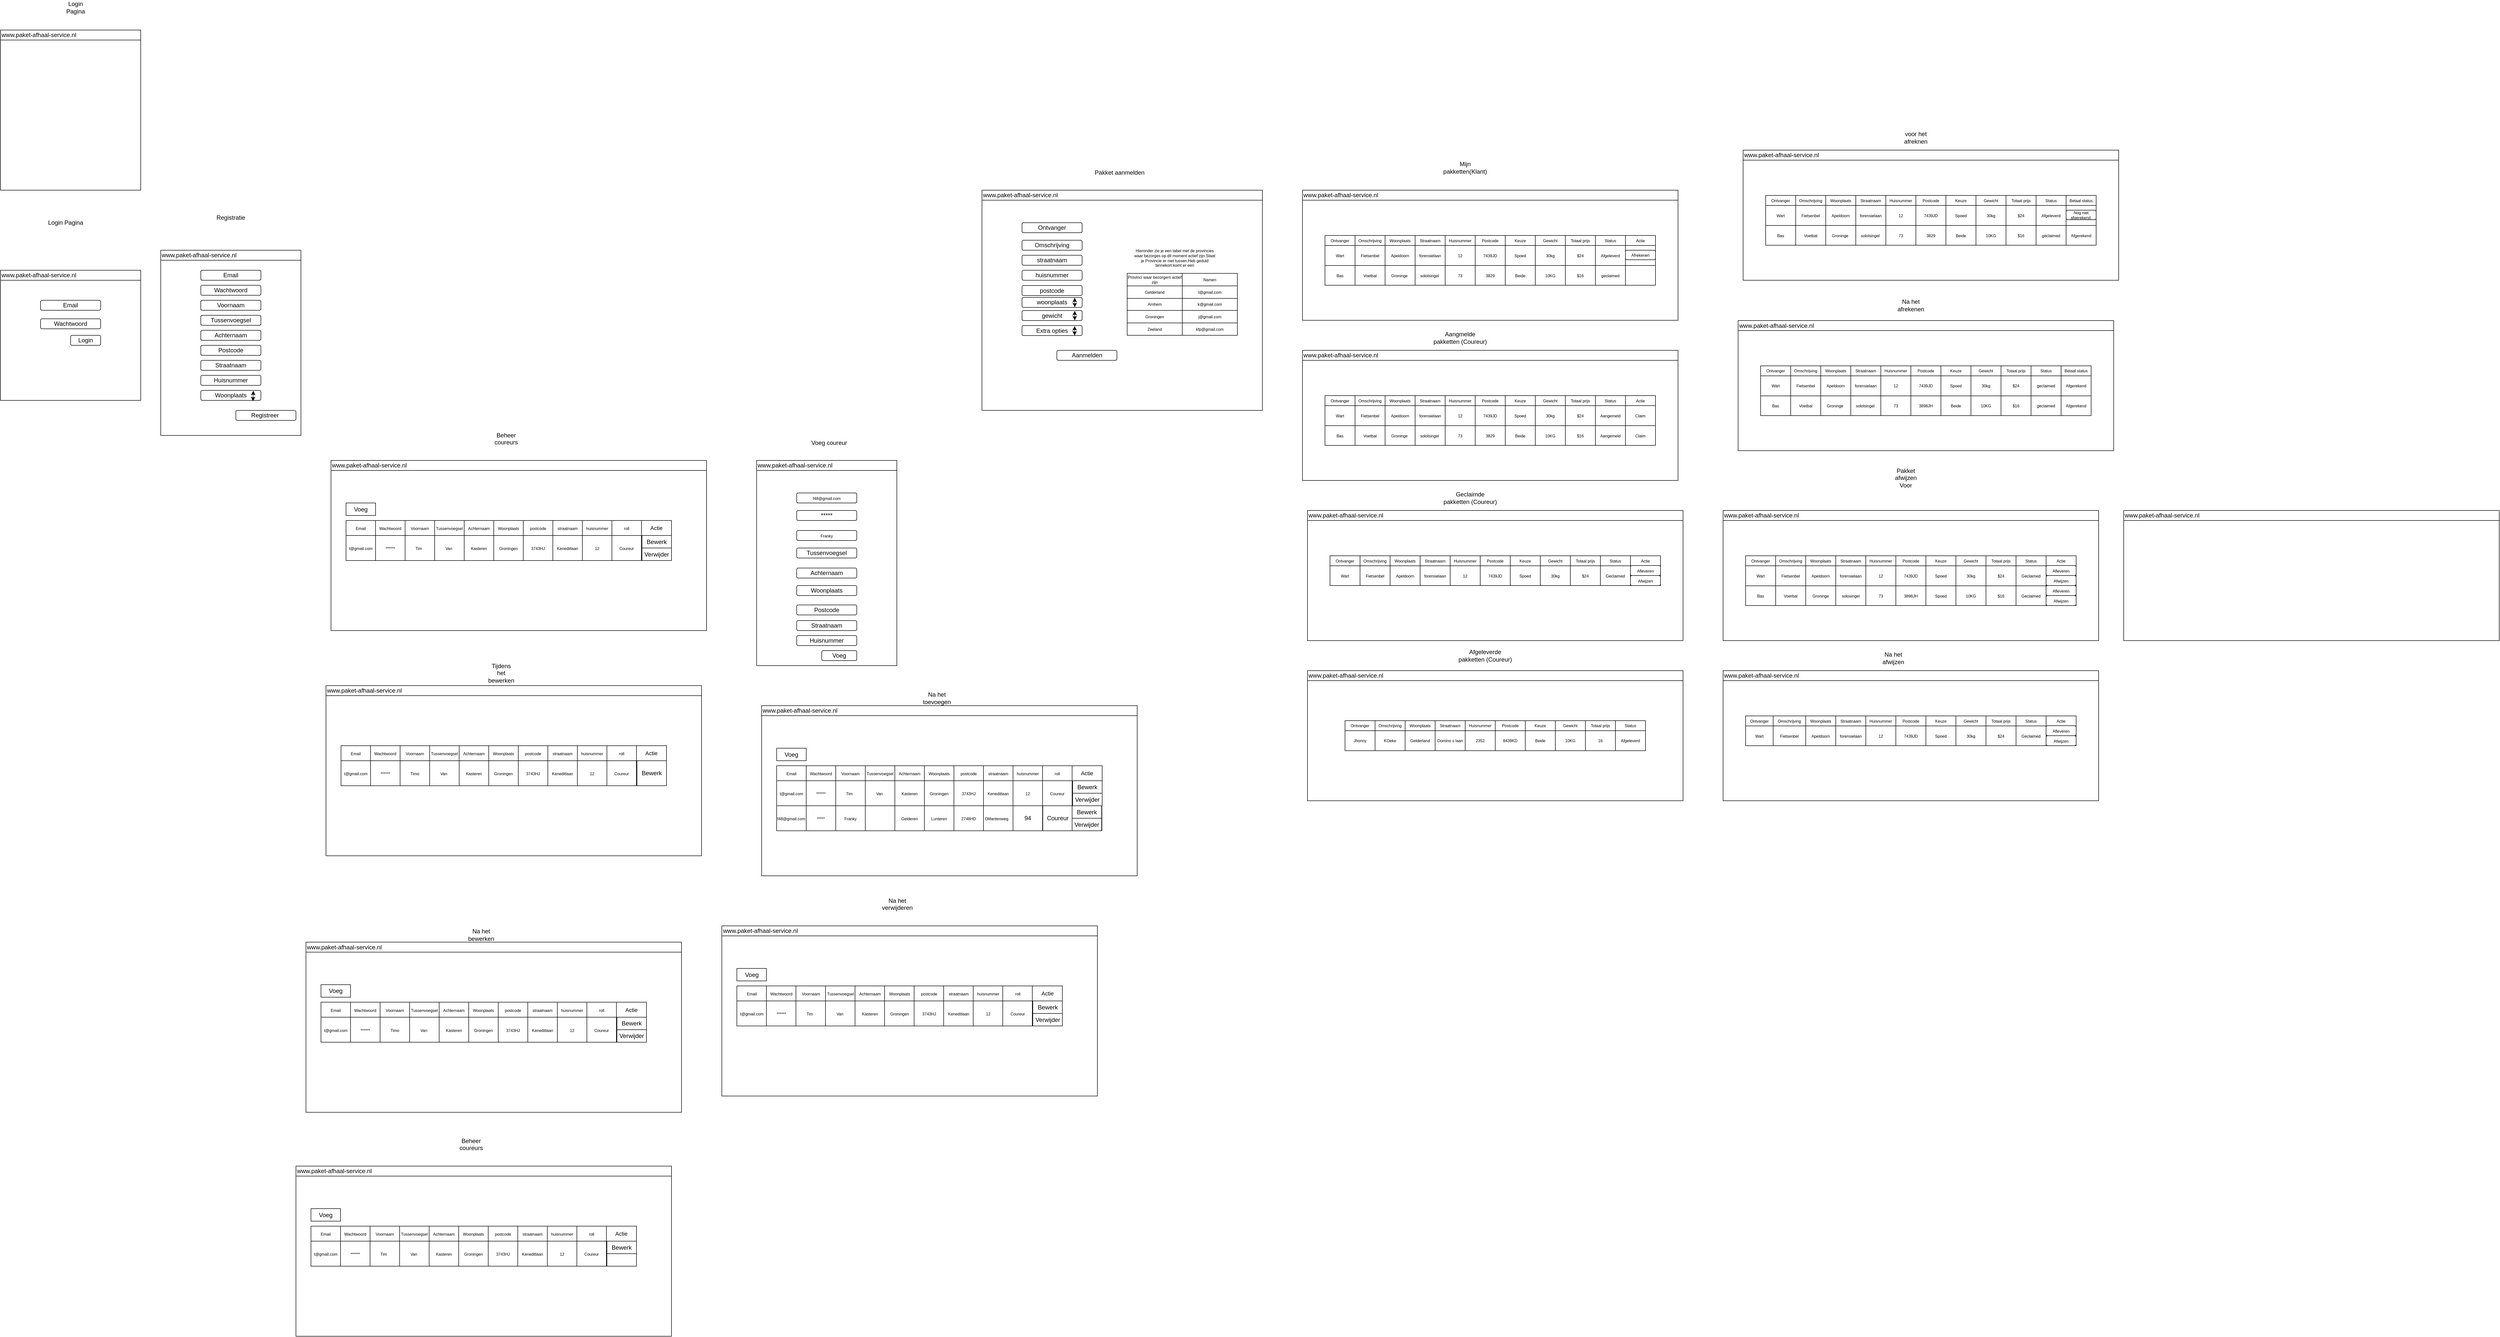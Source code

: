 <mxfile version="16.5.1" type="device"><diagram id="Z8td7bKCJv6gUvpVXcfI" name="Pagina-1"><mxGraphModel dx="1293" dy="1955" grid="1" gridSize="10" guides="1" tooltips="1" connect="1" arrows="1" fold="1" page="1" pageScale="1" pageWidth="827" pageHeight="1169" math="0" shadow="0"><root><mxCell id="0"/><mxCell id="1" parent="0"/><mxCell id="pDSIg2jGWbfusLf4Ok8l-97" value="" style="rounded=0;whiteSpace=wrap;html=1;" parent="1" vertex="1"><mxGeometry x="780" y="660" width="750" height="340" as="geometry"/></mxCell><mxCell id="pDSIg2jGWbfusLf4Ok8l-4" value="" style="shape=table;startSize=0;container=1;collapsible=0;childLayout=tableLayout;" parent="1" vertex="1"><mxGeometry x="810" y="780" width="590" height="80" as="geometry"/></mxCell><mxCell id="pDSIg2jGWbfusLf4Ok8l-5" value="" style="shape=tableRow;horizontal=0;startSize=0;swimlaneHead=0;swimlaneBody=0;top=0;left=0;bottom=0;right=0;collapsible=0;dropTarget=0;fillColor=none;points=[[0,0.5],[1,0.5]];portConstraint=eastwest;" parent="pDSIg2jGWbfusLf4Ok8l-4" vertex="1"><mxGeometry width="590" height="30" as="geometry"/></mxCell><mxCell id="pDSIg2jGWbfusLf4Ok8l-6" value="&lt;font style=&quot;font-size: 8px&quot;&gt;Email&lt;/font&gt;" style="shape=partialRectangle;html=1;whiteSpace=wrap;connectable=0;overflow=hidden;fillColor=none;top=0;left=0;bottom=0;right=0;pointerEvents=1;" parent="pDSIg2jGWbfusLf4Ok8l-5" vertex="1"><mxGeometry width="59" height="30" as="geometry"><mxRectangle width="59" height="30" as="alternateBounds"/></mxGeometry></mxCell><mxCell id="pDSIg2jGWbfusLf4Ok8l-7" value="&lt;font style=&quot;font-size: 8px&quot;&gt;Wachtwoord&lt;/font&gt;" style="shape=partialRectangle;html=1;whiteSpace=wrap;connectable=0;overflow=hidden;fillColor=none;top=0;left=0;bottom=0;right=0;pointerEvents=1;" parent="pDSIg2jGWbfusLf4Ok8l-5" vertex="1"><mxGeometry x="59" width="59" height="30" as="geometry"><mxRectangle width="59" height="30" as="alternateBounds"/></mxGeometry></mxCell><mxCell id="pDSIg2jGWbfusLf4Ok8l-8" value="&lt;font style=&quot;font-size: 8px&quot;&gt;Voornaam&lt;/font&gt;" style="shape=partialRectangle;html=1;whiteSpace=wrap;connectable=0;overflow=hidden;fillColor=none;top=0;left=0;bottom=0;right=0;pointerEvents=1;" parent="pDSIg2jGWbfusLf4Ok8l-5" vertex="1"><mxGeometry x="118" width="59" height="30" as="geometry"><mxRectangle width="59" height="30" as="alternateBounds"/></mxGeometry></mxCell><mxCell id="pDSIg2jGWbfusLf4Ok8l-9" value="&lt;font style=&quot;font-size: 8px&quot;&gt;Tussenvoegsel&lt;/font&gt;" style="shape=partialRectangle;html=1;whiteSpace=wrap;connectable=0;overflow=hidden;fillColor=none;top=0;left=0;bottom=0;right=0;pointerEvents=1;" parent="pDSIg2jGWbfusLf4Ok8l-5" vertex="1"><mxGeometry x="177" width="59" height="30" as="geometry"><mxRectangle width="59" height="30" as="alternateBounds"/></mxGeometry></mxCell><mxCell id="pDSIg2jGWbfusLf4Ok8l-10" value="&lt;font style=&quot;font-size: 8px&quot;&gt;Achternaam&lt;/font&gt;" style="shape=partialRectangle;html=1;whiteSpace=wrap;connectable=0;overflow=hidden;fillColor=none;top=0;left=0;bottom=0;right=0;pointerEvents=1;" parent="pDSIg2jGWbfusLf4Ok8l-5" vertex="1"><mxGeometry x="236" width="59" height="30" as="geometry"><mxRectangle width="59" height="30" as="alternateBounds"/></mxGeometry></mxCell><mxCell id="pDSIg2jGWbfusLf4Ok8l-11" value="&lt;font style=&quot;font-size: 8px&quot;&gt;Woonplaats&lt;/font&gt;" style="shape=partialRectangle;html=1;whiteSpace=wrap;connectable=0;overflow=hidden;fillColor=none;top=0;left=0;bottom=0;right=0;pointerEvents=1;" parent="pDSIg2jGWbfusLf4Ok8l-5" vertex="1"><mxGeometry x="295" width="59" height="30" as="geometry"><mxRectangle width="59" height="30" as="alternateBounds"/></mxGeometry></mxCell><mxCell id="pDSIg2jGWbfusLf4Ok8l-12" value="&lt;font style=&quot;font-size: 8px&quot;&gt;postcode&lt;/font&gt;" style="shape=partialRectangle;html=1;whiteSpace=wrap;connectable=0;overflow=hidden;fillColor=none;top=0;left=0;bottom=0;right=0;pointerEvents=1;" parent="pDSIg2jGWbfusLf4Ok8l-5" vertex="1"><mxGeometry x="354" width="59" height="30" as="geometry"><mxRectangle width="59" height="30" as="alternateBounds"/></mxGeometry></mxCell><mxCell id="pDSIg2jGWbfusLf4Ok8l-13" value="&lt;font style=&quot;font-size: 8px&quot;&gt;straatnaam&lt;/font&gt;" style="shape=partialRectangle;html=1;whiteSpace=wrap;connectable=0;overflow=hidden;fillColor=none;top=0;left=0;bottom=0;right=0;pointerEvents=1;" parent="pDSIg2jGWbfusLf4Ok8l-5" vertex="1"><mxGeometry x="413" width="59" height="30" as="geometry"><mxRectangle width="59" height="30" as="alternateBounds"/></mxGeometry></mxCell><mxCell id="pDSIg2jGWbfusLf4Ok8l-14" value="&lt;font style=&quot;font-size: 8px&quot;&gt;huisnummer&lt;/font&gt;" style="shape=partialRectangle;html=1;whiteSpace=wrap;connectable=0;overflow=hidden;fillColor=none;top=0;left=0;bottom=0;right=0;pointerEvents=1;" parent="pDSIg2jGWbfusLf4Ok8l-5" vertex="1"><mxGeometry x="472" width="59" height="30" as="geometry"><mxRectangle width="59" height="30" as="alternateBounds"/></mxGeometry></mxCell><mxCell id="pDSIg2jGWbfusLf4Ok8l-15" value="&lt;font style=&quot;font-size: 8px&quot;&gt;roll&lt;/font&gt;" style="shape=partialRectangle;html=1;whiteSpace=wrap;connectable=0;overflow=hidden;fillColor=none;top=0;left=0;bottom=0;right=0;pointerEvents=1;" parent="pDSIg2jGWbfusLf4Ok8l-5" vertex="1"><mxGeometry x="531" width="59" height="30" as="geometry"><mxRectangle width="59" height="30" as="alternateBounds"/></mxGeometry></mxCell><mxCell id="pDSIg2jGWbfusLf4Ok8l-16" value="" style="shape=tableRow;horizontal=0;startSize=0;swimlaneHead=0;swimlaneBody=0;top=0;left=0;bottom=0;right=0;collapsible=0;dropTarget=0;fillColor=none;points=[[0,0.5],[1,0.5]];portConstraint=eastwest;" parent="pDSIg2jGWbfusLf4Ok8l-4" vertex="1"><mxGeometry y="30" width="590" height="50" as="geometry"/></mxCell><mxCell id="pDSIg2jGWbfusLf4Ok8l-17" value="&lt;font style=&quot;font-size: 8px&quot;&gt;t@gmail.com&lt;/font&gt;" style="shape=partialRectangle;html=1;whiteSpace=wrap;connectable=0;overflow=hidden;fillColor=none;top=0;left=0;bottom=0;right=0;pointerEvents=1;" parent="pDSIg2jGWbfusLf4Ok8l-16" vertex="1"><mxGeometry width="59" height="50" as="geometry"><mxRectangle width="59" height="50" as="alternateBounds"/></mxGeometry></mxCell><mxCell id="pDSIg2jGWbfusLf4Ok8l-18" value="&lt;span style=&quot;font-size: 8px&quot;&gt;******&lt;/span&gt;" style="shape=partialRectangle;html=1;whiteSpace=wrap;connectable=0;overflow=hidden;fillColor=none;top=0;left=0;bottom=0;right=0;pointerEvents=1;" parent="pDSIg2jGWbfusLf4Ok8l-16" vertex="1"><mxGeometry x="59" width="59" height="50" as="geometry"><mxRectangle width="59" height="50" as="alternateBounds"/></mxGeometry></mxCell><mxCell id="pDSIg2jGWbfusLf4Ok8l-19" value="&lt;font style=&quot;font-size: 8px&quot;&gt;Tim&lt;span style=&quot;white-space: pre&quot;&gt;&#9;&lt;/span&gt;&lt;/font&gt;" style="shape=partialRectangle;html=1;whiteSpace=wrap;connectable=0;overflow=hidden;fillColor=none;top=0;left=0;bottom=0;right=0;pointerEvents=1;" parent="pDSIg2jGWbfusLf4Ok8l-16" vertex="1"><mxGeometry x="118" width="59" height="50" as="geometry"><mxRectangle width="59" height="50" as="alternateBounds"/></mxGeometry></mxCell><mxCell id="pDSIg2jGWbfusLf4Ok8l-20" value="&lt;span style=&quot;font-size: 8px&quot;&gt;Van&amp;nbsp;&lt;/span&gt;" style="shape=partialRectangle;html=1;whiteSpace=wrap;connectable=0;overflow=hidden;fillColor=none;top=0;left=0;bottom=0;right=0;pointerEvents=1;" parent="pDSIg2jGWbfusLf4Ok8l-16" vertex="1"><mxGeometry x="177" width="59" height="50" as="geometry"><mxRectangle width="59" height="50" as="alternateBounds"/></mxGeometry></mxCell><mxCell id="pDSIg2jGWbfusLf4Ok8l-21" value="&lt;span style=&quot;font-size: 8px&quot;&gt;Kasteren&lt;/span&gt;" style="shape=partialRectangle;html=1;whiteSpace=wrap;connectable=0;overflow=hidden;fillColor=none;top=0;left=0;bottom=0;right=0;pointerEvents=1;" parent="pDSIg2jGWbfusLf4Ok8l-16" vertex="1"><mxGeometry x="236" width="59" height="50" as="geometry"><mxRectangle width="59" height="50" as="alternateBounds"/></mxGeometry></mxCell><mxCell id="pDSIg2jGWbfusLf4Ok8l-22" value="&lt;span style=&quot;font-size: 8px&quot;&gt;Groningen&lt;/span&gt;" style="shape=partialRectangle;html=1;whiteSpace=wrap;connectable=0;overflow=hidden;fillColor=none;top=0;left=0;bottom=0;right=0;pointerEvents=1;" parent="pDSIg2jGWbfusLf4Ok8l-16" vertex="1"><mxGeometry x="295" width="59" height="50" as="geometry"><mxRectangle width="59" height="50" as="alternateBounds"/></mxGeometry></mxCell><mxCell id="pDSIg2jGWbfusLf4Ok8l-23" value="&lt;font style=&quot;font-size: 8px&quot;&gt;3743HJ&lt;/font&gt;" style="shape=partialRectangle;html=1;whiteSpace=wrap;connectable=0;overflow=hidden;fillColor=none;top=0;left=0;bottom=0;right=0;pointerEvents=1;" parent="pDSIg2jGWbfusLf4Ok8l-16" vertex="1"><mxGeometry x="354" width="59" height="50" as="geometry"><mxRectangle width="59" height="50" as="alternateBounds"/></mxGeometry></mxCell><mxCell id="pDSIg2jGWbfusLf4Ok8l-24" value="&lt;font style=&quot;font-size: 8px&quot;&gt;Keneditlaan&lt;/font&gt;" style="shape=partialRectangle;html=1;whiteSpace=wrap;connectable=0;overflow=hidden;fillColor=none;top=0;left=0;bottom=0;right=0;pointerEvents=1;" parent="pDSIg2jGWbfusLf4Ok8l-16" vertex="1"><mxGeometry x="413" width="59" height="50" as="geometry"><mxRectangle width="59" height="50" as="alternateBounds"/></mxGeometry></mxCell><mxCell id="pDSIg2jGWbfusLf4Ok8l-25" value="&lt;font style=&quot;font-size: 8px&quot;&gt;12&lt;/font&gt;" style="shape=partialRectangle;html=1;whiteSpace=wrap;connectable=0;overflow=hidden;fillColor=none;top=0;left=0;bottom=0;right=0;pointerEvents=1;" parent="pDSIg2jGWbfusLf4Ok8l-16" vertex="1"><mxGeometry x="472" width="59" height="50" as="geometry"><mxRectangle width="59" height="50" as="alternateBounds"/></mxGeometry></mxCell><mxCell id="pDSIg2jGWbfusLf4Ok8l-26" value="&lt;font style=&quot;font-size: 8px&quot;&gt;Coureur&lt;/font&gt;" style="shape=partialRectangle;html=1;whiteSpace=wrap;connectable=0;overflow=hidden;fillColor=none;top=0;left=0;bottom=0;right=0;pointerEvents=1;" parent="pDSIg2jGWbfusLf4Ok8l-16" vertex="1"><mxGeometry x="531" width="59" height="50" as="geometry"><mxRectangle width="59" height="50" as="alternateBounds"/></mxGeometry></mxCell><mxCell id="tmxOPRgl22sBNhcwzRPx-1" value="" style="rounded=0;whiteSpace=wrap;html=1;" parent="1" vertex="1"><mxGeometry x="120" y="280" width="280" height="260" as="geometry"/></mxCell><mxCell id="tmxOPRgl22sBNhcwzRPx-2" value="Login Pagina" style="text;html=1;strokeColor=none;fillColor=none;align=center;verticalAlign=middle;whiteSpace=wrap;rounded=0;" parent="1" vertex="1"><mxGeometry x="200" y="170" width="100" height="30" as="geometry"/></mxCell><mxCell id="tmxOPRgl22sBNhcwzRPx-3" value="Email" style="rounded=1;whiteSpace=wrap;html=1;" parent="1" vertex="1"><mxGeometry x="200" y="340" width="120" height="20" as="geometry"/></mxCell><mxCell id="tmxOPRgl22sBNhcwzRPx-4" value="Wachtwoord" style="rounded=1;whiteSpace=wrap;html=1;" parent="1" vertex="1"><mxGeometry x="200" y="377" width="120" height="20" as="geometry"/></mxCell><mxCell id="tmxOPRgl22sBNhcwzRPx-5" value="Login" style="rounded=1;whiteSpace=wrap;html=1;" parent="1" vertex="1"><mxGeometry x="260" y="410" width="60" height="20" as="geometry"/></mxCell><mxCell id="tmxOPRgl22sBNhcwzRPx-14" value="www.paket-afhaal-service.nl" style="rounded=0;whiteSpace=wrap;html=1;align=left;" parent="1" vertex="1"><mxGeometry x="120" y="280" width="280" height="20" as="geometry"/></mxCell><mxCell id="tmxOPRgl22sBNhcwzRPx-15" value="" style="rounded=0;whiteSpace=wrap;html=1;" parent="1" vertex="1"><mxGeometry x="120" y="-200" width="280" height="320" as="geometry"/></mxCell><mxCell id="tmxOPRgl22sBNhcwzRPx-16" value="Login Pagina" style="text;html=1;strokeColor=none;fillColor=none;align=center;verticalAlign=middle;whiteSpace=wrap;rounded=0;" parent="1" vertex="1"><mxGeometry x="240" y="-260" width="60" height="30" as="geometry"/></mxCell><mxCell id="tmxOPRgl22sBNhcwzRPx-20" value="www.paket-afhaal-service.nl" style="rounded=0;whiteSpace=wrap;html=1;align=left;" parent="1" vertex="1"><mxGeometry x="120" y="-200" width="280" height="20" as="geometry"/></mxCell><mxCell id="tmxOPRgl22sBNhcwzRPx-21" value="" style="rounded=0;whiteSpace=wrap;html=1;" parent="1" vertex="1"><mxGeometry x="440" y="240" width="280" height="370" as="geometry"/></mxCell><mxCell id="tmxOPRgl22sBNhcwzRPx-22" value="Registratie" style="text;html=1;strokeColor=none;fillColor=none;align=center;verticalAlign=middle;whiteSpace=wrap;rounded=0;" parent="1" vertex="1"><mxGeometry x="550" y="160" width="60" height="30" as="geometry"/></mxCell><mxCell id="tmxOPRgl22sBNhcwzRPx-23" value="www.paket-afhaal-service.nl" style="rounded=0;whiteSpace=wrap;html=1;align=left;" parent="1" vertex="1"><mxGeometry x="440" y="240" width="280" height="20" as="geometry"/></mxCell><mxCell id="tmxOPRgl22sBNhcwzRPx-25" value="Voornaam" style="rounded=1;whiteSpace=wrap;html=1;" parent="1" vertex="1"><mxGeometry x="520" y="280" width="120" height="20" as="geometry"/></mxCell><mxCell id="tmxOPRgl22sBNhcwzRPx-26" value="Wachtwoord" style="rounded=1;whiteSpace=wrap;html=1;" parent="1" vertex="1"><mxGeometry x="520" y="310" width="120" height="20" as="geometry"/></mxCell><mxCell id="tmxOPRgl22sBNhcwzRPx-27" value="Straatnaam" style="rounded=1;whiteSpace=wrap;html=1;" parent="1" vertex="1"><mxGeometry x="520" y="430" width="120" height="20" as="geometry"/></mxCell><mxCell id="tmxOPRgl22sBNhcwzRPx-28" value="Achternaam" style="rounded=1;whiteSpace=wrap;html=1;" parent="1" vertex="1"><mxGeometry x="520" y="340" width="120" height="20" as="geometry"/></mxCell><mxCell id="tmxOPRgl22sBNhcwzRPx-30" value="Postcode" style="rounded=1;whiteSpace=wrap;html=1;" parent="1" vertex="1"><mxGeometry x="520" y="370" width="120" height="20" as="geometry"/></mxCell><mxCell id="tmxOPRgl22sBNhcwzRPx-31" value="Woonplaats" style="rounded=1;whiteSpace=wrap;html=1;" parent="1" vertex="1"><mxGeometry x="520" y="400" width="120" height="20" as="geometry"/></mxCell><mxCell id="tmxOPRgl22sBNhcwzRPx-33" value="Huisnummer" style="rounded=1;whiteSpace=wrap;html=1;" parent="1" vertex="1"><mxGeometry x="520" y="490" width="120" height="20" as="geometry"/></mxCell><mxCell id="tmxOPRgl22sBNhcwzRPx-34" value="Woonplaats" style="rounded=1;whiteSpace=wrap;html=1;" parent="1" vertex="1"><mxGeometry x="520" y="520" width="120" height="20" as="geometry"/></mxCell><mxCell id="tmxOPRgl22sBNhcwzRPx-35" value="Registreer&amp;nbsp;" style="rounded=1;whiteSpace=wrap;html=1;" parent="1" vertex="1"><mxGeometry x="590" y="560" width="120" height="20" as="geometry"/></mxCell><mxCell id="tmxOPRgl22sBNhcwzRPx-74" value="Voornaam" style="rounded=1;whiteSpace=wrap;html=1;" parent="1" vertex="1"><mxGeometry x="520" y="280" width="120" height="20" as="geometry"/></mxCell><mxCell id="tmxOPRgl22sBNhcwzRPx-75" value="Email" style="rounded=1;whiteSpace=wrap;html=1;" parent="1" vertex="1"><mxGeometry x="520" y="280" width="120" height="20" as="geometry"/></mxCell><mxCell id="tmxOPRgl22sBNhcwzRPx-76" value="Voornaam" style="rounded=1;whiteSpace=wrap;html=1;" parent="1" vertex="1"><mxGeometry x="520" y="340" width="120" height="20" as="geometry"/></mxCell><mxCell id="tmxOPRgl22sBNhcwzRPx-77" value="Tussenvoegsel" style="rounded=1;whiteSpace=wrap;html=1;" parent="1" vertex="1"><mxGeometry x="520" y="370" width="120" height="20" as="geometry"/></mxCell><mxCell id="tmxOPRgl22sBNhcwzRPx-78" value="Achternaam" style="rounded=1;whiteSpace=wrap;html=1;" parent="1" vertex="1"><mxGeometry x="520" y="400" width="120" height="20" as="geometry"/></mxCell><mxCell id="tmxOPRgl22sBNhcwzRPx-79" value="Postcode" style="rounded=1;whiteSpace=wrap;html=1;" parent="1" vertex="1"><mxGeometry x="520" y="430" width="120" height="20" as="geometry"/></mxCell><mxCell id="tmxOPRgl22sBNhcwzRPx-88" value="Beheer coureurs&lt;table&gt;&lt;tbody&gt;&lt;tr&gt;&lt;td&gt;&lt;br&gt;&lt;/td&gt;&lt;td&gt;&lt;br&gt;&lt;/td&gt;&lt;td&gt;&lt;br&gt;&lt;/td&gt;&lt;td&gt;&lt;br&gt;&lt;/td&gt;&lt;td&gt;&lt;br&gt;&lt;/td&gt;&lt;td&gt;&lt;br&gt;&lt;/td&gt;&lt;td&gt;&lt;br&gt;&lt;/td&gt;&lt;/tr&gt;&lt;tr&gt;&lt;td&gt;&lt;br&gt;&lt;/td&gt;&lt;td&gt;&lt;br&gt;&lt;/td&gt;&lt;td&gt;&lt;br&gt;&lt;/td&gt;&lt;td&gt;&lt;br&gt;&lt;/td&gt;&lt;td&gt;&lt;br&gt;&lt;/td&gt;&lt;td&gt;&lt;br&gt;&lt;/td&gt;&lt;td&gt;&lt;br&gt;&lt;/td&gt;&lt;/tr&gt;&lt;tr&gt;&lt;td&gt;&lt;br&gt;&lt;/td&gt;&lt;td&gt;&lt;br&gt;&lt;/td&gt;&lt;td&gt;&lt;br&gt;&lt;/td&gt;&lt;td&gt;&lt;br&gt;&lt;/td&gt;&lt;td&gt;&lt;br&gt;&lt;/td&gt;&lt;td&gt;&lt;br&gt;&lt;/td&gt;&lt;td&gt;&lt;br&gt;&lt;/td&gt;&lt;/tr&gt;&lt;/tbody&gt;&lt;/table&gt;" style="text;html=1;strokeColor=none;fillColor=none;align=center;verticalAlign=middle;whiteSpace=wrap;rounded=0;" parent="1" vertex="1"><mxGeometry x="1100" y="630" width="60" height="30" as="geometry"/></mxCell><mxCell id="tmxOPRgl22sBNhcwzRPx-89" value="www.paket-afhaal-service.nl" style="rounded=0;whiteSpace=wrap;html=1;align=left;" parent="1" vertex="1"><mxGeometry x="780" y="660" width="750" height="20" as="geometry"/></mxCell><mxCell id="UTeIHMUSQuM4otGiZWng-4" value="" style="rounded=0;whiteSpace=wrap;html=1;" parent="1" vertex="1"><mxGeometry x="2080" y="120" width="560" height="440" as="geometry"/></mxCell><mxCell id="UTeIHMUSQuM4otGiZWng-5" value="Pakket aanmelden" style="text;html=1;strokeColor=none;fillColor=none;align=center;verticalAlign=middle;whiteSpace=wrap;rounded=0;" parent="1" vertex="1"><mxGeometry x="2300" y="70" width="110" height="30" as="geometry"/></mxCell><mxCell id="UTeIHMUSQuM4otGiZWng-6" value="www.paket-afhaal-service.nl" style="rounded=0;whiteSpace=wrap;html=1;align=left;" parent="1" vertex="1"><mxGeometry x="2080" y="120" width="560" height="20" as="geometry"/></mxCell><mxCell id="UTeIHMUSQuM4otGiZWng-7" value="Ontvanger" style="rounded=1;whiteSpace=wrap;html=1;" parent="1" vertex="1"><mxGeometry x="2160" y="185" width="120" height="20" as="geometry"/></mxCell><mxCell id="UTeIHMUSQuM4otGiZWng-8" value="Omschrijving" style="rounded=1;whiteSpace=wrap;html=1;" parent="1" vertex="1"><mxGeometry x="2160" y="220" width="120" height="20" as="geometry"/></mxCell><mxCell id="UTeIHMUSQuM4otGiZWng-9" value="straatnaam" style="rounded=1;whiteSpace=wrap;html=1;" parent="1" vertex="1"><mxGeometry x="2160" y="250" width="120" height="20" as="geometry"/></mxCell><mxCell id="UTeIHMUSQuM4otGiZWng-10" value="huisnummer" style="rounded=1;whiteSpace=wrap;html=1;" parent="1" vertex="1"><mxGeometry x="2160" y="280" width="120" height="20" as="geometry"/></mxCell><mxCell id="UTeIHMUSQuM4otGiZWng-12" value="postcode" style="rounded=1;whiteSpace=wrap;html=1;" parent="1" vertex="1"><mxGeometry x="2160" y="310.5" width="120" height="20" as="geometry"/></mxCell><mxCell id="UTeIHMUSQuM4otGiZWng-13" value="gewicht" style="rounded=1;whiteSpace=wrap;html=1;" parent="1" vertex="1"><mxGeometry x="2160" y="360.5" width="120" height="20" as="geometry"/></mxCell><mxCell id="UTeIHMUSQuM4otGiZWng-14" value="" style="rounded=1;whiteSpace=wrap;html=1;" parent="1" vertex="1"><mxGeometry x="2250" y="360.5" width="30" height="20" as="geometry"/></mxCell><mxCell id="UTeIHMUSQuM4otGiZWng-15" value="" style="endArrow=classic;html=1;rounded=0;exitX=0.5;exitY=0;exitDx=0;exitDy=0;entryX=0.5;entryY=1;entryDx=0;entryDy=0;" parent="1" source="UTeIHMUSQuM4otGiZWng-14" target="UTeIHMUSQuM4otGiZWng-14" edge="1"><mxGeometry width="50" height="50" relative="1" as="geometry"><mxPoint x="2250" y="410.5" as="sourcePoint"/><mxPoint x="2300" y="360.5" as="targetPoint"/></mxGeometry></mxCell><mxCell id="UTeIHMUSQuM4otGiZWng-16" value="gewicht" style="rounded=1;whiteSpace=wrap;html=1;" parent="1" vertex="1"><mxGeometry x="2160" y="360.5" width="120" height="20" as="geometry"/></mxCell><mxCell id="UTeIHMUSQuM4otGiZWng-17" value="Extra opties" style="rounded=1;whiteSpace=wrap;html=1;" parent="1" vertex="1"><mxGeometry x="2160" y="390.5" width="120" height="20" as="geometry"/></mxCell><mxCell id="UTeIHMUSQuM4otGiZWng-114" value="Aanmelden" style="rounded=1;whiteSpace=wrap;html=1;" parent="1" vertex="1"><mxGeometry x="2229.5" y="440" width="120" height="20" as="geometry"/></mxCell><mxCell id="UTeIHMUSQuM4otGiZWng-115" value="Ontvanger" style="rounded=1;whiteSpace=wrap;html=1;" parent="1" vertex="1"><mxGeometry x="2160" y="185" width="120" height="20" as="geometry"/></mxCell><mxCell id="pDSIg2jGWbfusLf4Ok8l-1" value="Straatnaam" style="rounded=1;whiteSpace=wrap;html=1;" parent="1" vertex="1"><mxGeometry x="520" y="460" width="120" height="20" as="geometry"/></mxCell><mxCell id="pDSIg2jGWbfusLf4Ok8l-2" value="" style="endArrow=classic;startArrow=classic;html=1;rounded=0;entryX=0.874;entryY=0.045;entryDx=0;entryDy=0;entryPerimeter=0;exitX=0.868;exitY=1.079;exitDx=0;exitDy=0;exitPerimeter=0;" parent="1" source="tmxOPRgl22sBNhcwzRPx-34" target="tmxOPRgl22sBNhcwzRPx-34" edge="1"><mxGeometry width="50" height="50" relative="1" as="geometry"><mxPoint x="500" y="480" as="sourcePoint"/><mxPoint x="550" y="430" as="targetPoint"/></mxGeometry></mxCell><mxCell id="pDSIg2jGWbfusLf4Ok8l-50" value="&lt;font style=&quot;font-size: 11px&quot;&gt;Actie&lt;/font&gt;" style="whiteSpace=wrap;html=1;fontSize=12;" parent="1" vertex="1"><mxGeometry x="1400" y="780" width="60" height="30" as="geometry"/></mxCell><mxCell id="pDSIg2jGWbfusLf4Ok8l-51" value="" style="whiteSpace=wrap;html=1;fontSize=12;" parent="1" vertex="1"><mxGeometry x="1400" y="810" width="60" height="50" as="geometry"/></mxCell><mxCell id="pDSIg2jGWbfusLf4Ok8l-89" value="" style="whiteSpace=wrap;html=1;fontSize=12;" parent="1" vertex="1"><mxGeometry x="1400" y="810" width="59" height="50" as="geometry"/></mxCell><mxCell id="pDSIg2jGWbfusLf4Ok8l-91" value="Bewerk" style="whiteSpace=wrap;html=1;fontSize=12;" parent="1" vertex="1"><mxGeometry x="1401" y="810" width="59" height="25" as="geometry"/></mxCell><mxCell id="pDSIg2jGWbfusLf4Ok8l-93" value="" style="whiteSpace=wrap;html=1;fontSize=12;" parent="1" vertex="1"><mxGeometry x="1401" y="835" width="59" height="25" as="geometry"/></mxCell><mxCell id="pDSIg2jGWbfusLf4Ok8l-94" value="Verwijder" style="whiteSpace=wrap;html=1;fontSize=12;" parent="1" vertex="1"><mxGeometry x="1401" y="835" width="59" height="25" as="geometry"/></mxCell><mxCell id="pDSIg2jGWbfusLf4Ok8l-100" value="" style="rounded=0;whiteSpace=wrap;html=1;" parent="1" vertex="1"><mxGeometry x="1630" y="660" width="280" height="410" as="geometry"/></mxCell><mxCell id="pDSIg2jGWbfusLf4Ok8l-101" value="Voeg coureur" style="text;html=1;strokeColor=none;fillColor=none;align=center;verticalAlign=middle;whiteSpace=wrap;rounded=0;" parent="1" vertex="1"><mxGeometry x="1720" y="610" width="110" height="30" as="geometry"/></mxCell><mxCell id="pDSIg2jGWbfusLf4Ok8l-102" value="www.paket-afhaal-service.nl" style="rounded=0;whiteSpace=wrap;html=1;align=left;" parent="1" vertex="1"><mxGeometry x="1630" y="660" width="280" height="20" as="geometry"/></mxCell><mxCell id="pDSIg2jGWbfusLf4Ok8l-103" value="Ontvanger" style="rounded=1;whiteSpace=wrap;html=1;" parent="1" vertex="1"><mxGeometry x="1710" y="725" width="120" height="20" as="geometry"/></mxCell><mxCell id="pDSIg2jGWbfusLf4Ok8l-119" value="&lt;span style=&quot;font-size: 8px ; text-align: right&quot;&gt;f48@gmail.com&lt;/span&gt;" style="rounded=1;whiteSpace=wrap;html=1;" parent="1" vertex="1"><mxGeometry x="1710" y="725" width="120" height="20" as="geometry"/></mxCell><mxCell id="pDSIg2jGWbfusLf4Ok8l-122" value="Voeg" style="whiteSpace=wrap;html=1;fontSize=12;" parent="1" vertex="1"><mxGeometry x="810" y="745" width="59" height="25" as="geometry"/></mxCell><mxCell id="pDSIg2jGWbfusLf4Ok8l-123" value="*****" style="rounded=1;whiteSpace=wrap;html=1;" parent="1" vertex="1"><mxGeometry x="1710" y="760" width="120" height="20" as="geometry"/></mxCell><mxCell id="pDSIg2jGWbfusLf4Ok8l-124" value="Achternaam" style="rounded=1;whiteSpace=wrap;html=1;" parent="1" vertex="1"><mxGeometry x="1710" y="875" width="120" height="20" as="geometry"/></mxCell><mxCell id="pDSIg2jGWbfusLf4Ok8l-125" value="&lt;span style=&quot;font-size: 8px ; text-align: right&quot;&gt;Franky&lt;/span&gt;" style="rounded=1;whiteSpace=wrap;html=1;" parent="1" vertex="1"><mxGeometry x="1710" y="800" width="120" height="20" as="geometry"/></mxCell><mxCell id="pDSIg2jGWbfusLf4Ok8l-127" value="Tussenvoegsel" style="rounded=1;whiteSpace=wrap;html=1;" parent="1" vertex="1"><mxGeometry x="1710" y="835" width="120" height="20" as="geometry"/></mxCell><mxCell id="pDSIg2jGWbfusLf4Ok8l-128" value="Woonplaats" style="rounded=1;whiteSpace=wrap;html=1;" parent="1" vertex="1"><mxGeometry x="1710" y="910" width="120" height="20" as="geometry"/></mxCell><mxCell id="pDSIg2jGWbfusLf4Ok8l-130" value="Postcode" style="rounded=1;whiteSpace=wrap;html=1;" parent="1" vertex="1"><mxGeometry x="1710" y="948.75" width="120" height="20" as="geometry"/></mxCell><mxCell id="pDSIg2jGWbfusLf4Ok8l-132" value="Straatnaam" style="rounded=1;whiteSpace=wrap;html=1;" parent="1" vertex="1"><mxGeometry x="1710" y="980" width="120" height="20" as="geometry"/></mxCell><mxCell id="pDSIg2jGWbfusLf4Ok8l-133" value="Huisnummer" style="rounded=1;whiteSpace=wrap;html=1;" parent="1" vertex="1"><mxGeometry x="1710" y="1010" width="120" height="20" as="geometry"/></mxCell><mxCell id="pDSIg2jGWbfusLf4Ok8l-134" value="Voeg" style="rounded=1;whiteSpace=wrap;html=1;" parent="1" vertex="1"><mxGeometry x="1760" y="1040" width="70" height="20" as="geometry"/></mxCell><mxCell id="pDSIg2jGWbfusLf4Ok8l-181" value="" style="rounded=0;whiteSpace=wrap;html=1;" parent="1" vertex="1"><mxGeometry x="770" y="1110" width="750" height="340" as="geometry"/></mxCell><mxCell id="pDSIg2jGWbfusLf4Ok8l-182" value="" style="shape=table;startSize=0;container=1;collapsible=0;childLayout=tableLayout;" parent="1" vertex="1"><mxGeometry x="800" y="1230" width="590" height="80" as="geometry"/></mxCell><mxCell id="pDSIg2jGWbfusLf4Ok8l-183" value="" style="shape=tableRow;horizontal=0;startSize=0;swimlaneHead=0;swimlaneBody=0;top=0;left=0;bottom=0;right=0;collapsible=0;dropTarget=0;fillColor=none;points=[[0,0.5],[1,0.5]];portConstraint=eastwest;" parent="pDSIg2jGWbfusLf4Ok8l-182" vertex="1"><mxGeometry width="590" height="30" as="geometry"/></mxCell><mxCell id="pDSIg2jGWbfusLf4Ok8l-184" value="&lt;font style=&quot;font-size: 8px&quot;&gt;Email&lt;/font&gt;" style="shape=partialRectangle;html=1;whiteSpace=wrap;connectable=0;overflow=hidden;fillColor=none;top=0;left=0;bottom=0;right=0;pointerEvents=1;" parent="pDSIg2jGWbfusLf4Ok8l-183" vertex="1"><mxGeometry width="59" height="30" as="geometry"><mxRectangle width="59" height="30" as="alternateBounds"/></mxGeometry></mxCell><mxCell id="pDSIg2jGWbfusLf4Ok8l-185" value="&lt;font style=&quot;font-size: 8px&quot;&gt;Wachtwoord&lt;/font&gt;" style="shape=partialRectangle;html=1;whiteSpace=wrap;connectable=0;overflow=hidden;fillColor=none;top=0;left=0;bottom=0;right=0;pointerEvents=1;" parent="pDSIg2jGWbfusLf4Ok8l-183" vertex="1"><mxGeometry x="59" width="59" height="30" as="geometry"><mxRectangle width="59" height="30" as="alternateBounds"/></mxGeometry></mxCell><mxCell id="pDSIg2jGWbfusLf4Ok8l-186" value="&lt;font style=&quot;font-size: 8px&quot;&gt;Voornaam&lt;/font&gt;" style="shape=partialRectangle;html=1;whiteSpace=wrap;connectable=0;overflow=hidden;fillColor=none;top=0;left=0;bottom=0;right=0;pointerEvents=1;" parent="pDSIg2jGWbfusLf4Ok8l-183" vertex="1"><mxGeometry x="118" width="59" height="30" as="geometry"><mxRectangle width="59" height="30" as="alternateBounds"/></mxGeometry></mxCell><mxCell id="pDSIg2jGWbfusLf4Ok8l-187" value="&lt;font style=&quot;font-size: 8px&quot;&gt;Tussenvoegsel&lt;/font&gt;" style="shape=partialRectangle;html=1;whiteSpace=wrap;connectable=0;overflow=hidden;fillColor=none;top=0;left=0;bottom=0;right=0;pointerEvents=1;" parent="pDSIg2jGWbfusLf4Ok8l-183" vertex="1"><mxGeometry x="177" width="59" height="30" as="geometry"><mxRectangle width="59" height="30" as="alternateBounds"/></mxGeometry></mxCell><mxCell id="pDSIg2jGWbfusLf4Ok8l-188" value="&lt;font style=&quot;font-size: 8px&quot;&gt;Achternaam&lt;/font&gt;" style="shape=partialRectangle;html=1;whiteSpace=wrap;connectable=0;overflow=hidden;fillColor=none;top=0;left=0;bottom=0;right=0;pointerEvents=1;" parent="pDSIg2jGWbfusLf4Ok8l-183" vertex="1"><mxGeometry x="236" width="59" height="30" as="geometry"><mxRectangle width="59" height="30" as="alternateBounds"/></mxGeometry></mxCell><mxCell id="pDSIg2jGWbfusLf4Ok8l-189" value="&lt;font style=&quot;font-size: 8px&quot;&gt;Woonplaats&lt;/font&gt;" style="shape=partialRectangle;html=1;whiteSpace=wrap;connectable=0;overflow=hidden;fillColor=none;top=0;left=0;bottom=0;right=0;pointerEvents=1;" parent="pDSIg2jGWbfusLf4Ok8l-183" vertex="1"><mxGeometry x="295" width="59" height="30" as="geometry"><mxRectangle width="59" height="30" as="alternateBounds"/></mxGeometry></mxCell><mxCell id="pDSIg2jGWbfusLf4Ok8l-190" value="&lt;font style=&quot;font-size: 8px&quot;&gt;postcode&lt;/font&gt;" style="shape=partialRectangle;html=1;whiteSpace=wrap;connectable=0;overflow=hidden;fillColor=none;top=0;left=0;bottom=0;right=0;pointerEvents=1;" parent="pDSIg2jGWbfusLf4Ok8l-183" vertex="1"><mxGeometry x="354" width="59" height="30" as="geometry"><mxRectangle width="59" height="30" as="alternateBounds"/></mxGeometry></mxCell><mxCell id="pDSIg2jGWbfusLf4Ok8l-191" value="&lt;font style=&quot;font-size: 8px&quot;&gt;straatnaam&lt;/font&gt;" style="shape=partialRectangle;html=1;whiteSpace=wrap;connectable=0;overflow=hidden;fillColor=none;top=0;left=0;bottom=0;right=0;pointerEvents=1;" parent="pDSIg2jGWbfusLf4Ok8l-183" vertex="1"><mxGeometry x="413" width="59" height="30" as="geometry"><mxRectangle width="59" height="30" as="alternateBounds"/></mxGeometry></mxCell><mxCell id="pDSIg2jGWbfusLf4Ok8l-192" value="&lt;font style=&quot;font-size: 8px&quot;&gt;huisnummer&lt;/font&gt;" style="shape=partialRectangle;html=1;whiteSpace=wrap;connectable=0;overflow=hidden;fillColor=none;top=0;left=0;bottom=0;right=0;pointerEvents=1;" parent="pDSIg2jGWbfusLf4Ok8l-183" vertex="1"><mxGeometry x="472" width="59" height="30" as="geometry"><mxRectangle width="59" height="30" as="alternateBounds"/></mxGeometry></mxCell><mxCell id="pDSIg2jGWbfusLf4Ok8l-193" value="&lt;font style=&quot;font-size: 8px&quot;&gt;roll&lt;/font&gt;" style="shape=partialRectangle;html=1;whiteSpace=wrap;connectable=0;overflow=hidden;fillColor=none;top=0;left=0;bottom=0;right=0;pointerEvents=1;" parent="pDSIg2jGWbfusLf4Ok8l-183" vertex="1"><mxGeometry x="531" width="59" height="30" as="geometry"><mxRectangle width="59" height="30" as="alternateBounds"/></mxGeometry></mxCell><mxCell id="pDSIg2jGWbfusLf4Ok8l-194" value="" style="shape=tableRow;horizontal=0;startSize=0;swimlaneHead=0;swimlaneBody=0;top=0;left=0;bottom=0;right=0;collapsible=0;dropTarget=0;fillColor=none;points=[[0,0.5],[1,0.5]];portConstraint=eastwest;" parent="pDSIg2jGWbfusLf4Ok8l-182" vertex="1"><mxGeometry y="30" width="590" height="50" as="geometry"/></mxCell><mxCell id="pDSIg2jGWbfusLf4Ok8l-195" value="&lt;font style=&quot;font-size: 8px&quot;&gt;t@gmail.com&lt;/font&gt;" style="shape=partialRectangle;html=1;whiteSpace=wrap;connectable=0;overflow=hidden;fillColor=none;top=0;left=0;bottom=0;right=0;pointerEvents=1;" parent="pDSIg2jGWbfusLf4Ok8l-194" vertex="1"><mxGeometry width="59" height="50" as="geometry"><mxRectangle width="59" height="50" as="alternateBounds"/></mxGeometry></mxCell><mxCell id="pDSIg2jGWbfusLf4Ok8l-196" value="&lt;span style=&quot;font-size: 8px&quot;&gt;******&lt;/span&gt;" style="shape=partialRectangle;html=1;whiteSpace=wrap;connectable=0;overflow=hidden;fillColor=none;top=0;left=0;bottom=0;right=0;pointerEvents=1;" parent="pDSIg2jGWbfusLf4Ok8l-194" vertex="1"><mxGeometry x="59" width="59" height="50" as="geometry"><mxRectangle width="59" height="50" as="alternateBounds"/></mxGeometry></mxCell><mxCell id="pDSIg2jGWbfusLf4Ok8l-197" value="&lt;span style=&quot;font-size: 8px&quot;&gt;Timo&lt;/span&gt;" style="shape=partialRectangle;html=1;whiteSpace=wrap;connectable=0;overflow=hidden;fillColor=none;top=0;left=0;bottom=0;right=0;pointerEvents=1;" parent="pDSIg2jGWbfusLf4Ok8l-194" vertex="1"><mxGeometry x="118" width="59" height="50" as="geometry"><mxRectangle width="59" height="50" as="alternateBounds"/></mxGeometry></mxCell><mxCell id="pDSIg2jGWbfusLf4Ok8l-198" value="&lt;span style=&quot;font-size: 8px&quot;&gt;Van&amp;nbsp;&lt;/span&gt;" style="shape=partialRectangle;html=1;whiteSpace=wrap;connectable=0;overflow=hidden;fillColor=none;top=0;left=0;bottom=0;right=0;pointerEvents=1;" parent="pDSIg2jGWbfusLf4Ok8l-194" vertex="1"><mxGeometry x="177" width="59" height="50" as="geometry"><mxRectangle width="59" height="50" as="alternateBounds"/></mxGeometry></mxCell><mxCell id="pDSIg2jGWbfusLf4Ok8l-199" value="&lt;span style=&quot;font-size: 8px&quot;&gt;Kasteren&lt;/span&gt;" style="shape=partialRectangle;html=1;whiteSpace=wrap;connectable=0;overflow=hidden;fillColor=none;top=0;left=0;bottom=0;right=0;pointerEvents=1;" parent="pDSIg2jGWbfusLf4Ok8l-194" vertex="1"><mxGeometry x="236" width="59" height="50" as="geometry"><mxRectangle width="59" height="50" as="alternateBounds"/></mxGeometry></mxCell><mxCell id="pDSIg2jGWbfusLf4Ok8l-200" value="&lt;span style=&quot;font-size: 8px&quot;&gt;Groningen&lt;/span&gt;" style="shape=partialRectangle;html=1;whiteSpace=wrap;connectable=0;overflow=hidden;fillColor=none;top=0;left=0;bottom=0;right=0;pointerEvents=1;" parent="pDSIg2jGWbfusLf4Ok8l-194" vertex="1"><mxGeometry x="295" width="59" height="50" as="geometry"><mxRectangle width="59" height="50" as="alternateBounds"/></mxGeometry></mxCell><mxCell id="pDSIg2jGWbfusLf4Ok8l-201" value="&lt;font style=&quot;font-size: 8px&quot;&gt;3743HJ&lt;/font&gt;" style="shape=partialRectangle;html=1;whiteSpace=wrap;connectable=0;overflow=hidden;fillColor=none;top=0;left=0;bottom=0;right=0;pointerEvents=1;" parent="pDSIg2jGWbfusLf4Ok8l-194" vertex="1"><mxGeometry x="354" width="59" height="50" as="geometry"><mxRectangle width="59" height="50" as="alternateBounds"/></mxGeometry></mxCell><mxCell id="pDSIg2jGWbfusLf4Ok8l-202" value="&lt;font style=&quot;font-size: 8px&quot;&gt;Keneditlaan&lt;/font&gt;" style="shape=partialRectangle;html=1;whiteSpace=wrap;connectable=0;overflow=hidden;fillColor=none;top=0;left=0;bottom=0;right=0;pointerEvents=1;" parent="pDSIg2jGWbfusLf4Ok8l-194" vertex="1"><mxGeometry x="413" width="59" height="50" as="geometry"><mxRectangle width="59" height="50" as="alternateBounds"/></mxGeometry></mxCell><mxCell id="pDSIg2jGWbfusLf4Ok8l-203" value="&lt;font style=&quot;font-size: 8px&quot;&gt;12&lt;/font&gt;" style="shape=partialRectangle;html=1;whiteSpace=wrap;connectable=0;overflow=hidden;fillColor=none;top=0;left=0;bottom=0;right=0;pointerEvents=1;" parent="pDSIg2jGWbfusLf4Ok8l-194" vertex="1"><mxGeometry x="472" width="59" height="50" as="geometry"><mxRectangle width="59" height="50" as="alternateBounds"/></mxGeometry></mxCell><mxCell id="pDSIg2jGWbfusLf4Ok8l-204" value="&lt;font style=&quot;font-size: 8px&quot;&gt;Coureur&lt;/font&gt;" style="shape=partialRectangle;html=1;whiteSpace=wrap;connectable=0;overflow=hidden;fillColor=none;top=0;left=0;bottom=0;right=0;pointerEvents=1;" parent="pDSIg2jGWbfusLf4Ok8l-194" vertex="1"><mxGeometry x="531" width="59" height="50" as="geometry"><mxRectangle width="59" height="50" as="alternateBounds"/></mxGeometry></mxCell><mxCell id="pDSIg2jGWbfusLf4Ok8l-205" value="Tijdens het bewerken" style="text;html=1;strokeColor=none;fillColor=none;align=center;verticalAlign=middle;whiteSpace=wrap;rounded=0;" parent="1" vertex="1"><mxGeometry x="1090" y="1070" width="60" height="30" as="geometry"/></mxCell><mxCell id="pDSIg2jGWbfusLf4Ok8l-206" value="www.paket-afhaal-service.nl" style="rounded=0;whiteSpace=wrap;html=1;align=left;" parent="1" vertex="1"><mxGeometry x="770" y="1110" width="750" height="20" as="geometry"/></mxCell><mxCell id="pDSIg2jGWbfusLf4Ok8l-207" value="&lt;font style=&quot;font-size: 11px&quot;&gt;Actie&lt;/font&gt;" style="whiteSpace=wrap;html=1;fontSize=12;" parent="1" vertex="1"><mxGeometry x="1390" y="1230" width="60" height="30" as="geometry"/></mxCell><mxCell id="pDSIg2jGWbfusLf4Ok8l-222" value="&lt;span&gt;Bewerk&lt;/span&gt;" style="whiteSpace=wrap;html=1;fontSize=12;" parent="1" vertex="1"><mxGeometry x="1391" y="1260" width="59" height="50" as="geometry"/></mxCell><mxCell id="pDSIg2jGWbfusLf4Ok8l-295" value="" style="rounded=0;whiteSpace=wrap;html=1;" parent="1" vertex="1"><mxGeometry x="1640" y="1150" width="750" height="340" as="geometry"/></mxCell><mxCell id="pDSIg2jGWbfusLf4Ok8l-296" value="" style="shape=table;startSize=0;container=1;collapsible=0;childLayout=tableLayout;" parent="1" vertex="1"><mxGeometry x="1670" y="1270" width="590" height="80" as="geometry"/></mxCell><mxCell id="pDSIg2jGWbfusLf4Ok8l-297" value="" style="shape=tableRow;horizontal=0;startSize=0;swimlaneHead=0;swimlaneBody=0;top=0;left=0;bottom=0;right=0;collapsible=0;dropTarget=0;fillColor=none;points=[[0,0.5],[1,0.5]];portConstraint=eastwest;" parent="pDSIg2jGWbfusLf4Ok8l-296" vertex="1"><mxGeometry width="590" height="30" as="geometry"/></mxCell><mxCell id="pDSIg2jGWbfusLf4Ok8l-298" value="&lt;font style=&quot;font-size: 8px&quot;&gt;Email&lt;/font&gt;" style="shape=partialRectangle;html=1;whiteSpace=wrap;connectable=0;overflow=hidden;fillColor=none;top=0;left=0;bottom=0;right=0;pointerEvents=1;" parent="pDSIg2jGWbfusLf4Ok8l-297" vertex="1"><mxGeometry width="59" height="30" as="geometry"><mxRectangle width="59" height="30" as="alternateBounds"/></mxGeometry></mxCell><mxCell id="pDSIg2jGWbfusLf4Ok8l-299" value="&lt;font style=&quot;font-size: 8px&quot;&gt;Wachtwoord&lt;/font&gt;" style="shape=partialRectangle;html=1;whiteSpace=wrap;connectable=0;overflow=hidden;fillColor=none;top=0;left=0;bottom=0;right=0;pointerEvents=1;" parent="pDSIg2jGWbfusLf4Ok8l-297" vertex="1"><mxGeometry x="59" width="59" height="30" as="geometry"><mxRectangle width="59" height="30" as="alternateBounds"/></mxGeometry></mxCell><mxCell id="pDSIg2jGWbfusLf4Ok8l-300" value="&lt;font style=&quot;font-size: 8px&quot;&gt;Voornaam&lt;/font&gt;" style="shape=partialRectangle;html=1;whiteSpace=wrap;connectable=0;overflow=hidden;fillColor=none;top=0;left=0;bottom=0;right=0;pointerEvents=1;" parent="pDSIg2jGWbfusLf4Ok8l-297" vertex="1"><mxGeometry x="118" width="59" height="30" as="geometry"><mxRectangle width="59" height="30" as="alternateBounds"/></mxGeometry></mxCell><mxCell id="pDSIg2jGWbfusLf4Ok8l-301" value="&lt;font style=&quot;font-size: 8px&quot;&gt;Tussenvoegsel&lt;/font&gt;" style="shape=partialRectangle;html=1;whiteSpace=wrap;connectable=0;overflow=hidden;fillColor=none;top=0;left=0;bottom=0;right=0;pointerEvents=1;" parent="pDSIg2jGWbfusLf4Ok8l-297" vertex="1"><mxGeometry x="177" width="59" height="30" as="geometry"><mxRectangle width="59" height="30" as="alternateBounds"/></mxGeometry></mxCell><mxCell id="pDSIg2jGWbfusLf4Ok8l-302" value="&lt;font style=&quot;font-size: 8px&quot;&gt;Achternaam&lt;/font&gt;" style="shape=partialRectangle;html=1;whiteSpace=wrap;connectable=0;overflow=hidden;fillColor=none;top=0;left=0;bottom=0;right=0;pointerEvents=1;" parent="pDSIg2jGWbfusLf4Ok8l-297" vertex="1"><mxGeometry x="236" width="59" height="30" as="geometry"><mxRectangle width="59" height="30" as="alternateBounds"/></mxGeometry></mxCell><mxCell id="pDSIg2jGWbfusLf4Ok8l-303" value="&lt;font style=&quot;font-size: 8px&quot;&gt;Woonplaats&lt;/font&gt;" style="shape=partialRectangle;html=1;whiteSpace=wrap;connectable=0;overflow=hidden;fillColor=none;top=0;left=0;bottom=0;right=0;pointerEvents=1;" parent="pDSIg2jGWbfusLf4Ok8l-297" vertex="1"><mxGeometry x="295" width="59" height="30" as="geometry"><mxRectangle width="59" height="30" as="alternateBounds"/></mxGeometry></mxCell><mxCell id="pDSIg2jGWbfusLf4Ok8l-304" value="&lt;font style=&quot;font-size: 8px&quot;&gt;postcode&lt;/font&gt;" style="shape=partialRectangle;html=1;whiteSpace=wrap;connectable=0;overflow=hidden;fillColor=none;top=0;left=0;bottom=0;right=0;pointerEvents=1;" parent="pDSIg2jGWbfusLf4Ok8l-297" vertex="1"><mxGeometry x="354" width="59" height="30" as="geometry"><mxRectangle width="59" height="30" as="alternateBounds"/></mxGeometry></mxCell><mxCell id="pDSIg2jGWbfusLf4Ok8l-305" value="&lt;font style=&quot;font-size: 8px&quot;&gt;straatnaam&lt;/font&gt;" style="shape=partialRectangle;html=1;whiteSpace=wrap;connectable=0;overflow=hidden;fillColor=none;top=0;left=0;bottom=0;right=0;pointerEvents=1;" parent="pDSIg2jGWbfusLf4Ok8l-297" vertex="1"><mxGeometry x="413" width="59" height="30" as="geometry"><mxRectangle width="59" height="30" as="alternateBounds"/></mxGeometry></mxCell><mxCell id="pDSIg2jGWbfusLf4Ok8l-306" value="&lt;font style=&quot;font-size: 8px&quot;&gt;huisnummer&lt;/font&gt;" style="shape=partialRectangle;html=1;whiteSpace=wrap;connectable=0;overflow=hidden;fillColor=none;top=0;left=0;bottom=0;right=0;pointerEvents=1;" parent="pDSIg2jGWbfusLf4Ok8l-297" vertex="1"><mxGeometry x="472" width="59" height="30" as="geometry"><mxRectangle width="59" height="30" as="alternateBounds"/></mxGeometry></mxCell><mxCell id="pDSIg2jGWbfusLf4Ok8l-307" value="&lt;font style=&quot;font-size: 8px&quot;&gt;roll&lt;/font&gt;" style="shape=partialRectangle;html=1;whiteSpace=wrap;connectable=0;overflow=hidden;fillColor=none;top=0;left=0;bottom=0;right=0;pointerEvents=1;" parent="pDSIg2jGWbfusLf4Ok8l-297" vertex="1"><mxGeometry x="531" width="59" height="30" as="geometry"><mxRectangle width="59" height="30" as="alternateBounds"/></mxGeometry></mxCell><mxCell id="pDSIg2jGWbfusLf4Ok8l-308" value="" style="shape=tableRow;horizontal=0;startSize=0;swimlaneHead=0;swimlaneBody=0;top=0;left=0;bottom=0;right=0;collapsible=0;dropTarget=0;fillColor=none;points=[[0,0.5],[1,0.5]];portConstraint=eastwest;" parent="pDSIg2jGWbfusLf4Ok8l-296" vertex="1"><mxGeometry y="30" width="590" height="50" as="geometry"/></mxCell><mxCell id="pDSIg2jGWbfusLf4Ok8l-309" value="&lt;font style=&quot;font-size: 8px&quot;&gt;t@gmail.com&lt;/font&gt;" style="shape=partialRectangle;html=1;whiteSpace=wrap;connectable=0;overflow=hidden;fillColor=none;top=0;left=0;bottom=0;right=0;pointerEvents=1;" parent="pDSIg2jGWbfusLf4Ok8l-308" vertex="1"><mxGeometry width="59" height="50" as="geometry"><mxRectangle width="59" height="50" as="alternateBounds"/></mxGeometry></mxCell><mxCell id="pDSIg2jGWbfusLf4Ok8l-310" value="&lt;span style=&quot;font-size: 8px&quot;&gt;******&lt;/span&gt;" style="shape=partialRectangle;html=1;whiteSpace=wrap;connectable=0;overflow=hidden;fillColor=none;top=0;left=0;bottom=0;right=0;pointerEvents=1;" parent="pDSIg2jGWbfusLf4Ok8l-308" vertex="1"><mxGeometry x="59" width="59" height="50" as="geometry"><mxRectangle width="59" height="50" as="alternateBounds"/></mxGeometry></mxCell><mxCell id="pDSIg2jGWbfusLf4Ok8l-311" value="&lt;font style=&quot;font-size: 8px&quot;&gt;Tim&lt;span style=&quot;white-space: pre&quot;&gt;&#9;&lt;/span&gt;&lt;/font&gt;" style="shape=partialRectangle;html=1;whiteSpace=wrap;connectable=0;overflow=hidden;fillColor=none;top=0;left=0;bottom=0;right=0;pointerEvents=1;" parent="pDSIg2jGWbfusLf4Ok8l-308" vertex="1"><mxGeometry x="118" width="59" height="50" as="geometry"><mxRectangle width="59" height="50" as="alternateBounds"/></mxGeometry></mxCell><mxCell id="pDSIg2jGWbfusLf4Ok8l-312" value="&lt;span style=&quot;font-size: 8px&quot;&gt;Van&amp;nbsp;&lt;/span&gt;" style="shape=partialRectangle;html=1;whiteSpace=wrap;connectable=0;overflow=hidden;fillColor=none;top=0;left=0;bottom=0;right=0;pointerEvents=1;" parent="pDSIg2jGWbfusLf4Ok8l-308" vertex="1"><mxGeometry x="177" width="59" height="50" as="geometry"><mxRectangle width="59" height="50" as="alternateBounds"/></mxGeometry></mxCell><mxCell id="pDSIg2jGWbfusLf4Ok8l-313" value="&lt;span style=&quot;font-size: 8px&quot;&gt;Kasteren&lt;/span&gt;" style="shape=partialRectangle;html=1;whiteSpace=wrap;connectable=0;overflow=hidden;fillColor=none;top=0;left=0;bottom=0;right=0;pointerEvents=1;" parent="pDSIg2jGWbfusLf4Ok8l-308" vertex="1"><mxGeometry x="236" width="59" height="50" as="geometry"><mxRectangle width="59" height="50" as="alternateBounds"/></mxGeometry></mxCell><mxCell id="pDSIg2jGWbfusLf4Ok8l-314" value="&lt;span style=&quot;font-size: 8px&quot;&gt;Groningen&lt;/span&gt;" style="shape=partialRectangle;html=1;whiteSpace=wrap;connectable=0;overflow=hidden;fillColor=none;top=0;left=0;bottom=0;right=0;pointerEvents=1;" parent="pDSIg2jGWbfusLf4Ok8l-308" vertex="1"><mxGeometry x="295" width="59" height="50" as="geometry"><mxRectangle width="59" height="50" as="alternateBounds"/></mxGeometry></mxCell><mxCell id="pDSIg2jGWbfusLf4Ok8l-315" value="&lt;font style=&quot;font-size: 8px&quot;&gt;3743HJ&lt;/font&gt;" style="shape=partialRectangle;html=1;whiteSpace=wrap;connectable=0;overflow=hidden;fillColor=none;top=0;left=0;bottom=0;right=0;pointerEvents=1;" parent="pDSIg2jGWbfusLf4Ok8l-308" vertex="1"><mxGeometry x="354" width="59" height="50" as="geometry"><mxRectangle width="59" height="50" as="alternateBounds"/></mxGeometry></mxCell><mxCell id="pDSIg2jGWbfusLf4Ok8l-316" value="&lt;font style=&quot;font-size: 8px&quot;&gt;Keneditlaan&lt;/font&gt;" style="shape=partialRectangle;html=1;whiteSpace=wrap;connectable=0;overflow=hidden;fillColor=none;top=0;left=0;bottom=0;right=0;pointerEvents=1;" parent="pDSIg2jGWbfusLf4Ok8l-308" vertex="1"><mxGeometry x="413" width="59" height="50" as="geometry"><mxRectangle width="59" height="50" as="alternateBounds"/></mxGeometry></mxCell><mxCell id="pDSIg2jGWbfusLf4Ok8l-317" value="&lt;font style=&quot;font-size: 8px&quot;&gt;12&lt;/font&gt;" style="shape=partialRectangle;html=1;whiteSpace=wrap;connectable=0;overflow=hidden;fillColor=none;top=0;left=0;bottom=0;right=0;pointerEvents=1;" parent="pDSIg2jGWbfusLf4Ok8l-308" vertex="1"><mxGeometry x="472" width="59" height="50" as="geometry"><mxRectangle width="59" height="50" as="alternateBounds"/></mxGeometry></mxCell><mxCell id="pDSIg2jGWbfusLf4Ok8l-318" value="&lt;font style=&quot;font-size: 8px&quot;&gt;Coureur&lt;/font&gt;" style="shape=partialRectangle;html=1;whiteSpace=wrap;connectable=0;overflow=hidden;fillColor=none;top=0;left=0;bottom=0;right=0;pointerEvents=1;" parent="pDSIg2jGWbfusLf4Ok8l-308" vertex="1"><mxGeometry x="531" width="59" height="50" as="geometry"><mxRectangle width="59" height="50" as="alternateBounds"/></mxGeometry></mxCell><mxCell id="pDSIg2jGWbfusLf4Ok8l-319" value="Na het toevoegen" style="text;html=1;strokeColor=none;fillColor=none;align=center;verticalAlign=middle;whiteSpace=wrap;rounded=0;" parent="1" vertex="1"><mxGeometry x="1960" y="1120" width="60" height="30" as="geometry"/></mxCell><mxCell id="pDSIg2jGWbfusLf4Ok8l-320" value="www.paket-afhaal-service.nl" style="rounded=0;whiteSpace=wrap;html=1;align=left;" parent="1" vertex="1"><mxGeometry x="1640" y="1150" width="750" height="20" as="geometry"/></mxCell><mxCell id="pDSIg2jGWbfusLf4Ok8l-321" value="&lt;font style=&quot;font-size: 11px&quot;&gt;Actie&lt;/font&gt;" style="whiteSpace=wrap;html=1;fontSize=12;" parent="1" vertex="1"><mxGeometry x="2260" y="1270" width="60" height="30" as="geometry"/></mxCell><mxCell id="pDSIg2jGWbfusLf4Ok8l-322" value="" style="whiteSpace=wrap;html=1;fontSize=12;" parent="1" vertex="1"><mxGeometry x="2260" y="1300" width="60" height="50" as="geometry"/></mxCell><mxCell id="pDSIg2jGWbfusLf4Ok8l-323" value="&lt;span style=&quot;font-size: 8px&quot;&gt;f48@gmail.com&lt;/span&gt;&lt;span style=&quot;font-size: 8px&quot;&gt;&#9;&lt;/span&gt;" style="whiteSpace=wrap;html=1;fontSize=12;align=right;" parent="1" vertex="1"><mxGeometry x="1670" y="1350" width="59" height="50" as="geometry"/></mxCell><mxCell id="pDSIg2jGWbfusLf4Ok8l-324" value="&lt;span style=&quot;font-size: 8px ; text-align: right&quot;&gt;*****&lt;/span&gt;&lt;span style=&quot;font-size: 8px ; text-align: right&quot;&gt;&lt;/span&gt;" style="whiteSpace=wrap;html=1;fontSize=12;" parent="1" vertex="1"><mxGeometry x="1729" y="1350" width="59" height="50" as="geometry"/></mxCell><mxCell id="pDSIg2jGWbfusLf4Ok8l-325" value="&lt;span style=&quot;font-size: 8px ; text-align: right&quot;&gt;Franky&lt;/span&gt;&lt;span style=&quot;font-size: 8px ; text-align: right&quot;&gt;&lt;/span&gt;" style="whiteSpace=wrap;html=1;fontSize=12;" parent="1" vertex="1"><mxGeometry x="1788" y="1350" width="59" height="50" as="geometry"/></mxCell><mxCell id="pDSIg2jGWbfusLf4Ok8l-326" value="&lt;font style=&quot;font-size: 8px&quot;&gt;Lunteren&lt;/font&gt;" style="whiteSpace=wrap;html=1;fontSize=12;" parent="1" vertex="1"><mxGeometry x="1965" y="1350" width="59" height="50" as="geometry"/></mxCell><mxCell id="pDSIg2jGWbfusLf4Ok8l-327" value="&lt;font style=&quot;font-size: 8px&quot;&gt;Gelderen&lt;/font&gt;" style="whiteSpace=wrap;html=1;fontSize=12;" parent="1" vertex="1"><mxGeometry x="1906" y="1350" width="59" height="50" as="geometry"/></mxCell><mxCell id="pDSIg2jGWbfusLf4Ok8l-328" value="" style="whiteSpace=wrap;html=1;fontSize=12;" parent="1" vertex="1"><mxGeometry x="1847" y="1350" width="59" height="50" as="geometry"/></mxCell><mxCell id="pDSIg2jGWbfusLf4Ok8l-329" value="&lt;font style=&quot;font-size: 8px&quot;&gt;2748HD&lt;/font&gt;" style="whiteSpace=wrap;html=1;fontSize=12;" parent="1" vertex="1"><mxGeometry x="2024" y="1350" width="59" height="50" as="geometry"/></mxCell><mxCell id="pDSIg2jGWbfusLf4Ok8l-330" value="&lt;div style=&quot;text-align: right&quot;&gt;&lt;span style=&quot;font-size: 8px&quot;&gt;Olifantenweg&lt;span style=&quot;white-space: pre&quot;&gt;&#9;&lt;/span&gt;&lt;/span&gt;&lt;/div&gt;" style="whiteSpace=wrap;html=1;fontSize=12;" parent="1" vertex="1"><mxGeometry x="2083" y="1350" width="59" height="50" as="geometry"/></mxCell><mxCell id="pDSIg2jGWbfusLf4Ok8l-331" value="94" style="whiteSpace=wrap;html=1;fontSize=12;" parent="1" vertex="1"><mxGeometry x="2142" y="1350" width="59" height="50" as="geometry"/></mxCell><mxCell id="pDSIg2jGWbfusLf4Ok8l-332" value="Coureur" style="whiteSpace=wrap;html=1;fontSize=12;" parent="1" vertex="1"><mxGeometry x="2201.5" y="1350" width="59" height="50" as="geometry"/></mxCell><mxCell id="pDSIg2jGWbfusLf4Ok8l-333" value="" style="whiteSpace=wrap;html=1;fontSize=12;" parent="1" vertex="1"><mxGeometry x="2260.5" y="1350" width="59" height="50" as="geometry"/></mxCell><mxCell id="pDSIg2jGWbfusLf4Ok8l-334" value="" style="whiteSpace=wrap;html=1;fontSize=12;" parent="1" vertex="1"><mxGeometry x="2260" y="1300" width="59" height="50" as="geometry"/></mxCell><mxCell id="pDSIg2jGWbfusLf4Ok8l-335" value="Bewerk" style="whiteSpace=wrap;html=1;fontSize=12;" parent="1" vertex="1"><mxGeometry x="2261" y="1300" width="59" height="25" as="geometry"/></mxCell><mxCell id="pDSIg2jGWbfusLf4Ok8l-336" value="" style="whiteSpace=wrap;html=1;fontSize=12;" parent="1" vertex="1"><mxGeometry x="2261" y="1325" width="59" height="25" as="geometry"/></mxCell><mxCell id="pDSIg2jGWbfusLf4Ok8l-337" value="Verwijder" style="whiteSpace=wrap;html=1;fontSize=12;" parent="1" vertex="1"><mxGeometry x="2261" y="1325" width="59" height="25" as="geometry"/></mxCell><mxCell id="pDSIg2jGWbfusLf4Ok8l-338" value="Bewerk" style="whiteSpace=wrap;html=1;fontSize=12;" parent="1" vertex="1"><mxGeometry x="2260" y="1350" width="59" height="25" as="geometry"/></mxCell><mxCell id="pDSIg2jGWbfusLf4Ok8l-339" value="Verwijder" style="whiteSpace=wrap;html=1;fontSize=12;" parent="1" vertex="1"><mxGeometry x="2260" y="1375" width="59" height="25" as="geometry"/></mxCell><mxCell id="pDSIg2jGWbfusLf4Ok8l-340" value="Voeg" style="whiteSpace=wrap;html=1;fontSize=12;" parent="1" vertex="1"><mxGeometry x="1670" y="1235" width="59" height="25" as="geometry"/></mxCell><mxCell id="pDSIg2jGWbfusLf4Ok8l-341" value="" style="rounded=0;whiteSpace=wrap;html=1;" parent="1" vertex="1"><mxGeometry x="1560.5" y="1590" width="750" height="340" as="geometry"/></mxCell><mxCell id="pDSIg2jGWbfusLf4Ok8l-342" value="" style="shape=table;startSize=0;container=1;collapsible=0;childLayout=tableLayout;" parent="1" vertex="1"><mxGeometry x="1590.5" y="1710" width="590" height="80" as="geometry"/></mxCell><mxCell id="pDSIg2jGWbfusLf4Ok8l-343" value="" style="shape=tableRow;horizontal=0;startSize=0;swimlaneHead=0;swimlaneBody=0;top=0;left=0;bottom=0;right=0;collapsible=0;dropTarget=0;fillColor=none;points=[[0,0.5],[1,0.5]];portConstraint=eastwest;" parent="pDSIg2jGWbfusLf4Ok8l-342" vertex="1"><mxGeometry width="590" height="30" as="geometry"/></mxCell><mxCell id="pDSIg2jGWbfusLf4Ok8l-344" value="&lt;font style=&quot;font-size: 8px&quot;&gt;Email&lt;/font&gt;" style="shape=partialRectangle;html=1;whiteSpace=wrap;connectable=0;overflow=hidden;fillColor=none;top=0;left=0;bottom=0;right=0;pointerEvents=1;" parent="pDSIg2jGWbfusLf4Ok8l-343" vertex="1"><mxGeometry width="59" height="30" as="geometry"><mxRectangle width="59" height="30" as="alternateBounds"/></mxGeometry></mxCell><mxCell id="pDSIg2jGWbfusLf4Ok8l-345" value="&lt;font style=&quot;font-size: 8px&quot;&gt;Wachtwoord&lt;/font&gt;" style="shape=partialRectangle;html=1;whiteSpace=wrap;connectable=0;overflow=hidden;fillColor=none;top=0;left=0;bottom=0;right=0;pointerEvents=1;" parent="pDSIg2jGWbfusLf4Ok8l-343" vertex="1"><mxGeometry x="59" width="59" height="30" as="geometry"><mxRectangle width="59" height="30" as="alternateBounds"/></mxGeometry></mxCell><mxCell id="pDSIg2jGWbfusLf4Ok8l-346" value="&lt;font style=&quot;font-size: 8px&quot;&gt;Voornaam&lt;/font&gt;" style="shape=partialRectangle;html=1;whiteSpace=wrap;connectable=0;overflow=hidden;fillColor=none;top=0;left=0;bottom=0;right=0;pointerEvents=1;" parent="pDSIg2jGWbfusLf4Ok8l-343" vertex="1"><mxGeometry x="118" width="59" height="30" as="geometry"><mxRectangle width="59" height="30" as="alternateBounds"/></mxGeometry></mxCell><mxCell id="pDSIg2jGWbfusLf4Ok8l-347" value="&lt;font style=&quot;font-size: 8px&quot;&gt;Tussenvoegsel&lt;/font&gt;" style="shape=partialRectangle;html=1;whiteSpace=wrap;connectable=0;overflow=hidden;fillColor=none;top=0;left=0;bottom=0;right=0;pointerEvents=1;" parent="pDSIg2jGWbfusLf4Ok8l-343" vertex="1"><mxGeometry x="177" width="59" height="30" as="geometry"><mxRectangle width="59" height="30" as="alternateBounds"/></mxGeometry></mxCell><mxCell id="pDSIg2jGWbfusLf4Ok8l-348" value="&lt;font style=&quot;font-size: 8px&quot;&gt;Achternaam&lt;/font&gt;" style="shape=partialRectangle;html=1;whiteSpace=wrap;connectable=0;overflow=hidden;fillColor=none;top=0;left=0;bottom=0;right=0;pointerEvents=1;" parent="pDSIg2jGWbfusLf4Ok8l-343" vertex="1"><mxGeometry x="236" width="59" height="30" as="geometry"><mxRectangle width="59" height="30" as="alternateBounds"/></mxGeometry></mxCell><mxCell id="pDSIg2jGWbfusLf4Ok8l-349" value="&lt;font style=&quot;font-size: 8px&quot;&gt;Woonplaats&lt;/font&gt;" style="shape=partialRectangle;html=1;whiteSpace=wrap;connectable=0;overflow=hidden;fillColor=none;top=0;left=0;bottom=0;right=0;pointerEvents=1;" parent="pDSIg2jGWbfusLf4Ok8l-343" vertex="1"><mxGeometry x="295" width="59" height="30" as="geometry"><mxRectangle width="59" height="30" as="alternateBounds"/></mxGeometry></mxCell><mxCell id="pDSIg2jGWbfusLf4Ok8l-350" value="&lt;font style=&quot;font-size: 8px&quot;&gt;postcode&lt;/font&gt;" style="shape=partialRectangle;html=1;whiteSpace=wrap;connectable=0;overflow=hidden;fillColor=none;top=0;left=0;bottom=0;right=0;pointerEvents=1;" parent="pDSIg2jGWbfusLf4Ok8l-343" vertex="1"><mxGeometry x="354" width="59" height="30" as="geometry"><mxRectangle width="59" height="30" as="alternateBounds"/></mxGeometry></mxCell><mxCell id="pDSIg2jGWbfusLf4Ok8l-351" value="&lt;font style=&quot;font-size: 8px&quot;&gt;straatnaam&lt;/font&gt;" style="shape=partialRectangle;html=1;whiteSpace=wrap;connectable=0;overflow=hidden;fillColor=none;top=0;left=0;bottom=0;right=0;pointerEvents=1;" parent="pDSIg2jGWbfusLf4Ok8l-343" vertex="1"><mxGeometry x="413" width="59" height="30" as="geometry"><mxRectangle width="59" height="30" as="alternateBounds"/></mxGeometry></mxCell><mxCell id="pDSIg2jGWbfusLf4Ok8l-352" value="&lt;font style=&quot;font-size: 8px&quot;&gt;huisnummer&lt;/font&gt;" style="shape=partialRectangle;html=1;whiteSpace=wrap;connectable=0;overflow=hidden;fillColor=none;top=0;left=0;bottom=0;right=0;pointerEvents=1;" parent="pDSIg2jGWbfusLf4Ok8l-343" vertex="1"><mxGeometry x="472" width="59" height="30" as="geometry"><mxRectangle width="59" height="30" as="alternateBounds"/></mxGeometry></mxCell><mxCell id="pDSIg2jGWbfusLf4Ok8l-353" value="&lt;font style=&quot;font-size: 8px&quot;&gt;roll&lt;/font&gt;" style="shape=partialRectangle;html=1;whiteSpace=wrap;connectable=0;overflow=hidden;fillColor=none;top=0;left=0;bottom=0;right=0;pointerEvents=1;" parent="pDSIg2jGWbfusLf4Ok8l-343" vertex="1"><mxGeometry x="531" width="59" height="30" as="geometry"><mxRectangle width="59" height="30" as="alternateBounds"/></mxGeometry></mxCell><mxCell id="pDSIg2jGWbfusLf4Ok8l-354" value="" style="shape=tableRow;horizontal=0;startSize=0;swimlaneHead=0;swimlaneBody=0;top=0;left=0;bottom=0;right=0;collapsible=0;dropTarget=0;fillColor=none;points=[[0,0.5],[1,0.5]];portConstraint=eastwest;" parent="pDSIg2jGWbfusLf4Ok8l-342" vertex="1"><mxGeometry y="30" width="590" height="50" as="geometry"/></mxCell><mxCell id="pDSIg2jGWbfusLf4Ok8l-355" value="&lt;font style=&quot;font-size: 8px&quot;&gt;t@gmail.com&lt;/font&gt;" style="shape=partialRectangle;html=1;whiteSpace=wrap;connectable=0;overflow=hidden;fillColor=none;top=0;left=0;bottom=0;right=0;pointerEvents=1;" parent="pDSIg2jGWbfusLf4Ok8l-354" vertex="1"><mxGeometry width="59" height="50" as="geometry"><mxRectangle width="59" height="50" as="alternateBounds"/></mxGeometry></mxCell><mxCell id="pDSIg2jGWbfusLf4Ok8l-356" value="&lt;span style=&quot;font-size: 8px&quot;&gt;******&lt;/span&gt;" style="shape=partialRectangle;html=1;whiteSpace=wrap;connectable=0;overflow=hidden;fillColor=none;top=0;left=0;bottom=0;right=0;pointerEvents=1;" parent="pDSIg2jGWbfusLf4Ok8l-354" vertex="1"><mxGeometry x="59" width="59" height="50" as="geometry"><mxRectangle width="59" height="50" as="alternateBounds"/></mxGeometry></mxCell><mxCell id="pDSIg2jGWbfusLf4Ok8l-357" value="&lt;font style=&quot;font-size: 8px&quot;&gt;Tim&lt;span style=&quot;white-space: pre&quot;&gt;&#9;&lt;/span&gt;&lt;/font&gt;" style="shape=partialRectangle;html=1;whiteSpace=wrap;connectable=0;overflow=hidden;fillColor=none;top=0;left=0;bottom=0;right=0;pointerEvents=1;" parent="pDSIg2jGWbfusLf4Ok8l-354" vertex="1"><mxGeometry x="118" width="59" height="50" as="geometry"><mxRectangle width="59" height="50" as="alternateBounds"/></mxGeometry></mxCell><mxCell id="pDSIg2jGWbfusLf4Ok8l-358" value="&lt;span style=&quot;font-size: 8px&quot;&gt;Van&amp;nbsp;&lt;/span&gt;" style="shape=partialRectangle;html=1;whiteSpace=wrap;connectable=0;overflow=hidden;fillColor=none;top=0;left=0;bottom=0;right=0;pointerEvents=1;" parent="pDSIg2jGWbfusLf4Ok8l-354" vertex="1"><mxGeometry x="177" width="59" height="50" as="geometry"><mxRectangle width="59" height="50" as="alternateBounds"/></mxGeometry></mxCell><mxCell id="pDSIg2jGWbfusLf4Ok8l-359" value="&lt;span style=&quot;font-size: 8px&quot;&gt;Kasteren&lt;/span&gt;" style="shape=partialRectangle;html=1;whiteSpace=wrap;connectable=0;overflow=hidden;fillColor=none;top=0;left=0;bottom=0;right=0;pointerEvents=1;" parent="pDSIg2jGWbfusLf4Ok8l-354" vertex="1"><mxGeometry x="236" width="59" height="50" as="geometry"><mxRectangle width="59" height="50" as="alternateBounds"/></mxGeometry></mxCell><mxCell id="pDSIg2jGWbfusLf4Ok8l-360" value="&lt;span style=&quot;font-size: 8px&quot;&gt;Groningen&lt;/span&gt;" style="shape=partialRectangle;html=1;whiteSpace=wrap;connectable=0;overflow=hidden;fillColor=none;top=0;left=0;bottom=0;right=0;pointerEvents=1;" parent="pDSIg2jGWbfusLf4Ok8l-354" vertex="1"><mxGeometry x="295" width="59" height="50" as="geometry"><mxRectangle width="59" height="50" as="alternateBounds"/></mxGeometry></mxCell><mxCell id="pDSIg2jGWbfusLf4Ok8l-361" value="&lt;font style=&quot;font-size: 8px&quot;&gt;3743HJ&lt;/font&gt;" style="shape=partialRectangle;html=1;whiteSpace=wrap;connectable=0;overflow=hidden;fillColor=none;top=0;left=0;bottom=0;right=0;pointerEvents=1;" parent="pDSIg2jGWbfusLf4Ok8l-354" vertex="1"><mxGeometry x="354" width="59" height="50" as="geometry"><mxRectangle width="59" height="50" as="alternateBounds"/></mxGeometry></mxCell><mxCell id="pDSIg2jGWbfusLf4Ok8l-362" value="&lt;font style=&quot;font-size: 8px&quot;&gt;Keneditlaan&lt;/font&gt;" style="shape=partialRectangle;html=1;whiteSpace=wrap;connectable=0;overflow=hidden;fillColor=none;top=0;left=0;bottom=0;right=0;pointerEvents=1;" parent="pDSIg2jGWbfusLf4Ok8l-354" vertex="1"><mxGeometry x="413" width="59" height="50" as="geometry"><mxRectangle width="59" height="50" as="alternateBounds"/></mxGeometry></mxCell><mxCell id="pDSIg2jGWbfusLf4Ok8l-363" value="&lt;font style=&quot;font-size: 8px&quot;&gt;12&lt;/font&gt;" style="shape=partialRectangle;html=1;whiteSpace=wrap;connectable=0;overflow=hidden;fillColor=none;top=0;left=0;bottom=0;right=0;pointerEvents=1;" parent="pDSIg2jGWbfusLf4Ok8l-354" vertex="1"><mxGeometry x="472" width="59" height="50" as="geometry"><mxRectangle width="59" height="50" as="alternateBounds"/></mxGeometry></mxCell><mxCell id="pDSIg2jGWbfusLf4Ok8l-364" value="&lt;font style=&quot;font-size: 8px&quot;&gt;Coureur&lt;/font&gt;" style="shape=partialRectangle;html=1;whiteSpace=wrap;connectable=0;overflow=hidden;fillColor=none;top=0;left=0;bottom=0;right=0;pointerEvents=1;" parent="pDSIg2jGWbfusLf4Ok8l-354" vertex="1"><mxGeometry x="531" width="59" height="50" as="geometry"><mxRectangle width="59" height="50" as="alternateBounds"/></mxGeometry></mxCell><mxCell id="pDSIg2jGWbfusLf4Ok8l-365" value="Na het verwijderen&lt;br&gt;&lt;table&gt;&lt;tbody&gt;&lt;tr&gt;&lt;td&gt;&lt;/td&gt;&lt;td&gt;&lt;/td&gt;&lt;td&gt;&lt;/td&gt;&lt;td&gt;&lt;/td&gt;&lt;td&gt;&lt;/td&gt;&lt;td&gt;&lt;/td&gt;&lt;td&gt;&lt;br&gt;&lt;/td&gt;&lt;/tr&gt;&lt;tr&gt;&lt;td&gt;&lt;/td&gt;&lt;td&gt;&lt;/td&gt;&lt;td&gt;&lt;/td&gt;&lt;td&gt;&lt;/td&gt;&lt;td&gt;&lt;/td&gt;&lt;td&gt;&lt;/td&gt;&lt;td&gt;&lt;br&gt;&lt;/td&gt;&lt;/tr&gt;&lt;tr&gt;&lt;td&gt;&lt;/td&gt;&lt;td&gt;&lt;/td&gt;&lt;td&gt;&lt;/td&gt;&lt;td&gt;&lt;/td&gt;&lt;td&gt;&lt;/td&gt;&lt;td&gt;&lt;/td&gt;&lt;td&gt;&lt;br&gt;&lt;/td&gt;&lt;/tr&gt;&lt;/tbody&gt;&lt;/table&gt;" style="text;html=1;strokeColor=none;fillColor=none;align=center;verticalAlign=middle;whiteSpace=wrap;rounded=0;" parent="1" vertex="1"><mxGeometry x="1880.5" y="1560" width="60" height="30" as="geometry"/></mxCell><mxCell id="pDSIg2jGWbfusLf4Ok8l-366" value="www.paket-afhaal-service.nl" style="rounded=0;whiteSpace=wrap;html=1;align=left;" parent="1" vertex="1"><mxGeometry x="1560.5" y="1590" width="750" height="20" as="geometry"/></mxCell><mxCell id="pDSIg2jGWbfusLf4Ok8l-367" value="&lt;font style=&quot;font-size: 11px&quot;&gt;Actie&lt;/font&gt;" style="whiteSpace=wrap;html=1;fontSize=12;" parent="1" vertex="1"><mxGeometry x="2180.5" y="1710" width="60" height="30" as="geometry"/></mxCell><mxCell id="pDSIg2jGWbfusLf4Ok8l-368" value="" style="whiteSpace=wrap;html=1;fontSize=12;" parent="1" vertex="1"><mxGeometry x="2180.5" y="1740" width="60" height="50" as="geometry"/></mxCell><mxCell id="pDSIg2jGWbfusLf4Ok8l-369" value="" style="whiteSpace=wrap;html=1;fontSize=12;" parent="1" vertex="1"><mxGeometry x="2180.5" y="1740" width="59" height="50" as="geometry"/></mxCell><mxCell id="pDSIg2jGWbfusLf4Ok8l-370" value="Bewerk" style="whiteSpace=wrap;html=1;fontSize=12;" parent="1" vertex="1"><mxGeometry x="2181.5" y="1740" width="59" height="25" as="geometry"/></mxCell><mxCell id="pDSIg2jGWbfusLf4Ok8l-371" value="" style="whiteSpace=wrap;html=1;fontSize=12;" parent="1" vertex="1"><mxGeometry x="2181.5" y="1765" width="59" height="25" as="geometry"/></mxCell><mxCell id="pDSIg2jGWbfusLf4Ok8l-372" value="Verwijder" style="whiteSpace=wrap;html=1;fontSize=12;" parent="1" vertex="1"><mxGeometry x="2181.5" y="1765" width="59" height="25" as="geometry"/></mxCell><mxCell id="pDSIg2jGWbfusLf4Ok8l-373" value="Voeg" style="whiteSpace=wrap;html=1;fontSize=12;" parent="1" vertex="1"><mxGeometry x="1590.5" y="1675" width="59" height="25" as="geometry"/></mxCell><mxCell id="pDSIg2jGWbfusLf4Ok8l-484" value="" style="rounded=0;whiteSpace=wrap;html=1;" parent="1" vertex="1"><mxGeometry x="730" y="1622.5" width="750" height="340" as="geometry"/></mxCell><mxCell id="pDSIg2jGWbfusLf4Ok8l-485" value="" style="shape=table;startSize=0;container=1;collapsible=0;childLayout=tableLayout;" parent="1" vertex="1"><mxGeometry x="760" y="1742.5" width="590" height="80" as="geometry"/></mxCell><mxCell id="pDSIg2jGWbfusLf4Ok8l-486" value="" style="shape=tableRow;horizontal=0;startSize=0;swimlaneHead=0;swimlaneBody=0;top=0;left=0;bottom=0;right=0;collapsible=0;dropTarget=0;fillColor=none;points=[[0,0.5],[1,0.5]];portConstraint=eastwest;" parent="pDSIg2jGWbfusLf4Ok8l-485" vertex="1"><mxGeometry width="590" height="30" as="geometry"/></mxCell><mxCell id="pDSIg2jGWbfusLf4Ok8l-487" value="&lt;font style=&quot;font-size: 8px&quot;&gt;Email&lt;/font&gt;" style="shape=partialRectangle;html=1;whiteSpace=wrap;connectable=0;overflow=hidden;fillColor=none;top=0;left=0;bottom=0;right=0;pointerEvents=1;" parent="pDSIg2jGWbfusLf4Ok8l-486" vertex="1"><mxGeometry width="59" height="30" as="geometry"><mxRectangle width="59" height="30" as="alternateBounds"/></mxGeometry></mxCell><mxCell id="pDSIg2jGWbfusLf4Ok8l-488" value="&lt;font style=&quot;font-size: 8px&quot;&gt;Wachtwoord&lt;/font&gt;" style="shape=partialRectangle;html=1;whiteSpace=wrap;connectable=0;overflow=hidden;fillColor=none;top=0;left=0;bottom=0;right=0;pointerEvents=1;" parent="pDSIg2jGWbfusLf4Ok8l-486" vertex="1"><mxGeometry x="59" width="59" height="30" as="geometry"><mxRectangle width="59" height="30" as="alternateBounds"/></mxGeometry></mxCell><mxCell id="pDSIg2jGWbfusLf4Ok8l-489" value="&lt;font style=&quot;font-size: 8px&quot;&gt;Voornaam&lt;/font&gt;" style="shape=partialRectangle;html=1;whiteSpace=wrap;connectable=0;overflow=hidden;fillColor=none;top=0;left=0;bottom=0;right=0;pointerEvents=1;" parent="pDSIg2jGWbfusLf4Ok8l-486" vertex="1"><mxGeometry x="118" width="59" height="30" as="geometry"><mxRectangle width="59" height="30" as="alternateBounds"/></mxGeometry></mxCell><mxCell id="pDSIg2jGWbfusLf4Ok8l-490" value="&lt;font style=&quot;font-size: 8px&quot;&gt;Tussenvoegsel&lt;/font&gt;" style="shape=partialRectangle;html=1;whiteSpace=wrap;connectable=0;overflow=hidden;fillColor=none;top=0;left=0;bottom=0;right=0;pointerEvents=1;" parent="pDSIg2jGWbfusLf4Ok8l-486" vertex="1"><mxGeometry x="177" width="59" height="30" as="geometry"><mxRectangle width="59" height="30" as="alternateBounds"/></mxGeometry></mxCell><mxCell id="pDSIg2jGWbfusLf4Ok8l-491" value="&lt;font style=&quot;font-size: 8px&quot;&gt;Achternaam&lt;/font&gt;" style="shape=partialRectangle;html=1;whiteSpace=wrap;connectable=0;overflow=hidden;fillColor=none;top=0;left=0;bottom=0;right=0;pointerEvents=1;" parent="pDSIg2jGWbfusLf4Ok8l-486" vertex="1"><mxGeometry x="236" width="59" height="30" as="geometry"><mxRectangle width="59" height="30" as="alternateBounds"/></mxGeometry></mxCell><mxCell id="pDSIg2jGWbfusLf4Ok8l-492" value="&lt;font style=&quot;font-size: 8px&quot;&gt;Woonplaats&lt;/font&gt;" style="shape=partialRectangle;html=1;whiteSpace=wrap;connectable=0;overflow=hidden;fillColor=none;top=0;left=0;bottom=0;right=0;pointerEvents=1;" parent="pDSIg2jGWbfusLf4Ok8l-486" vertex="1"><mxGeometry x="295" width="59" height="30" as="geometry"><mxRectangle width="59" height="30" as="alternateBounds"/></mxGeometry></mxCell><mxCell id="pDSIg2jGWbfusLf4Ok8l-493" value="&lt;font style=&quot;font-size: 8px&quot;&gt;postcode&lt;/font&gt;" style="shape=partialRectangle;html=1;whiteSpace=wrap;connectable=0;overflow=hidden;fillColor=none;top=0;left=0;bottom=0;right=0;pointerEvents=1;" parent="pDSIg2jGWbfusLf4Ok8l-486" vertex="1"><mxGeometry x="354" width="59" height="30" as="geometry"><mxRectangle width="59" height="30" as="alternateBounds"/></mxGeometry></mxCell><mxCell id="pDSIg2jGWbfusLf4Ok8l-494" value="&lt;font style=&quot;font-size: 8px&quot;&gt;straatnaam&lt;/font&gt;" style="shape=partialRectangle;html=1;whiteSpace=wrap;connectable=0;overflow=hidden;fillColor=none;top=0;left=0;bottom=0;right=0;pointerEvents=1;" parent="pDSIg2jGWbfusLf4Ok8l-486" vertex="1"><mxGeometry x="413" width="59" height="30" as="geometry"><mxRectangle width="59" height="30" as="alternateBounds"/></mxGeometry></mxCell><mxCell id="pDSIg2jGWbfusLf4Ok8l-495" value="&lt;font style=&quot;font-size: 8px&quot;&gt;huisnummer&lt;/font&gt;" style="shape=partialRectangle;html=1;whiteSpace=wrap;connectable=0;overflow=hidden;fillColor=none;top=0;left=0;bottom=0;right=0;pointerEvents=1;" parent="pDSIg2jGWbfusLf4Ok8l-486" vertex="1"><mxGeometry x="472" width="59" height="30" as="geometry"><mxRectangle width="59" height="30" as="alternateBounds"/></mxGeometry></mxCell><mxCell id="pDSIg2jGWbfusLf4Ok8l-496" value="&lt;font style=&quot;font-size: 8px&quot;&gt;roll&lt;/font&gt;" style="shape=partialRectangle;html=1;whiteSpace=wrap;connectable=0;overflow=hidden;fillColor=none;top=0;left=0;bottom=0;right=0;pointerEvents=1;" parent="pDSIg2jGWbfusLf4Ok8l-486" vertex="1"><mxGeometry x="531" width="59" height="30" as="geometry"><mxRectangle width="59" height="30" as="alternateBounds"/></mxGeometry></mxCell><mxCell id="pDSIg2jGWbfusLf4Ok8l-497" value="" style="shape=tableRow;horizontal=0;startSize=0;swimlaneHead=0;swimlaneBody=0;top=0;left=0;bottom=0;right=0;collapsible=0;dropTarget=0;fillColor=none;points=[[0,0.5],[1,0.5]];portConstraint=eastwest;" parent="pDSIg2jGWbfusLf4Ok8l-485" vertex="1"><mxGeometry y="30" width="590" height="50" as="geometry"/></mxCell><mxCell id="pDSIg2jGWbfusLf4Ok8l-498" value="&lt;font style=&quot;font-size: 8px&quot;&gt;t@gmail.com&lt;/font&gt;" style="shape=partialRectangle;html=1;whiteSpace=wrap;connectable=0;overflow=hidden;fillColor=none;top=0;left=0;bottom=0;right=0;pointerEvents=1;" parent="pDSIg2jGWbfusLf4Ok8l-497" vertex="1"><mxGeometry width="59" height="50" as="geometry"><mxRectangle width="59" height="50" as="alternateBounds"/></mxGeometry></mxCell><mxCell id="pDSIg2jGWbfusLf4Ok8l-499" value="&lt;span style=&quot;font-size: 8px&quot;&gt;******&lt;/span&gt;" style="shape=partialRectangle;html=1;whiteSpace=wrap;connectable=0;overflow=hidden;fillColor=none;top=0;left=0;bottom=0;right=0;pointerEvents=1;" parent="pDSIg2jGWbfusLf4Ok8l-497" vertex="1"><mxGeometry x="59" width="59" height="50" as="geometry"><mxRectangle width="59" height="50" as="alternateBounds"/></mxGeometry></mxCell><mxCell id="pDSIg2jGWbfusLf4Ok8l-500" value="&lt;span style=&quot;font-size: 8px&quot;&gt;Timo&lt;/span&gt;" style="shape=partialRectangle;html=1;whiteSpace=wrap;connectable=0;overflow=hidden;fillColor=none;top=0;left=0;bottom=0;right=0;pointerEvents=1;" parent="pDSIg2jGWbfusLf4Ok8l-497" vertex="1"><mxGeometry x="118" width="59" height="50" as="geometry"><mxRectangle width="59" height="50" as="alternateBounds"/></mxGeometry></mxCell><mxCell id="pDSIg2jGWbfusLf4Ok8l-501" value="&lt;span style=&quot;font-size: 8px&quot;&gt;Van&amp;nbsp;&lt;/span&gt;" style="shape=partialRectangle;html=1;whiteSpace=wrap;connectable=0;overflow=hidden;fillColor=none;top=0;left=0;bottom=0;right=0;pointerEvents=1;" parent="pDSIg2jGWbfusLf4Ok8l-497" vertex="1"><mxGeometry x="177" width="59" height="50" as="geometry"><mxRectangle width="59" height="50" as="alternateBounds"/></mxGeometry></mxCell><mxCell id="pDSIg2jGWbfusLf4Ok8l-502" value="&lt;span style=&quot;font-size: 8px&quot;&gt;Kasteren&lt;/span&gt;" style="shape=partialRectangle;html=1;whiteSpace=wrap;connectable=0;overflow=hidden;fillColor=none;top=0;left=0;bottom=0;right=0;pointerEvents=1;" parent="pDSIg2jGWbfusLf4Ok8l-497" vertex="1"><mxGeometry x="236" width="59" height="50" as="geometry"><mxRectangle width="59" height="50" as="alternateBounds"/></mxGeometry></mxCell><mxCell id="pDSIg2jGWbfusLf4Ok8l-503" value="&lt;span style=&quot;font-size: 8px&quot;&gt;Groningen&lt;/span&gt;" style="shape=partialRectangle;html=1;whiteSpace=wrap;connectable=0;overflow=hidden;fillColor=none;top=0;left=0;bottom=0;right=0;pointerEvents=1;" parent="pDSIg2jGWbfusLf4Ok8l-497" vertex="1"><mxGeometry x="295" width="59" height="50" as="geometry"><mxRectangle width="59" height="50" as="alternateBounds"/></mxGeometry></mxCell><mxCell id="pDSIg2jGWbfusLf4Ok8l-504" value="&lt;font style=&quot;font-size: 8px&quot;&gt;3743HJ&lt;/font&gt;" style="shape=partialRectangle;html=1;whiteSpace=wrap;connectable=0;overflow=hidden;fillColor=none;top=0;left=0;bottom=0;right=0;pointerEvents=1;" parent="pDSIg2jGWbfusLf4Ok8l-497" vertex="1"><mxGeometry x="354" width="59" height="50" as="geometry"><mxRectangle width="59" height="50" as="alternateBounds"/></mxGeometry></mxCell><mxCell id="pDSIg2jGWbfusLf4Ok8l-505" value="&lt;font style=&quot;font-size: 8px&quot;&gt;Keneditlaan&lt;/font&gt;" style="shape=partialRectangle;html=1;whiteSpace=wrap;connectable=0;overflow=hidden;fillColor=none;top=0;left=0;bottom=0;right=0;pointerEvents=1;" parent="pDSIg2jGWbfusLf4Ok8l-497" vertex="1"><mxGeometry x="413" width="59" height="50" as="geometry"><mxRectangle width="59" height="50" as="alternateBounds"/></mxGeometry></mxCell><mxCell id="pDSIg2jGWbfusLf4Ok8l-506" value="&lt;font style=&quot;font-size: 8px&quot;&gt;12&lt;/font&gt;" style="shape=partialRectangle;html=1;whiteSpace=wrap;connectable=0;overflow=hidden;fillColor=none;top=0;left=0;bottom=0;right=0;pointerEvents=1;" parent="pDSIg2jGWbfusLf4Ok8l-497" vertex="1"><mxGeometry x="472" width="59" height="50" as="geometry"><mxRectangle width="59" height="50" as="alternateBounds"/></mxGeometry></mxCell><mxCell id="pDSIg2jGWbfusLf4Ok8l-507" value="&lt;font style=&quot;font-size: 8px&quot;&gt;Coureur&lt;/font&gt;" style="shape=partialRectangle;html=1;whiteSpace=wrap;connectable=0;overflow=hidden;fillColor=none;top=0;left=0;bottom=0;right=0;pointerEvents=1;" parent="pDSIg2jGWbfusLf4Ok8l-497" vertex="1"><mxGeometry x="531" width="59" height="50" as="geometry"><mxRectangle width="59" height="50" as="alternateBounds"/></mxGeometry></mxCell><mxCell id="pDSIg2jGWbfusLf4Ok8l-508" value="Na het bewerken" style="text;html=1;strokeColor=none;fillColor=none;align=center;verticalAlign=middle;whiteSpace=wrap;rounded=0;" parent="1" vertex="1"><mxGeometry x="1050" y="1592.5" width="60" height="30" as="geometry"/></mxCell><mxCell id="pDSIg2jGWbfusLf4Ok8l-509" value="www.paket-afhaal-service.nl" style="rounded=0;whiteSpace=wrap;html=1;align=left;" parent="1" vertex="1"><mxGeometry x="730" y="1622.5" width="750" height="20" as="geometry"/></mxCell><mxCell id="pDSIg2jGWbfusLf4Ok8l-510" value="&lt;font style=&quot;font-size: 11px&quot;&gt;Actie&lt;/font&gt;" style="whiteSpace=wrap;html=1;fontSize=12;" parent="1" vertex="1"><mxGeometry x="1350" y="1742.5" width="60" height="30" as="geometry"/></mxCell><mxCell id="pDSIg2jGWbfusLf4Ok8l-511" value="" style="whiteSpace=wrap;html=1;fontSize=12;" parent="1" vertex="1"><mxGeometry x="1350" y="1772.5" width="60" height="50" as="geometry"/></mxCell><mxCell id="pDSIg2jGWbfusLf4Ok8l-512" value="" style="whiteSpace=wrap;html=1;fontSize=12;" parent="1" vertex="1"><mxGeometry x="1350" y="1772.5" width="59" height="50" as="geometry"/></mxCell><mxCell id="pDSIg2jGWbfusLf4Ok8l-513" value="Bewerk" style="whiteSpace=wrap;html=1;fontSize=12;" parent="1" vertex="1"><mxGeometry x="1351" y="1772.5" width="59" height="25" as="geometry"/></mxCell><mxCell id="pDSIg2jGWbfusLf4Ok8l-514" value="" style="whiteSpace=wrap;html=1;fontSize=12;" parent="1" vertex="1"><mxGeometry x="1351" y="1797.5" width="59" height="25" as="geometry"/></mxCell><mxCell id="pDSIg2jGWbfusLf4Ok8l-515" value="Verwijder" style="whiteSpace=wrap;html=1;fontSize=12;" parent="1" vertex="1"><mxGeometry x="1351" y="1797.5" width="59" height="25" as="geometry"/></mxCell><mxCell id="pDSIg2jGWbfusLf4Ok8l-516" value="Voeg" style="whiteSpace=wrap;html=1;fontSize=12;" parent="1" vertex="1"><mxGeometry x="760" y="1707.5" width="59" height="25" as="geometry"/></mxCell><mxCell id="pDSIg2jGWbfusLf4Ok8l-531" value="" style="endArrow=classic;startArrow=classic;html=1;rounded=0;fontSize=8;entryX=0.871;entryY=0.031;entryDx=0;entryDy=0;entryPerimeter=0;" parent="1" target="UTeIHMUSQuM4otGiZWng-17" edge="1"><mxGeometry width="50" height="50" relative="1" as="geometry"><mxPoint x="2265" y="410.5" as="sourcePoint"/><mxPoint x="2300" y="390.5" as="targetPoint"/><Array as="points"><mxPoint x="2265" y="391.5"/></Array></mxGeometry></mxCell><mxCell id="pDSIg2jGWbfusLf4Ok8l-533" value="" style="endArrow=classic;startArrow=classic;html=1;rounded=0;fontSize=8;entryX=0.871;entryY=0.031;entryDx=0;entryDy=0;entryPerimeter=0;" parent="1" edge="1"><mxGeometry width="50" height="50" relative="1" as="geometry"><mxPoint x="2265.24" y="380.19" as="sourcePoint"/><mxPoint x="2264.76" y="360.81" as="targetPoint"/><Array as="points"><mxPoint x="2265.24" y="361.19"/></Array></mxGeometry></mxCell><mxCell id="pDSIg2jGWbfusLf4Ok8l-548" value="woonplaats" style="rounded=1;whiteSpace=wrap;html=1;" parent="1" vertex="1"><mxGeometry x="2160" y="334.25" width="120" height="20" as="geometry"/></mxCell><mxCell id="pDSIg2jGWbfusLf4Ok8l-549" value="" style="endArrow=classic;startArrow=classic;html=1;rounded=0;fontSize=8;entryX=0.871;entryY=0.031;entryDx=0;entryDy=0;entryPerimeter=0;" parent="1" edge="1"><mxGeometry width="50" height="50" relative="1" as="geometry"><mxPoint x="2265.24" y="353.94" as="sourcePoint"/><mxPoint x="2264.76" y="334.56" as="targetPoint"/><Array as="points"><mxPoint x="2265.24" y="334.94"/></Array></mxGeometry></mxCell><mxCell id="pDSIg2jGWbfusLf4Ok8l-550" value="" style="shape=table;startSize=0;container=1;collapsible=0;childLayout=tableLayout;fontSize=8;" parent="1" vertex="1"><mxGeometry x="2370" y="286.25" width="220" height="123.75" as="geometry"/></mxCell><mxCell id="pDSIg2jGWbfusLf4Ok8l-551" value="" style="shape=tableRow;horizontal=0;startSize=0;swimlaneHead=0;swimlaneBody=0;top=0;left=0;bottom=0;right=0;collapsible=0;dropTarget=0;fillColor=none;points=[[0,0.5],[1,0.5]];portConstraint=eastwest;fontSize=8;" parent="pDSIg2jGWbfusLf4Ok8l-550" vertex="1"><mxGeometry width="220" height="25" as="geometry"/></mxCell><mxCell id="pDSIg2jGWbfusLf4Ok8l-552" value="Provinci&amp;nbsp;waar bezorgers actief zijn" style="shape=partialRectangle;html=1;whiteSpace=wrap;connectable=0;overflow=hidden;fillColor=none;top=0;left=0;bottom=0;right=0;pointerEvents=1;fontSize=8;" parent="pDSIg2jGWbfusLf4Ok8l-551" vertex="1"><mxGeometry width="110" height="25" as="geometry"><mxRectangle width="110" height="25" as="alternateBounds"/></mxGeometry></mxCell><mxCell id="pDSIg2jGWbfusLf4Ok8l-553" value="Namen" style="shape=partialRectangle;html=1;whiteSpace=wrap;connectable=0;overflow=hidden;fillColor=none;top=0;left=0;bottom=0;right=0;pointerEvents=1;fontSize=8;" parent="pDSIg2jGWbfusLf4Ok8l-551" vertex="1"><mxGeometry x="110" width="110" height="25" as="geometry"><mxRectangle width="110" height="25" as="alternateBounds"/></mxGeometry></mxCell><mxCell id="pDSIg2jGWbfusLf4Ok8l-554" value="" style="shape=tableRow;horizontal=0;startSize=0;swimlaneHead=0;swimlaneBody=0;top=0;left=0;bottom=0;right=0;collapsible=0;dropTarget=0;fillColor=none;points=[[0,0.5],[1,0.5]];portConstraint=eastwest;fontSize=8;" parent="pDSIg2jGWbfusLf4Ok8l-550" vertex="1"><mxGeometry y="25" width="220" height="25" as="geometry"/></mxCell><mxCell id="pDSIg2jGWbfusLf4Ok8l-555" value="Gelderland" style="shape=partialRectangle;html=1;whiteSpace=wrap;connectable=0;overflow=hidden;fillColor=none;top=0;left=0;bottom=0;right=0;pointerEvents=1;fontSize=8;" parent="pDSIg2jGWbfusLf4Ok8l-554" vertex="1"><mxGeometry width="110" height="25" as="geometry"><mxRectangle width="110" height="25" as="alternateBounds"/></mxGeometry></mxCell><mxCell id="pDSIg2jGWbfusLf4Ok8l-556" value="t@gmail.com" style="shape=partialRectangle;html=1;whiteSpace=wrap;connectable=0;overflow=hidden;fillColor=none;top=0;left=0;bottom=0;right=0;pointerEvents=1;fontSize=8;" parent="pDSIg2jGWbfusLf4Ok8l-554" vertex="1"><mxGeometry x="110" width="110" height="25" as="geometry"><mxRectangle width="110" height="25" as="alternateBounds"/></mxGeometry></mxCell><mxCell id="pDSIg2jGWbfusLf4Ok8l-557" value="" style="shape=tableRow;horizontal=0;startSize=0;swimlaneHead=0;swimlaneBody=0;top=0;left=0;bottom=0;right=0;collapsible=0;dropTarget=0;fillColor=none;points=[[0,0.5],[1,0.5]];portConstraint=eastwest;fontSize=8;" parent="pDSIg2jGWbfusLf4Ok8l-550" vertex="1"><mxGeometry y="50" width="220" height="24" as="geometry"/></mxCell><mxCell id="pDSIg2jGWbfusLf4Ok8l-558" value="Arnhem" style="shape=partialRectangle;html=1;whiteSpace=wrap;connectable=0;overflow=hidden;fillColor=none;top=0;left=0;bottom=0;right=0;pointerEvents=1;fontSize=8;" parent="pDSIg2jGWbfusLf4Ok8l-557" vertex="1"><mxGeometry width="110" height="24" as="geometry"><mxRectangle width="110" height="24" as="alternateBounds"/></mxGeometry></mxCell><mxCell id="pDSIg2jGWbfusLf4Ok8l-559" value="k@gmail.com" style="shape=partialRectangle;html=1;whiteSpace=wrap;connectable=0;overflow=hidden;fillColor=none;top=0;left=0;bottom=0;right=0;pointerEvents=1;fontSize=8;" parent="pDSIg2jGWbfusLf4Ok8l-557" vertex="1"><mxGeometry x="110" width="110" height="24" as="geometry"><mxRectangle width="110" height="24" as="alternateBounds"/></mxGeometry></mxCell><mxCell id="pDSIg2jGWbfusLf4Ok8l-560" value="" style="shape=tableRow;horizontal=0;startSize=0;swimlaneHead=0;swimlaneBody=0;top=0;left=0;bottom=0;right=0;collapsible=0;dropTarget=0;fillColor=none;points=[[0,0.5],[1,0.5]];portConstraint=eastwest;fontSize=8;" parent="pDSIg2jGWbfusLf4Ok8l-550" vertex="1"><mxGeometry y="74" width="220" height="25" as="geometry"/></mxCell><mxCell id="pDSIg2jGWbfusLf4Ok8l-561" value="Groningen" style="shape=partialRectangle;html=1;whiteSpace=wrap;connectable=0;overflow=hidden;fillColor=none;top=0;left=0;bottom=0;right=0;pointerEvents=1;fontSize=8;" parent="pDSIg2jGWbfusLf4Ok8l-560" vertex="1"><mxGeometry width="110" height="25" as="geometry"><mxRectangle width="110" height="25" as="alternateBounds"/></mxGeometry></mxCell><mxCell id="pDSIg2jGWbfusLf4Ok8l-562" value="j@gmail.com" style="shape=partialRectangle;html=1;whiteSpace=wrap;connectable=0;overflow=hidden;fillColor=none;top=0;left=0;bottom=0;right=0;pointerEvents=1;fontSize=8;" parent="pDSIg2jGWbfusLf4Ok8l-560" vertex="1"><mxGeometry x="110" width="110" height="25" as="geometry"><mxRectangle width="110" height="25" as="alternateBounds"/></mxGeometry></mxCell><mxCell id="pDSIg2jGWbfusLf4Ok8l-563" value="" style="shape=tableRow;horizontal=0;startSize=0;swimlaneHead=0;swimlaneBody=0;top=0;left=0;bottom=0;right=0;collapsible=0;dropTarget=0;fillColor=none;points=[[0,0.5],[1,0.5]];portConstraint=eastwest;fontSize=8;" parent="pDSIg2jGWbfusLf4Ok8l-550" vertex="1"><mxGeometry y="99" width="220" height="25" as="geometry"/></mxCell><mxCell id="pDSIg2jGWbfusLf4Ok8l-564" value="Zeeland" style="shape=partialRectangle;html=1;whiteSpace=wrap;connectable=0;overflow=hidden;fillColor=none;top=0;left=0;bottom=0;right=0;pointerEvents=1;fontSize=8;" parent="pDSIg2jGWbfusLf4Ok8l-563" vertex="1"><mxGeometry width="110" height="25" as="geometry"><mxRectangle width="110" height="25" as="alternateBounds"/></mxGeometry></mxCell><mxCell id="pDSIg2jGWbfusLf4Ok8l-565" value="kfp@gmail.com" style="shape=partialRectangle;html=1;whiteSpace=wrap;connectable=0;overflow=hidden;fillColor=none;top=0;left=0;bottom=0;right=0;pointerEvents=1;fontSize=8;" parent="pDSIg2jGWbfusLf4Ok8l-563" vertex="1"><mxGeometry x="110" width="110" height="25" as="geometry"><mxRectangle width="110" height="25" as="alternateBounds"/></mxGeometry></mxCell><mxCell id="pDSIg2jGWbfusLf4Ok8l-567" value="Hieronder zie je een tabel met de provincies waar bezorges op dit moment actief zijn.Staat je Provincie er niet tussen.Heb geduld binnekort komt er een" style="text;html=1;strokeColor=none;fillColor=none;align=center;verticalAlign=middle;whiteSpace=wrap;rounded=0;fontSize=8;" parent="1" vertex="1"><mxGeometry x="2380" y="226.25" width="170" height="60" as="geometry"/></mxCell><mxCell id="pDSIg2jGWbfusLf4Ok8l-568" value="" style="rounded=0;whiteSpace=wrap;html=1;" parent="1" vertex="1"><mxGeometry x="2720" y="120" width="750" height="260" as="geometry"/></mxCell><mxCell id="pDSIg2jGWbfusLf4Ok8l-592" value="www.paket-afhaal-service.nl" style="rounded=0;whiteSpace=wrap;html=1;align=left;" parent="1" vertex="1"><mxGeometry x="2720" y="120" width="750" height="20" as="geometry"/></mxCell><mxCell id="pDSIg2jGWbfusLf4Ok8l-600" value="Mijn pakketten(Klant)" style="text;html=1;strokeColor=none;fillColor=none;align=center;verticalAlign=middle;whiteSpace=wrap;rounded=0;" parent="1" vertex="1"><mxGeometry x="2990" y="60" width="110" height="30" as="geometry"/></mxCell><mxCell id="pDSIg2jGWbfusLf4Ok8l-616" value="" style="shape=table;startSize=0;container=1;collapsible=0;childLayout=tableLayout;fontSize=8;" parent="1" vertex="1"><mxGeometry x="2765" y="210.5" width="660" height="99.5" as="geometry"/></mxCell><mxCell id="pDSIg2jGWbfusLf4Ok8l-617" value="" style="shape=tableRow;horizontal=0;startSize=0;swimlaneHead=0;swimlaneBody=0;top=0;left=0;bottom=0;right=0;collapsible=0;dropTarget=0;fillColor=none;points=[[0,0.5],[1,0.5]];portConstraint=eastwest;fontSize=8;" parent="pDSIg2jGWbfusLf4Ok8l-616" vertex="1"><mxGeometry width="660" height="20" as="geometry"/></mxCell><mxCell id="pDSIg2jGWbfusLf4Ok8l-618" value="Ontvanger" style="shape=partialRectangle;html=1;whiteSpace=wrap;connectable=0;overflow=hidden;fillColor=none;top=0;left=0;bottom=0;right=0;pointerEvents=1;fontSize=8;" parent="pDSIg2jGWbfusLf4Ok8l-617" vertex="1"><mxGeometry width="60" height="20" as="geometry"><mxRectangle width="60" height="20" as="alternateBounds"/></mxGeometry></mxCell><mxCell id="pDSIg2jGWbfusLf4Ok8l-619" value="Omschrijving" style="shape=partialRectangle;html=1;whiteSpace=wrap;connectable=0;overflow=hidden;fillColor=none;top=0;left=0;bottom=0;right=0;pointerEvents=1;fontSize=8;" parent="pDSIg2jGWbfusLf4Ok8l-617" vertex="1"><mxGeometry x="60" width="60" height="20" as="geometry"><mxRectangle width="60" height="20" as="alternateBounds"/></mxGeometry></mxCell><mxCell id="pDSIg2jGWbfusLf4Ok8l-620" value="Woonplaats" style="shape=partialRectangle;html=1;whiteSpace=wrap;connectable=0;overflow=hidden;fillColor=none;top=0;left=0;bottom=0;right=0;pointerEvents=1;fontSize=8;" parent="pDSIg2jGWbfusLf4Ok8l-617" vertex="1"><mxGeometry x="120" width="60" height="20" as="geometry"><mxRectangle width="60" height="20" as="alternateBounds"/></mxGeometry></mxCell><mxCell id="pDSIg2jGWbfusLf4Ok8l-621" value="Straatnaam" style="shape=partialRectangle;html=1;whiteSpace=wrap;connectable=0;overflow=hidden;fillColor=none;top=0;left=0;bottom=0;right=0;pointerEvents=1;fontSize=8;" parent="pDSIg2jGWbfusLf4Ok8l-617" vertex="1"><mxGeometry x="180" width="60" height="20" as="geometry"><mxRectangle width="60" height="20" as="alternateBounds"/></mxGeometry></mxCell><mxCell id="pDSIg2jGWbfusLf4Ok8l-622" value="Huisnummer" style="shape=partialRectangle;html=1;whiteSpace=wrap;connectable=0;overflow=hidden;fillColor=none;top=0;left=0;bottom=0;right=0;pointerEvents=1;fontSize=8;" parent="pDSIg2jGWbfusLf4Ok8l-617" vertex="1"><mxGeometry x="240" width="60" height="20" as="geometry"><mxRectangle width="60" height="20" as="alternateBounds"/></mxGeometry></mxCell><mxCell id="pDSIg2jGWbfusLf4Ok8l-623" value="Postcode" style="shape=partialRectangle;html=1;whiteSpace=wrap;connectable=0;overflow=hidden;fillColor=none;top=0;left=0;bottom=0;right=0;pointerEvents=1;fontSize=8;" parent="pDSIg2jGWbfusLf4Ok8l-617" vertex="1"><mxGeometry x="300" width="60" height="20" as="geometry"><mxRectangle width="60" height="20" as="alternateBounds"/></mxGeometry></mxCell><mxCell id="pDSIg2jGWbfusLf4Ok8l-624" value="Keuze" style="shape=partialRectangle;html=1;whiteSpace=wrap;connectable=0;overflow=hidden;fillColor=none;top=0;left=0;bottom=0;right=0;pointerEvents=1;fontSize=8;" parent="pDSIg2jGWbfusLf4Ok8l-617" vertex="1"><mxGeometry x="360" width="60" height="20" as="geometry"><mxRectangle width="60" height="20" as="alternateBounds"/></mxGeometry></mxCell><mxCell id="pDSIg2jGWbfusLf4Ok8l-625" value="Gewicht" style="shape=partialRectangle;html=1;whiteSpace=wrap;connectable=0;overflow=hidden;fillColor=none;top=0;left=0;bottom=0;right=0;pointerEvents=1;fontSize=8;" parent="pDSIg2jGWbfusLf4Ok8l-617" vertex="1"><mxGeometry x="420" width="60" height="20" as="geometry"><mxRectangle width="60" height="20" as="alternateBounds"/></mxGeometry></mxCell><mxCell id="pDSIg2jGWbfusLf4Ok8l-626" value="Totaal prijs" style="shape=partialRectangle;html=1;whiteSpace=wrap;connectable=0;overflow=hidden;fillColor=none;top=0;left=0;bottom=0;right=0;pointerEvents=1;fontSize=8;" parent="pDSIg2jGWbfusLf4Ok8l-617" vertex="1"><mxGeometry x="480" width="60" height="20" as="geometry"><mxRectangle width="60" height="20" as="alternateBounds"/></mxGeometry></mxCell><mxCell id="pDSIg2jGWbfusLf4Ok8l-627" value="Status" style="shape=partialRectangle;html=1;whiteSpace=wrap;connectable=0;overflow=hidden;fillColor=none;top=0;left=0;bottom=0;right=0;pointerEvents=1;fontSize=8;" parent="pDSIg2jGWbfusLf4Ok8l-617" vertex="1"><mxGeometry x="540" width="60" height="20" as="geometry"><mxRectangle width="60" height="20" as="alternateBounds"/></mxGeometry></mxCell><mxCell id="pDSIg2jGWbfusLf4Ok8l-628" value="Actie" style="shape=partialRectangle;html=1;whiteSpace=wrap;connectable=0;overflow=hidden;fillColor=none;top=0;left=0;bottom=0;right=0;pointerEvents=1;fontSize=8;" parent="pDSIg2jGWbfusLf4Ok8l-617" vertex="1"><mxGeometry x="600" width="60" height="20" as="geometry"><mxRectangle width="60" height="20" as="alternateBounds"/></mxGeometry></mxCell><mxCell id="pDSIg2jGWbfusLf4Ok8l-629" value="" style="shape=tableRow;horizontal=0;startSize=0;swimlaneHead=0;swimlaneBody=0;top=0;left=0;bottom=0;right=0;collapsible=0;dropTarget=0;fillColor=none;points=[[0,0.5],[1,0.5]];portConstraint=eastwest;fontSize=8;" parent="pDSIg2jGWbfusLf4Ok8l-616" vertex="1"><mxGeometry y="20" width="660" height="40" as="geometry"/></mxCell><mxCell id="pDSIg2jGWbfusLf4Ok8l-630" value="Wart" style="shape=partialRectangle;html=1;whiteSpace=wrap;connectable=0;overflow=hidden;fillColor=none;top=0;left=0;bottom=0;right=0;pointerEvents=1;fontSize=8;" parent="pDSIg2jGWbfusLf4Ok8l-629" vertex="1"><mxGeometry width="60" height="40" as="geometry"><mxRectangle width="60" height="40" as="alternateBounds"/></mxGeometry></mxCell><mxCell id="pDSIg2jGWbfusLf4Ok8l-631" value="Fietsenbel" style="shape=partialRectangle;html=1;whiteSpace=wrap;connectable=0;overflow=hidden;fillColor=none;top=0;left=0;bottom=0;right=0;pointerEvents=1;fontSize=8;" parent="pDSIg2jGWbfusLf4Ok8l-629" vertex="1"><mxGeometry x="60" width="60" height="40" as="geometry"><mxRectangle width="60" height="40" as="alternateBounds"/></mxGeometry></mxCell><mxCell id="pDSIg2jGWbfusLf4Ok8l-632" value="Apeldoorn" style="shape=partialRectangle;html=1;whiteSpace=wrap;connectable=0;overflow=hidden;fillColor=none;top=0;left=0;bottom=0;right=0;pointerEvents=1;fontSize=8;" parent="pDSIg2jGWbfusLf4Ok8l-629" vertex="1"><mxGeometry x="120" width="60" height="40" as="geometry"><mxRectangle width="60" height="40" as="alternateBounds"/></mxGeometry></mxCell><mxCell id="pDSIg2jGWbfusLf4Ok8l-633" value="forensielaan" style="shape=partialRectangle;html=1;whiteSpace=wrap;connectable=0;overflow=hidden;fillColor=none;top=0;left=0;bottom=0;right=0;pointerEvents=1;fontSize=8;" parent="pDSIg2jGWbfusLf4Ok8l-629" vertex="1"><mxGeometry x="180" width="60" height="40" as="geometry"><mxRectangle width="60" height="40" as="alternateBounds"/></mxGeometry></mxCell><mxCell id="pDSIg2jGWbfusLf4Ok8l-634" value="12" style="shape=partialRectangle;html=1;whiteSpace=wrap;connectable=0;overflow=hidden;fillColor=none;top=0;left=0;bottom=0;right=0;pointerEvents=1;fontSize=8;" parent="pDSIg2jGWbfusLf4Ok8l-629" vertex="1"><mxGeometry x="240" width="60" height="40" as="geometry"><mxRectangle width="60" height="40" as="alternateBounds"/></mxGeometry></mxCell><mxCell id="pDSIg2jGWbfusLf4Ok8l-635" value="7439JD" style="shape=partialRectangle;html=1;whiteSpace=wrap;connectable=0;overflow=hidden;fillColor=none;top=0;left=0;bottom=0;right=0;pointerEvents=1;fontSize=8;" parent="pDSIg2jGWbfusLf4Ok8l-629" vertex="1"><mxGeometry x="300" width="60" height="40" as="geometry"><mxRectangle width="60" height="40" as="alternateBounds"/></mxGeometry></mxCell><mxCell id="pDSIg2jGWbfusLf4Ok8l-636" value="Spoed" style="shape=partialRectangle;html=1;whiteSpace=wrap;connectable=0;overflow=hidden;fillColor=none;top=0;left=0;bottom=0;right=0;pointerEvents=1;fontSize=8;" parent="pDSIg2jGWbfusLf4Ok8l-629" vertex="1"><mxGeometry x="360" width="60" height="40" as="geometry"><mxRectangle width="60" height="40" as="alternateBounds"/></mxGeometry></mxCell><mxCell id="pDSIg2jGWbfusLf4Ok8l-637" value="30kg" style="shape=partialRectangle;html=1;whiteSpace=wrap;connectable=0;overflow=hidden;fillColor=none;top=0;left=0;bottom=0;right=0;pointerEvents=1;fontSize=8;" parent="pDSIg2jGWbfusLf4Ok8l-629" vertex="1"><mxGeometry x="420" width="60" height="40" as="geometry"><mxRectangle width="60" height="40" as="alternateBounds"/></mxGeometry></mxCell><mxCell id="pDSIg2jGWbfusLf4Ok8l-638" value="$24" style="shape=partialRectangle;html=1;whiteSpace=wrap;connectable=0;overflow=hidden;fillColor=none;top=0;left=0;bottom=0;right=0;pointerEvents=1;fontSize=8;" parent="pDSIg2jGWbfusLf4Ok8l-629" vertex="1"><mxGeometry x="480" width="60" height="40" as="geometry"><mxRectangle width="60" height="40" as="alternateBounds"/></mxGeometry></mxCell><mxCell id="pDSIg2jGWbfusLf4Ok8l-639" value="Afgeleverd" style="shape=partialRectangle;html=1;whiteSpace=wrap;connectable=0;overflow=hidden;fillColor=none;top=0;left=0;bottom=0;right=0;pointerEvents=1;fontSize=8;" parent="pDSIg2jGWbfusLf4Ok8l-629" vertex="1"><mxGeometry x="540" width="60" height="40" as="geometry"><mxRectangle width="60" height="40" as="alternateBounds"/></mxGeometry></mxCell><mxCell id="pDSIg2jGWbfusLf4Ok8l-640" value="" style="shape=partialRectangle;html=1;whiteSpace=wrap;connectable=0;overflow=hidden;fillColor=none;top=0;left=0;bottom=0;right=0;pointerEvents=1;fontSize=8;" parent="pDSIg2jGWbfusLf4Ok8l-629" vertex="1"><mxGeometry x="600" width="60" height="40" as="geometry"><mxRectangle width="60" height="40" as="alternateBounds"/></mxGeometry></mxCell><mxCell id="pDSIg2jGWbfusLf4Ok8l-641" value="" style="shape=tableRow;horizontal=0;startSize=0;swimlaneHead=0;swimlaneBody=0;top=0;left=0;bottom=0;right=0;collapsible=0;dropTarget=0;fillColor=none;points=[[0,0.5],[1,0.5]];portConstraint=eastwest;fontSize=8;" parent="pDSIg2jGWbfusLf4Ok8l-616" vertex="1"><mxGeometry y="60" width="660" height="40" as="geometry"/></mxCell><mxCell id="pDSIg2jGWbfusLf4Ok8l-642" value="Bas" style="shape=partialRectangle;html=1;whiteSpace=wrap;connectable=0;overflow=hidden;fillColor=none;top=0;left=0;bottom=0;right=0;pointerEvents=1;fontSize=8;" parent="pDSIg2jGWbfusLf4Ok8l-641" vertex="1"><mxGeometry width="60" height="40" as="geometry"><mxRectangle width="60" height="40" as="alternateBounds"/></mxGeometry></mxCell><mxCell id="pDSIg2jGWbfusLf4Ok8l-643" value="Voetbal" style="shape=partialRectangle;html=1;whiteSpace=wrap;connectable=0;overflow=hidden;fillColor=none;top=0;left=0;bottom=0;right=0;pointerEvents=1;fontSize=8;" parent="pDSIg2jGWbfusLf4Ok8l-641" vertex="1"><mxGeometry x="60" width="60" height="40" as="geometry"><mxRectangle width="60" height="40" as="alternateBounds"/></mxGeometry></mxCell><mxCell id="pDSIg2jGWbfusLf4Ok8l-644" value="Groninge&lt;span style=&quot;white-space: pre&quot;&gt;&#9;&lt;/span&gt;" style="shape=partialRectangle;html=1;whiteSpace=wrap;connectable=0;overflow=hidden;fillColor=none;top=0;left=0;bottom=0;right=0;pointerEvents=1;fontSize=8;" parent="pDSIg2jGWbfusLf4Ok8l-641" vertex="1"><mxGeometry x="120" width="60" height="40" as="geometry"><mxRectangle width="60" height="40" as="alternateBounds"/></mxGeometry></mxCell><mxCell id="pDSIg2jGWbfusLf4Ok8l-645" value="sololsingel&amp;nbsp;" style="shape=partialRectangle;html=1;whiteSpace=wrap;connectable=0;overflow=hidden;fillColor=none;top=0;left=0;bottom=0;right=0;pointerEvents=1;fontSize=8;" parent="pDSIg2jGWbfusLf4Ok8l-641" vertex="1"><mxGeometry x="180" width="60" height="40" as="geometry"><mxRectangle width="60" height="40" as="alternateBounds"/></mxGeometry></mxCell><mxCell id="pDSIg2jGWbfusLf4Ok8l-646" value="73" style="shape=partialRectangle;html=1;whiteSpace=wrap;connectable=0;overflow=hidden;fillColor=none;top=0;left=0;bottom=0;right=0;pointerEvents=1;fontSize=8;" parent="pDSIg2jGWbfusLf4Ok8l-641" vertex="1"><mxGeometry x="240" width="60" height="40" as="geometry"><mxRectangle width="60" height="40" as="alternateBounds"/></mxGeometry></mxCell><mxCell id="pDSIg2jGWbfusLf4Ok8l-647" value="3829" style="shape=partialRectangle;html=1;whiteSpace=wrap;connectable=0;overflow=hidden;fillColor=none;top=0;left=0;bottom=0;right=0;pointerEvents=1;fontSize=8;" parent="pDSIg2jGWbfusLf4Ok8l-641" vertex="1"><mxGeometry x="300" width="60" height="40" as="geometry"><mxRectangle width="60" height="40" as="alternateBounds"/></mxGeometry></mxCell><mxCell id="pDSIg2jGWbfusLf4Ok8l-648" value="Beide" style="shape=partialRectangle;html=1;whiteSpace=wrap;connectable=0;overflow=hidden;fillColor=none;top=0;left=0;bottom=0;right=0;pointerEvents=1;fontSize=8;" parent="pDSIg2jGWbfusLf4Ok8l-641" vertex="1"><mxGeometry x="360" width="60" height="40" as="geometry"><mxRectangle width="60" height="40" as="alternateBounds"/></mxGeometry></mxCell><mxCell id="pDSIg2jGWbfusLf4Ok8l-649" value="10KG" style="shape=partialRectangle;html=1;whiteSpace=wrap;connectable=0;overflow=hidden;fillColor=none;top=0;left=0;bottom=0;right=0;pointerEvents=1;fontSize=8;" parent="pDSIg2jGWbfusLf4Ok8l-641" vertex="1"><mxGeometry x="420" width="60" height="40" as="geometry"><mxRectangle width="60" height="40" as="alternateBounds"/></mxGeometry></mxCell><mxCell id="pDSIg2jGWbfusLf4Ok8l-650" value="$16" style="shape=partialRectangle;html=1;whiteSpace=wrap;connectable=0;overflow=hidden;fillColor=none;top=0;left=0;bottom=0;right=0;pointerEvents=1;fontSize=8;" parent="pDSIg2jGWbfusLf4Ok8l-641" vertex="1"><mxGeometry x="480" width="60" height="40" as="geometry"><mxRectangle width="60" height="40" as="alternateBounds"/></mxGeometry></mxCell><mxCell id="pDSIg2jGWbfusLf4Ok8l-651" value="geclaimed" style="shape=partialRectangle;html=1;whiteSpace=wrap;connectable=0;overflow=hidden;fillColor=none;top=0;left=0;bottom=0;right=0;pointerEvents=1;fontSize=8;" parent="pDSIg2jGWbfusLf4Ok8l-641" vertex="1"><mxGeometry x="540" width="60" height="40" as="geometry"><mxRectangle width="60" height="40" as="alternateBounds"/></mxGeometry></mxCell><mxCell id="pDSIg2jGWbfusLf4Ok8l-652" value="" style="shape=partialRectangle;html=1;whiteSpace=wrap;connectable=0;overflow=hidden;fillColor=none;top=0;left=0;bottom=0;right=0;pointerEvents=1;fontSize=8;" parent="pDSIg2jGWbfusLf4Ok8l-641" vertex="1"><mxGeometry x="600" width="60" height="40" as="geometry"><mxRectangle width="60" height="40" as="alternateBounds"/></mxGeometry></mxCell><mxCell id="pDSIg2jGWbfusLf4Ok8l-653" value="&lt;span&gt;Afrekenen&lt;/span&gt;" style="rounded=1;whiteSpace=wrap;html=1;fontSize=8;" parent="1" vertex="1"><mxGeometry x="3365" y="240" width="60" height="19" as="geometry"/></mxCell><mxCell id="pDSIg2jGWbfusLf4Ok8l-707" value="" style="rounded=0;whiteSpace=wrap;html=1;" parent="1" vertex="1"><mxGeometry x="2720" y="440" width="750" height="260" as="geometry"/></mxCell><mxCell id="pDSIg2jGWbfusLf4Ok8l-708" value="www.paket-afhaal-service.nl" style="rounded=0;whiteSpace=wrap;html=1;align=left;" parent="1" vertex="1"><mxGeometry x="2720" y="440" width="750" height="20" as="geometry"/></mxCell><mxCell id="pDSIg2jGWbfusLf4Ok8l-709" value="" style="shape=table;startSize=0;container=1;collapsible=0;childLayout=tableLayout;fontSize=8;" parent="1" vertex="1"><mxGeometry x="2765" y="530.5" width="660" height="99.5" as="geometry"/></mxCell><mxCell id="pDSIg2jGWbfusLf4Ok8l-710" value="" style="shape=tableRow;horizontal=0;startSize=0;swimlaneHead=0;swimlaneBody=0;top=0;left=0;bottom=0;right=0;collapsible=0;dropTarget=0;fillColor=none;points=[[0,0.5],[1,0.5]];portConstraint=eastwest;fontSize=8;" parent="pDSIg2jGWbfusLf4Ok8l-709" vertex="1"><mxGeometry width="660" height="20" as="geometry"/></mxCell><mxCell id="pDSIg2jGWbfusLf4Ok8l-711" value="Ontvanger" style="shape=partialRectangle;html=1;whiteSpace=wrap;connectable=0;overflow=hidden;fillColor=none;top=0;left=0;bottom=0;right=0;pointerEvents=1;fontSize=8;" parent="pDSIg2jGWbfusLf4Ok8l-710" vertex="1"><mxGeometry width="60" height="20" as="geometry"><mxRectangle width="60" height="20" as="alternateBounds"/></mxGeometry></mxCell><mxCell id="pDSIg2jGWbfusLf4Ok8l-712" value="Omschrijving" style="shape=partialRectangle;html=1;whiteSpace=wrap;connectable=0;overflow=hidden;fillColor=none;top=0;left=0;bottom=0;right=0;pointerEvents=1;fontSize=8;" parent="pDSIg2jGWbfusLf4Ok8l-710" vertex="1"><mxGeometry x="60" width="60" height="20" as="geometry"><mxRectangle width="60" height="20" as="alternateBounds"/></mxGeometry></mxCell><mxCell id="pDSIg2jGWbfusLf4Ok8l-713" value="Woonplaats" style="shape=partialRectangle;html=1;whiteSpace=wrap;connectable=0;overflow=hidden;fillColor=none;top=0;left=0;bottom=0;right=0;pointerEvents=1;fontSize=8;" parent="pDSIg2jGWbfusLf4Ok8l-710" vertex="1"><mxGeometry x="120" width="60" height="20" as="geometry"><mxRectangle width="60" height="20" as="alternateBounds"/></mxGeometry></mxCell><mxCell id="pDSIg2jGWbfusLf4Ok8l-714" value="Straatnaam" style="shape=partialRectangle;html=1;whiteSpace=wrap;connectable=0;overflow=hidden;fillColor=none;top=0;left=0;bottom=0;right=0;pointerEvents=1;fontSize=8;" parent="pDSIg2jGWbfusLf4Ok8l-710" vertex="1"><mxGeometry x="180" width="60" height="20" as="geometry"><mxRectangle width="60" height="20" as="alternateBounds"/></mxGeometry></mxCell><mxCell id="pDSIg2jGWbfusLf4Ok8l-715" value="Huisnummer" style="shape=partialRectangle;html=1;whiteSpace=wrap;connectable=0;overflow=hidden;fillColor=none;top=0;left=0;bottom=0;right=0;pointerEvents=1;fontSize=8;" parent="pDSIg2jGWbfusLf4Ok8l-710" vertex="1"><mxGeometry x="240" width="60" height="20" as="geometry"><mxRectangle width="60" height="20" as="alternateBounds"/></mxGeometry></mxCell><mxCell id="pDSIg2jGWbfusLf4Ok8l-716" value="Postcode" style="shape=partialRectangle;html=1;whiteSpace=wrap;connectable=0;overflow=hidden;fillColor=none;top=0;left=0;bottom=0;right=0;pointerEvents=1;fontSize=8;" parent="pDSIg2jGWbfusLf4Ok8l-710" vertex="1"><mxGeometry x="300" width="60" height="20" as="geometry"><mxRectangle width="60" height="20" as="alternateBounds"/></mxGeometry></mxCell><mxCell id="pDSIg2jGWbfusLf4Ok8l-717" value="Keuze" style="shape=partialRectangle;html=1;whiteSpace=wrap;connectable=0;overflow=hidden;fillColor=none;top=0;left=0;bottom=0;right=0;pointerEvents=1;fontSize=8;" parent="pDSIg2jGWbfusLf4Ok8l-710" vertex="1"><mxGeometry x="360" width="60" height="20" as="geometry"><mxRectangle width="60" height="20" as="alternateBounds"/></mxGeometry></mxCell><mxCell id="pDSIg2jGWbfusLf4Ok8l-718" value="Gewicht" style="shape=partialRectangle;html=1;whiteSpace=wrap;connectable=0;overflow=hidden;fillColor=none;top=0;left=0;bottom=0;right=0;pointerEvents=1;fontSize=8;" parent="pDSIg2jGWbfusLf4Ok8l-710" vertex="1"><mxGeometry x="420" width="60" height="20" as="geometry"><mxRectangle width="60" height="20" as="alternateBounds"/></mxGeometry></mxCell><mxCell id="pDSIg2jGWbfusLf4Ok8l-719" value="Totaal prijs" style="shape=partialRectangle;html=1;whiteSpace=wrap;connectable=0;overflow=hidden;fillColor=none;top=0;left=0;bottom=0;right=0;pointerEvents=1;fontSize=8;" parent="pDSIg2jGWbfusLf4Ok8l-710" vertex="1"><mxGeometry x="480" width="60" height="20" as="geometry"><mxRectangle width="60" height="20" as="alternateBounds"/></mxGeometry></mxCell><mxCell id="pDSIg2jGWbfusLf4Ok8l-720" value="Status" style="shape=partialRectangle;html=1;whiteSpace=wrap;connectable=0;overflow=hidden;fillColor=none;top=0;left=0;bottom=0;right=0;pointerEvents=1;fontSize=8;" parent="pDSIg2jGWbfusLf4Ok8l-710" vertex="1"><mxGeometry x="540" width="60" height="20" as="geometry"><mxRectangle width="60" height="20" as="alternateBounds"/></mxGeometry></mxCell><mxCell id="pDSIg2jGWbfusLf4Ok8l-721" value="Actie" style="shape=partialRectangle;html=1;whiteSpace=wrap;connectable=0;overflow=hidden;fillColor=none;top=0;left=0;bottom=0;right=0;pointerEvents=1;fontSize=8;" parent="pDSIg2jGWbfusLf4Ok8l-710" vertex="1"><mxGeometry x="600" width="60" height="20" as="geometry"><mxRectangle width="60" height="20" as="alternateBounds"/></mxGeometry></mxCell><mxCell id="pDSIg2jGWbfusLf4Ok8l-722" value="" style="shape=tableRow;horizontal=0;startSize=0;swimlaneHead=0;swimlaneBody=0;top=0;left=0;bottom=0;right=0;collapsible=0;dropTarget=0;fillColor=none;points=[[0,0.5],[1,0.5]];portConstraint=eastwest;fontSize=8;" parent="pDSIg2jGWbfusLf4Ok8l-709" vertex="1"><mxGeometry y="20" width="660" height="40" as="geometry"/></mxCell><mxCell id="pDSIg2jGWbfusLf4Ok8l-723" value="Wart" style="shape=partialRectangle;html=1;whiteSpace=wrap;connectable=0;overflow=hidden;fillColor=none;top=0;left=0;bottom=0;right=0;pointerEvents=1;fontSize=8;" parent="pDSIg2jGWbfusLf4Ok8l-722" vertex="1"><mxGeometry width="60" height="40" as="geometry"><mxRectangle width="60" height="40" as="alternateBounds"/></mxGeometry></mxCell><mxCell id="pDSIg2jGWbfusLf4Ok8l-724" value="Fietsenbel" style="shape=partialRectangle;html=1;whiteSpace=wrap;connectable=0;overflow=hidden;fillColor=none;top=0;left=0;bottom=0;right=0;pointerEvents=1;fontSize=8;" parent="pDSIg2jGWbfusLf4Ok8l-722" vertex="1"><mxGeometry x="60" width="60" height="40" as="geometry"><mxRectangle width="60" height="40" as="alternateBounds"/></mxGeometry></mxCell><mxCell id="pDSIg2jGWbfusLf4Ok8l-725" value="Apeldoorn" style="shape=partialRectangle;html=1;whiteSpace=wrap;connectable=0;overflow=hidden;fillColor=none;top=0;left=0;bottom=0;right=0;pointerEvents=1;fontSize=8;" parent="pDSIg2jGWbfusLf4Ok8l-722" vertex="1"><mxGeometry x="120" width="60" height="40" as="geometry"><mxRectangle width="60" height="40" as="alternateBounds"/></mxGeometry></mxCell><mxCell id="pDSIg2jGWbfusLf4Ok8l-726" value="forensielaan" style="shape=partialRectangle;html=1;whiteSpace=wrap;connectable=0;overflow=hidden;fillColor=none;top=0;left=0;bottom=0;right=0;pointerEvents=1;fontSize=8;" parent="pDSIg2jGWbfusLf4Ok8l-722" vertex="1"><mxGeometry x="180" width="60" height="40" as="geometry"><mxRectangle width="60" height="40" as="alternateBounds"/></mxGeometry></mxCell><mxCell id="pDSIg2jGWbfusLf4Ok8l-727" value="12" style="shape=partialRectangle;html=1;whiteSpace=wrap;connectable=0;overflow=hidden;fillColor=none;top=0;left=0;bottom=0;right=0;pointerEvents=1;fontSize=8;" parent="pDSIg2jGWbfusLf4Ok8l-722" vertex="1"><mxGeometry x="240" width="60" height="40" as="geometry"><mxRectangle width="60" height="40" as="alternateBounds"/></mxGeometry></mxCell><mxCell id="pDSIg2jGWbfusLf4Ok8l-728" value="7439JD" style="shape=partialRectangle;html=1;whiteSpace=wrap;connectable=0;overflow=hidden;fillColor=none;top=0;left=0;bottom=0;right=0;pointerEvents=1;fontSize=8;" parent="pDSIg2jGWbfusLf4Ok8l-722" vertex="1"><mxGeometry x="300" width="60" height="40" as="geometry"><mxRectangle width="60" height="40" as="alternateBounds"/></mxGeometry></mxCell><mxCell id="pDSIg2jGWbfusLf4Ok8l-729" value="Spoed" style="shape=partialRectangle;html=1;whiteSpace=wrap;connectable=0;overflow=hidden;fillColor=none;top=0;left=0;bottom=0;right=0;pointerEvents=1;fontSize=8;" parent="pDSIg2jGWbfusLf4Ok8l-722" vertex="1"><mxGeometry x="360" width="60" height="40" as="geometry"><mxRectangle width="60" height="40" as="alternateBounds"/></mxGeometry></mxCell><mxCell id="pDSIg2jGWbfusLf4Ok8l-730" value="30kg" style="shape=partialRectangle;html=1;whiteSpace=wrap;connectable=0;overflow=hidden;fillColor=none;top=0;left=0;bottom=0;right=0;pointerEvents=1;fontSize=8;" parent="pDSIg2jGWbfusLf4Ok8l-722" vertex="1"><mxGeometry x="420" width="60" height="40" as="geometry"><mxRectangle width="60" height="40" as="alternateBounds"/></mxGeometry></mxCell><mxCell id="pDSIg2jGWbfusLf4Ok8l-731" value="$24" style="shape=partialRectangle;html=1;whiteSpace=wrap;connectable=0;overflow=hidden;fillColor=none;top=0;left=0;bottom=0;right=0;pointerEvents=1;fontSize=8;" parent="pDSIg2jGWbfusLf4Ok8l-722" vertex="1"><mxGeometry x="480" width="60" height="40" as="geometry"><mxRectangle width="60" height="40" as="alternateBounds"/></mxGeometry></mxCell><mxCell id="pDSIg2jGWbfusLf4Ok8l-732" value="Aangemeld" style="shape=partialRectangle;html=1;whiteSpace=wrap;connectable=0;overflow=hidden;fillColor=none;top=0;left=0;bottom=0;right=0;pointerEvents=1;fontSize=8;" parent="pDSIg2jGWbfusLf4Ok8l-722" vertex="1"><mxGeometry x="540" width="60" height="40" as="geometry"><mxRectangle width="60" height="40" as="alternateBounds"/></mxGeometry></mxCell><mxCell id="pDSIg2jGWbfusLf4Ok8l-733" value="Claim" style="shape=partialRectangle;html=1;whiteSpace=wrap;connectable=0;overflow=hidden;fillColor=none;top=0;left=0;bottom=0;right=0;pointerEvents=1;fontSize=8;" parent="pDSIg2jGWbfusLf4Ok8l-722" vertex="1"><mxGeometry x="600" width="60" height="40" as="geometry"><mxRectangle width="60" height="40" as="alternateBounds"/></mxGeometry></mxCell><mxCell id="pDSIg2jGWbfusLf4Ok8l-734" value="" style="shape=tableRow;horizontal=0;startSize=0;swimlaneHead=0;swimlaneBody=0;top=0;left=0;bottom=0;right=0;collapsible=0;dropTarget=0;fillColor=none;points=[[0,0.5],[1,0.5]];portConstraint=eastwest;fontSize=8;" parent="pDSIg2jGWbfusLf4Ok8l-709" vertex="1"><mxGeometry y="60" width="660" height="40" as="geometry"/></mxCell><mxCell id="pDSIg2jGWbfusLf4Ok8l-735" value="Bas" style="shape=partialRectangle;html=1;whiteSpace=wrap;connectable=0;overflow=hidden;fillColor=none;top=0;left=0;bottom=0;right=0;pointerEvents=1;fontSize=8;" parent="pDSIg2jGWbfusLf4Ok8l-734" vertex="1"><mxGeometry width="60" height="40" as="geometry"><mxRectangle width="60" height="40" as="alternateBounds"/></mxGeometry></mxCell><mxCell id="pDSIg2jGWbfusLf4Ok8l-736" value="Voetbal" style="shape=partialRectangle;html=1;whiteSpace=wrap;connectable=0;overflow=hidden;fillColor=none;top=0;left=0;bottom=0;right=0;pointerEvents=1;fontSize=8;" parent="pDSIg2jGWbfusLf4Ok8l-734" vertex="1"><mxGeometry x="60" width="60" height="40" as="geometry"><mxRectangle width="60" height="40" as="alternateBounds"/></mxGeometry></mxCell><mxCell id="pDSIg2jGWbfusLf4Ok8l-737" value="Groninge&lt;span style=&quot;white-space: pre&quot;&gt;&#9;&lt;/span&gt;" style="shape=partialRectangle;html=1;whiteSpace=wrap;connectable=0;overflow=hidden;fillColor=none;top=0;left=0;bottom=0;right=0;pointerEvents=1;fontSize=8;" parent="pDSIg2jGWbfusLf4Ok8l-734" vertex="1"><mxGeometry x="120" width="60" height="40" as="geometry"><mxRectangle width="60" height="40" as="alternateBounds"/></mxGeometry></mxCell><mxCell id="pDSIg2jGWbfusLf4Ok8l-738" value="sololsingel&amp;nbsp;" style="shape=partialRectangle;html=1;whiteSpace=wrap;connectable=0;overflow=hidden;fillColor=none;top=0;left=0;bottom=0;right=0;pointerEvents=1;fontSize=8;" parent="pDSIg2jGWbfusLf4Ok8l-734" vertex="1"><mxGeometry x="180" width="60" height="40" as="geometry"><mxRectangle width="60" height="40" as="alternateBounds"/></mxGeometry></mxCell><mxCell id="pDSIg2jGWbfusLf4Ok8l-739" value="73" style="shape=partialRectangle;html=1;whiteSpace=wrap;connectable=0;overflow=hidden;fillColor=none;top=0;left=0;bottom=0;right=0;pointerEvents=1;fontSize=8;" parent="pDSIg2jGWbfusLf4Ok8l-734" vertex="1"><mxGeometry x="240" width="60" height="40" as="geometry"><mxRectangle width="60" height="40" as="alternateBounds"/></mxGeometry></mxCell><mxCell id="pDSIg2jGWbfusLf4Ok8l-740" value="3829" style="shape=partialRectangle;html=1;whiteSpace=wrap;connectable=0;overflow=hidden;fillColor=none;top=0;left=0;bottom=0;right=0;pointerEvents=1;fontSize=8;" parent="pDSIg2jGWbfusLf4Ok8l-734" vertex="1"><mxGeometry x="300" width="60" height="40" as="geometry"><mxRectangle width="60" height="40" as="alternateBounds"/></mxGeometry></mxCell><mxCell id="pDSIg2jGWbfusLf4Ok8l-741" value="Beide" style="shape=partialRectangle;html=1;whiteSpace=wrap;connectable=0;overflow=hidden;fillColor=none;top=0;left=0;bottom=0;right=0;pointerEvents=1;fontSize=8;" parent="pDSIg2jGWbfusLf4Ok8l-734" vertex="1"><mxGeometry x="360" width="60" height="40" as="geometry"><mxRectangle width="60" height="40" as="alternateBounds"/></mxGeometry></mxCell><mxCell id="pDSIg2jGWbfusLf4Ok8l-742" value="10KG" style="shape=partialRectangle;html=1;whiteSpace=wrap;connectable=0;overflow=hidden;fillColor=none;top=0;left=0;bottom=0;right=0;pointerEvents=1;fontSize=8;" parent="pDSIg2jGWbfusLf4Ok8l-734" vertex="1"><mxGeometry x="420" width="60" height="40" as="geometry"><mxRectangle width="60" height="40" as="alternateBounds"/></mxGeometry></mxCell><mxCell id="pDSIg2jGWbfusLf4Ok8l-743" value="$16" style="shape=partialRectangle;html=1;whiteSpace=wrap;connectable=0;overflow=hidden;fillColor=none;top=0;left=0;bottom=0;right=0;pointerEvents=1;fontSize=8;" parent="pDSIg2jGWbfusLf4Ok8l-734" vertex="1"><mxGeometry x="480" width="60" height="40" as="geometry"><mxRectangle width="60" height="40" as="alternateBounds"/></mxGeometry></mxCell><mxCell id="pDSIg2jGWbfusLf4Ok8l-744" value="Aangemeld" style="shape=partialRectangle;html=1;whiteSpace=wrap;connectable=0;overflow=hidden;fillColor=none;top=0;left=0;bottom=0;right=0;pointerEvents=1;fontSize=8;" parent="pDSIg2jGWbfusLf4Ok8l-734" vertex="1"><mxGeometry x="540" width="60" height="40" as="geometry"><mxRectangle width="60" height="40" as="alternateBounds"/></mxGeometry></mxCell><mxCell id="pDSIg2jGWbfusLf4Ok8l-745" value="Claim" style="shape=partialRectangle;html=1;whiteSpace=wrap;connectable=0;overflow=hidden;fillColor=none;top=0;left=0;bottom=0;right=0;pointerEvents=1;fontSize=8;" parent="pDSIg2jGWbfusLf4Ok8l-734" vertex="1"><mxGeometry x="600" width="60" height="40" as="geometry"><mxRectangle width="60" height="40" as="alternateBounds"/></mxGeometry></mxCell><mxCell id="pDSIg2jGWbfusLf4Ok8l-747" value="" style="rounded=0;whiteSpace=wrap;html=1;" parent="1" vertex="1"><mxGeometry x="2730" y="760" width="750" height="260" as="geometry"/></mxCell><mxCell id="pDSIg2jGWbfusLf4Ok8l-748" value="www.paket-afhaal-service.nl" style="rounded=0;whiteSpace=wrap;html=1;align=left;" parent="1" vertex="1"><mxGeometry x="2730" y="760" width="750" height="20" as="geometry"/></mxCell><mxCell id="pDSIg2jGWbfusLf4Ok8l-749" value="" style="shape=table;startSize=0;container=1;collapsible=0;childLayout=tableLayout;fontSize=8;" parent="1" vertex="1"><mxGeometry x="2775" y="850.5" width="660" height="59.5" as="geometry"/></mxCell><mxCell id="pDSIg2jGWbfusLf4Ok8l-750" value="" style="shape=tableRow;horizontal=0;startSize=0;swimlaneHead=0;swimlaneBody=0;top=0;left=0;bottom=0;right=0;collapsible=0;dropTarget=0;fillColor=none;points=[[0,0.5],[1,0.5]];portConstraint=eastwest;fontSize=8;" parent="pDSIg2jGWbfusLf4Ok8l-749" vertex="1"><mxGeometry width="660" height="20" as="geometry"/></mxCell><mxCell id="pDSIg2jGWbfusLf4Ok8l-751" value="Ontvanger" style="shape=partialRectangle;html=1;whiteSpace=wrap;connectable=0;overflow=hidden;fillColor=none;top=0;left=0;bottom=0;right=0;pointerEvents=1;fontSize=8;" parent="pDSIg2jGWbfusLf4Ok8l-750" vertex="1"><mxGeometry width="60" height="20" as="geometry"><mxRectangle width="60" height="20" as="alternateBounds"/></mxGeometry></mxCell><mxCell id="pDSIg2jGWbfusLf4Ok8l-752" value="Omschrijving" style="shape=partialRectangle;html=1;whiteSpace=wrap;connectable=0;overflow=hidden;fillColor=none;top=0;left=0;bottom=0;right=0;pointerEvents=1;fontSize=8;" parent="pDSIg2jGWbfusLf4Ok8l-750" vertex="1"><mxGeometry x="60" width="60" height="20" as="geometry"><mxRectangle width="60" height="20" as="alternateBounds"/></mxGeometry></mxCell><mxCell id="pDSIg2jGWbfusLf4Ok8l-753" value="Woonplaats" style="shape=partialRectangle;html=1;whiteSpace=wrap;connectable=0;overflow=hidden;fillColor=none;top=0;left=0;bottom=0;right=0;pointerEvents=1;fontSize=8;" parent="pDSIg2jGWbfusLf4Ok8l-750" vertex="1"><mxGeometry x="120" width="60" height="20" as="geometry"><mxRectangle width="60" height="20" as="alternateBounds"/></mxGeometry></mxCell><mxCell id="pDSIg2jGWbfusLf4Ok8l-754" value="Straatnaam" style="shape=partialRectangle;html=1;whiteSpace=wrap;connectable=0;overflow=hidden;fillColor=none;top=0;left=0;bottom=0;right=0;pointerEvents=1;fontSize=8;" parent="pDSIg2jGWbfusLf4Ok8l-750" vertex="1"><mxGeometry x="180" width="60" height="20" as="geometry"><mxRectangle width="60" height="20" as="alternateBounds"/></mxGeometry></mxCell><mxCell id="pDSIg2jGWbfusLf4Ok8l-755" value="Huisnummer" style="shape=partialRectangle;html=1;whiteSpace=wrap;connectable=0;overflow=hidden;fillColor=none;top=0;left=0;bottom=0;right=0;pointerEvents=1;fontSize=8;" parent="pDSIg2jGWbfusLf4Ok8l-750" vertex="1"><mxGeometry x="240" width="60" height="20" as="geometry"><mxRectangle width="60" height="20" as="alternateBounds"/></mxGeometry></mxCell><mxCell id="pDSIg2jGWbfusLf4Ok8l-756" value="Postcode" style="shape=partialRectangle;html=1;whiteSpace=wrap;connectable=0;overflow=hidden;fillColor=none;top=0;left=0;bottom=0;right=0;pointerEvents=1;fontSize=8;" parent="pDSIg2jGWbfusLf4Ok8l-750" vertex="1"><mxGeometry x="300" width="60" height="20" as="geometry"><mxRectangle width="60" height="20" as="alternateBounds"/></mxGeometry></mxCell><mxCell id="pDSIg2jGWbfusLf4Ok8l-757" value="Keuze" style="shape=partialRectangle;html=1;whiteSpace=wrap;connectable=0;overflow=hidden;fillColor=none;top=0;left=0;bottom=0;right=0;pointerEvents=1;fontSize=8;" parent="pDSIg2jGWbfusLf4Ok8l-750" vertex="1"><mxGeometry x="360" width="60" height="20" as="geometry"><mxRectangle width="60" height="20" as="alternateBounds"/></mxGeometry></mxCell><mxCell id="pDSIg2jGWbfusLf4Ok8l-758" value="Gewicht" style="shape=partialRectangle;html=1;whiteSpace=wrap;connectable=0;overflow=hidden;fillColor=none;top=0;left=0;bottom=0;right=0;pointerEvents=1;fontSize=8;" parent="pDSIg2jGWbfusLf4Ok8l-750" vertex="1"><mxGeometry x="420" width="60" height="20" as="geometry"><mxRectangle width="60" height="20" as="alternateBounds"/></mxGeometry></mxCell><mxCell id="pDSIg2jGWbfusLf4Ok8l-759" value="Totaal prijs" style="shape=partialRectangle;html=1;whiteSpace=wrap;connectable=0;overflow=hidden;fillColor=none;top=0;left=0;bottom=0;right=0;pointerEvents=1;fontSize=8;" parent="pDSIg2jGWbfusLf4Ok8l-750" vertex="1"><mxGeometry x="480" width="60" height="20" as="geometry"><mxRectangle width="60" height="20" as="alternateBounds"/></mxGeometry></mxCell><mxCell id="pDSIg2jGWbfusLf4Ok8l-760" value="Status" style="shape=partialRectangle;html=1;whiteSpace=wrap;connectable=0;overflow=hidden;fillColor=none;top=0;left=0;bottom=0;right=0;pointerEvents=1;fontSize=8;" parent="pDSIg2jGWbfusLf4Ok8l-750" vertex="1"><mxGeometry x="540" width="60" height="20" as="geometry"><mxRectangle width="60" height="20" as="alternateBounds"/></mxGeometry></mxCell><mxCell id="pDSIg2jGWbfusLf4Ok8l-761" value="Actie" style="shape=partialRectangle;html=1;whiteSpace=wrap;connectable=0;overflow=hidden;fillColor=none;top=0;left=0;bottom=0;right=0;pointerEvents=1;fontSize=8;" parent="pDSIg2jGWbfusLf4Ok8l-750" vertex="1"><mxGeometry x="600" width="60" height="20" as="geometry"><mxRectangle width="60" height="20" as="alternateBounds"/></mxGeometry></mxCell><mxCell id="pDSIg2jGWbfusLf4Ok8l-762" value="" style="shape=tableRow;horizontal=0;startSize=0;swimlaneHead=0;swimlaneBody=0;top=0;left=0;bottom=0;right=0;collapsible=0;dropTarget=0;fillColor=none;points=[[0,0.5],[1,0.5]];portConstraint=eastwest;fontSize=8;" parent="pDSIg2jGWbfusLf4Ok8l-749" vertex="1"><mxGeometry y="20" width="660" height="40" as="geometry"/></mxCell><mxCell id="pDSIg2jGWbfusLf4Ok8l-763" value="Wart" style="shape=partialRectangle;html=1;whiteSpace=wrap;connectable=0;overflow=hidden;fillColor=none;top=0;left=0;bottom=0;right=0;pointerEvents=1;fontSize=8;" parent="pDSIg2jGWbfusLf4Ok8l-762" vertex="1"><mxGeometry width="60" height="40" as="geometry"><mxRectangle width="60" height="40" as="alternateBounds"/></mxGeometry></mxCell><mxCell id="pDSIg2jGWbfusLf4Ok8l-764" value="Fietsenbel" style="shape=partialRectangle;html=1;whiteSpace=wrap;connectable=0;overflow=hidden;fillColor=none;top=0;left=0;bottom=0;right=0;pointerEvents=1;fontSize=8;" parent="pDSIg2jGWbfusLf4Ok8l-762" vertex="1"><mxGeometry x="60" width="60" height="40" as="geometry"><mxRectangle width="60" height="40" as="alternateBounds"/></mxGeometry></mxCell><mxCell id="pDSIg2jGWbfusLf4Ok8l-765" value="Apeldoorn" style="shape=partialRectangle;html=1;whiteSpace=wrap;connectable=0;overflow=hidden;fillColor=none;top=0;left=0;bottom=0;right=0;pointerEvents=1;fontSize=8;" parent="pDSIg2jGWbfusLf4Ok8l-762" vertex="1"><mxGeometry x="120" width="60" height="40" as="geometry"><mxRectangle width="60" height="40" as="alternateBounds"/></mxGeometry></mxCell><mxCell id="pDSIg2jGWbfusLf4Ok8l-766" value="forensielaan" style="shape=partialRectangle;html=1;whiteSpace=wrap;connectable=0;overflow=hidden;fillColor=none;top=0;left=0;bottom=0;right=0;pointerEvents=1;fontSize=8;" parent="pDSIg2jGWbfusLf4Ok8l-762" vertex="1"><mxGeometry x="180" width="60" height="40" as="geometry"><mxRectangle width="60" height="40" as="alternateBounds"/></mxGeometry></mxCell><mxCell id="pDSIg2jGWbfusLf4Ok8l-767" value="12" style="shape=partialRectangle;html=1;whiteSpace=wrap;connectable=0;overflow=hidden;fillColor=none;top=0;left=0;bottom=0;right=0;pointerEvents=1;fontSize=8;" parent="pDSIg2jGWbfusLf4Ok8l-762" vertex="1"><mxGeometry x="240" width="60" height="40" as="geometry"><mxRectangle width="60" height="40" as="alternateBounds"/></mxGeometry></mxCell><mxCell id="pDSIg2jGWbfusLf4Ok8l-768" value="7439JD" style="shape=partialRectangle;html=1;whiteSpace=wrap;connectable=0;overflow=hidden;fillColor=none;top=0;left=0;bottom=0;right=0;pointerEvents=1;fontSize=8;" parent="pDSIg2jGWbfusLf4Ok8l-762" vertex="1"><mxGeometry x="300" width="60" height="40" as="geometry"><mxRectangle width="60" height="40" as="alternateBounds"/></mxGeometry></mxCell><mxCell id="pDSIg2jGWbfusLf4Ok8l-769" value="Spoed" style="shape=partialRectangle;html=1;whiteSpace=wrap;connectable=0;overflow=hidden;fillColor=none;top=0;left=0;bottom=0;right=0;pointerEvents=1;fontSize=8;" parent="pDSIg2jGWbfusLf4Ok8l-762" vertex="1"><mxGeometry x="360" width="60" height="40" as="geometry"><mxRectangle width="60" height="40" as="alternateBounds"/></mxGeometry></mxCell><mxCell id="pDSIg2jGWbfusLf4Ok8l-770" value="30kg" style="shape=partialRectangle;html=1;whiteSpace=wrap;connectable=0;overflow=hidden;fillColor=none;top=0;left=0;bottom=0;right=0;pointerEvents=1;fontSize=8;" parent="pDSIg2jGWbfusLf4Ok8l-762" vertex="1"><mxGeometry x="420" width="60" height="40" as="geometry"><mxRectangle width="60" height="40" as="alternateBounds"/></mxGeometry></mxCell><mxCell id="pDSIg2jGWbfusLf4Ok8l-771" value="$24" style="shape=partialRectangle;html=1;whiteSpace=wrap;connectable=0;overflow=hidden;fillColor=none;top=0;left=0;bottom=0;right=0;pointerEvents=1;fontSize=8;" parent="pDSIg2jGWbfusLf4Ok8l-762" vertex="1"><mxGeometry x="480" width="60" height="40" as="geometry"><mxRectangle width="60" height="40" as="alternateBounds"/></mxGeometry></mxCell><mxCell id="pDSIg2jGWbfusLf4Ok8l-772" value="Geclaimed" style="shape=partialRectangle;html=1;whiteSpace=wrap;connectable=0;overflow=hidden;fillColor=none;top=0;left=0;bottom=0;right=0;pointerEvents=1;fontSize=8;" parent="pDSIg2jGWbfusLf4Ok8l-762" vertex="1"><mxGeometry x="540" width="60" height="40" as="geometry"><mxRectangle width="60" height="40" as="alternateBounds"/></mxGeometry></mxCell><mxCell id="pDSIg2jGWbfusLf4Ok8l-773" value="" style="shape=partialRectangle;html=1;whiteSpace=wrap;connectable=0;overflow=hidden;fillColor=none;top=0;left=0;bottom=0;right=0;pointerEvents=1;fontSize=8;" parent="pDSIg2jGWbfusLf4Ok8l-762" vertex="1"><mxGeometry x="600" width="60" height="40" as="geometry"><mxRectangle width="60" height="40" as="alternateBounds"/></mxGeometry></mxCell><mxCell id="Q1mXkFlgr-Hm2JFPKtLP-1" value="Aangmelde pakketten (Coureur)" style="text;html=1;strokeColor=none;fillColor=none;align=center;verticalAlign=middle;whiteSpace=wrap;rounded=0;" parent="1" vertex="1"><mxGeometry x="2980" y="400" width="110" height="30" as="geometry"/></mxCell><mxCell id="Q1mXkFlgr-Hm2JFPKtLP-3" value="Geclaimde pakketten (Coureur)" style="text;html=1;strokeColor=none;fillColor=none;align=center;verticalAlign=middle;whiteSpace=wrap;rounded=0;" parent="1" vertex="1"><mxGeometry x="3000" y="720" width="110" height="30" as="geometry"/></mxCell><mxCell id="Q1mXkFlgr-Hm2JFPKtLP-33" value="&lt;span style=&quot;font-size: 8px&quot;&gt;Afleveren&lt;/span&gt;" style="rounded=1;whiteSpace=wrap;html=1;" parent="1" vertex="1"><mxGeometry x="3375" y="870" width="60" height="20" as="geometry"/></mxCell><mxCell id="Q1mXkFlgr-Hm2JFPKtLP-34" value="&lt;font style=&quot;font-size: 8px&quot;&gt;Afwijzen&lt;/font&gt;" style="rounded=1;whiteSpace=wrap;html=1;" parent="1" vertex="1"><mxGeometry x="3375" y="890" width="60" height="20" as="geometry"/></mxCell><mxCell id="Q1mXkFlgr-Hm2JFPKtLP-79" value="" style="rounded=0;whiteSpace=wrap;html=1;" parent="1" vertex="1"><mxGeometry x="2730" y="1080" width="750" height="260" as="geometry"/></mxCell><mxCell id="Q1mXkFlgr-Hm2JFPKtLP-80" value="www.paket-afhaal-service.nl" style="rounded=0;whiteSpace=wrap;html=1;align=left;" parent="1" vertex="1"><mxGeometry x="2730" y="1080" width="750" height="20" as="geometry"/></mxCell><mxCell id="Q1mXkFlgr-Hm2JFPKtLP-171" value="" style="shape=table;startSize=0;container=1;collapsible=0;childLayout=tableLayout;fontSize=8;" parent="1" vertex="1"><mxGeometry x="2805" y="1180" width="600" height="60" as="geometry"/></mxCell><mxCell id="Q1mXkFlgr-Hm2JFPKtLP-172" value="" style="shape=tableRow;horizontal=0;startSize=0;swimlaneHead=0;swimlaneBody=0;top=0;left=0;bottom=0;right=0;collapsible=0;dropTarget=0;fillColor=none;points=[[0,0.5],[1,0.5]];portConstraint=eastwest;fontSize=8;" parent="Q1mXkFlgr-Hm2JFPKtLP-171" vertex="1"><mxGeometry width="600" height="20" as="geometry"/></mxCell><mxCell id="Q1mXkFlgr-Hm2JFPKtLP-173" value="&lt;span&gt;Ontvanger&lt;/span&gt;" style="shape=partialRectangle;html=1;whiteSpace=wrap;connectable=0;overflow=hidden;fillColor=none;top=0;left=0;bottom=0;right=0;pointerEvents=1;fontSize=8;" parent="Q1mXkFlgr-Hm2JFPKtLP-172" vertex="1"><mxGeometry width="60" height="20" as="geometry"><mxRectangle width="60" height="20" as="alternateBounds"/></mxGeometry></mxCell><mxCell id="Q1mXkFlgr-Hm2JFPKtLP-174" value="&lt;span&gt;Omschrijving&lt;/span&gt;" style="shape=partialRectangle;html=1;whiteSpace=wrap;connectable=0;overflow=hidden;fillColor=none;top=0;left=0;bottom=0;right=0;pointerEvents=1;fontSize=8;" parent="Q1mXkFlgr-Hm2JFPKtLP-172" vertex="1"><mxGeometry x="60" width="60" height="20" as="geometry"><mxRectangle width="60" height="20" as="alternateBounds"/></mxGeometry></mxCell><mxCell id="Q1mXkFlgr-Hm2JFPKtLP-175" value="Woonplaats" style="shape=partialRectangle;html=1;whiteSpace=wrap;connectable=0;overflow=hidden;fillColor=none;top=0;left=0;bottom=0;right=0;pointerEvents=1;fontSize=8;" parent="Q1mXkFlgr-Hm2JFPKtLP-172" vertex="1"><mxGeometry x="120" width="60" height="20" as="geometry"><mxRectangle width="60" height="20" as="alternateBounds"/></mxGeometry></mxCell><mxCell id="Q1mXkFlgr-Hm2JFPKtLP-176" value="&lt;span&gt;Straatnaam&lt;/span&gt;" style="shape=partialRectangle;html=1;whiteSpace=wrap;connectable=0;overflow=hidden;fillColor=none;top=0;left=0;bottom=0;right=0;pointerEvents=1;fontSize=8;" parent="Q1mXkFlgr-Hm2JFPKtLP-172" vertex="1"><mxGeometry x="180" width="60" height="20" as="geometry"><mxRectangle width="60" height="20" as="alternateBounds"/></mxGeometry></mxCell><mxCell id="Q1mXkFlgr-Hm2JFPKtLP-177" value="&lt;span&gt;Huisnummer&lt;/span&gt;" style="shape=partialRectangle;html=1;whiteSpace=wrap;connectable=0;overflow=hidden;fillColor=none;top=0;left=0;bottom=0;right=0;pointerEvents=1;fontSize=8;" parent="Q1mXkFlgr-Hm2JFPKtLP-172" vertex="1"><mxGeometry x="240" width="60" height="20" as="geometry"><mxRectangle width="60" height="20" as="alternateBounds"/></mxGeometry></mxCell><mxCell id="Q1mXkFlgr-Hm2JFPKtLP-178" value="&lt;span&gt;Postcode&lt;/span&gt;" style="shape=partialRectangle;html=1;whiteSpace=wrap;connectable=0;overflow=hidden;fillColor=none;top=0;left=0;bottom=0;right=0;pointerEvents=1;fontSize=8;" parent="Q1mXkFlgr-Hm2JFPKtLP-172" vertex="1"><mxGeometry x="300" width="60" height="20" as="geometry"><mxRectangle width="60" height="20" as="alternateBounds"/></mxGeometry></mxCell><mxCell id="Q1mXkFlgr-Hm2JFPKtLP-179" value="&lt;span&gt;Keuze&lt;/span&gt;" style="shape=partialRectangle;html=1;whiteSpace=wrap;connectable=0;overflow=hidden;fillColor=none;top=0;left=0;bottom=0;right=0;pointerEvents=1;fontSize=8;" parent="Q1mXkFlgr-Hm2JFPKtLP-172" vertex="1"><mxGeometry x="360" width="60" height="20" as="geometry"><mxRectangle width="60" height="20" as="alternateBounds"/></mxGeometry></mxCell><mxCell id="Q1mXkFlgr-Hm2JFPKtLP-180" value="&lt;span&gt;Gewicht&lt;/span&gt;" style="shape=partialRectangle;html=1;whiteSpace=wrap;connectable=0;overflow=hidden;fillColor=none;top=0;left=0;bottom=0;right=0;pointerEvents=1;fontSize=8;" parent="Q1mXkFlgr-Hm2JFPKtLP-172" vertex="1"><mxGeometry x="420" width="60" height="20" as="geometry"><mxRectangle width="60" height="20" as="alternateBounds"/></mxGeometry></mxCell><mxCell id="Q1mXkFlgr-Hm2JFPKtLP-181" value="Totaal prijs" style="shape=partialRectangle;html=1;whiteSpace=wrap;connectable=0;overflow=hidden;fillColor=none;top=0;left=0;bottom=0;right=0;pointerEvents=1;fontSize=8;" parent="Q1mXkFlgr-Hm2JFPKtLP-172" vertex="1"><mxGeometry x="480" width="60" height="20" as="geometry"><mxRectangle width="60" height="20" as="alternateBounds"/></mxGeometry></mxCell><mxCell id="Q1mXkFlgr-Hm2JFPKtLP-182" value="&lt;span&gt;Status&lt;/span&gt;" style="shape=partialRectangle;html=1;whiteSpace=wrap;connectable=0;overflow=hidden;fillColor=none;top=0;left=0;bottom=0;right=0;pointerEvents=1;fontSize=8;" parent="Q1mXkFlgr-Hm2JFPKtLP-172" vertex="1"><mxGeometry x="540" width="60" height="20" as="geometry"><mxRectangle width="60" height="20" as="alternateBounds"/></mxGeometry></mxCell><mxCell id="Q1mXkFlgr-Hm2JFPKtLP-183" value="" style="shape=tableRow;horizontal=0;startSize=0;swimlaneHead=0;swimlaneBody=0;top=0;left=0;bottom=0;right=0;collapsible=0;dropTarget=0;fillColor=none;points=[[0,0.5],[1,0.5]];portConstraint=eastwest;fontSize=8;" parent="Q1mXkFlgr-Hm2JFPKtLP-171" vertex="1"><mxGeometry y="20" width="600" height="40" as="geometry"/></mxCell><mxCell id="Q1mXkFlgr-Hm2JFPKtLP-184" value="&lt;span&gt;Jhonny&lt;/span&gt;" style="shape=partialRectangle;html=1;whiteSpace=wrap;connectable=0;overflow=hidden;fillColor=none;top=0;left=0;bottom=0;right=0;pointerEvents=1;fontSize=8;" parent="Q1mXkFlgr-Hm2JFPKtLP-183" vertex="1"><mxGeometry width="60" height="40" as="geometry"><mxRectangle width="60" height="40" as="alternateBounds"/></mxGeometry></mxCell><mxCell id="Q1mXkFlgr-Hm2JFPKtLP-185" value="KOeke" style="shape=partialRectangle;html=1;whiteSpace=wrap;connectable=0;overflow=hidden;fillColor=none;top=0;left=0;bottom=0;right=0;pointerEvents=1;fontSize=8;" parent="Q1mXkFlgr-Hm2JFPKtLP-183" vertex="1"><mxGeometry x="60" width="60" height="40" as="geometry"><mxRectangle width="60" height="40" as="alternateBounds"/></mxGeometry></mxCell><mxCell id="Q1mXkFlgr-Hm2JFPKtLP-186" value="Gelderland" style="shape=partialRectangle;html=1;whiteSpace=wrap;connectable=0;overflow=hidden;fillColor=none;top=0;left=0;bottom=0;right=0;pointerEvents=1;fontSize=8;" parent="Q1mXkFlgr-Hm2JFPKtLP-183" vertex="1"><mxGeometry x="120" width="60" height="40" as="geometry"><mxRectangle width="60" height="40" as="alternateBounds"/></mxGeometry></mxCell><mxCell id="Q1mXkFlgr-Hm2JFPKtLP-187" value="&lt;span&gt;Domino s laan&lt;/span&gt;" style="shape=partialRectangle;html=1;whiteSpace=wrap;connectable=0;overflow=hidden;fillColor=none;top=0;left=0;bottom=0;right=0;pointerEvents=1;fontSize=8;" parent="Q1mXkFlgr-Hm2JFPKtLP-183" vertex="1"><mxGeometry x="180" width="60" height="40" as="geometry"><mxRectangle width="60" height="40" as="alternateBounds"/></mxGeometry></mxCell><mxCell id="Q1mXkFlgr-Hm2JFPKtLP-188" value="&lt;span&gt;2352&lt;/span&gt;" style="shape=partialRectangle;html=1;whiteSpace=wrap;connectable=0;overflow=hidden;fillColor=none;top=0;left=0;bottom=0;right=0;pointerEvents=1;fontSize=8;" parent="Q1mXkFlgr-Hm2JFPKtLP-183" vertex="1"><mxGeometry x="240" width="60" height="40" as="geometry"><mxRectangle width="60" height="40" as="alternateBounds"/></mxGeometry></mxCell><mxCell id="Q1mXkFlgr-Hm2JFPKtLP-189" value="&lt;span&gt;8439KD&lt;/span&gt;" style="shape=partialRectangle;html=1;whiteSpace=wrap;connectable=0;overflow=hidden;fillColor=none;top=0;left=0;bottom=0;right=0;pointerEvents=1;fontSize=8;" parent="Q1mXkFlgr-Hm2JFPKtLP-183" vertex="1"><mxGeometry x="300" width="60" height="40" as="geometry"><mxRectangle width="60" height="40" as="alternateBounds"/></mxGeometry></mxCell><mxCell id="Q1mXkFlgr-Hm2JFPKtLP-190" value="&lt;span&gt;Beide&lt;/span&gt;" style="shape=partialRectangle;html=1;whiteSpace=wrap;connectable=0;overflow=hidden;fillColor=none;top=0;left=0;bottom=0;right=0;pointerEvents=1;fontSize=8;" parent="Q1mXkFlgr-Hm2JFPKtLP-183" vertex="1"><mxGeometry x="360" width="60" height="40" as="geometry"><mxRectangle width="60" height="40" as="alternateBounds"/></mxGeometry></mxCell><mxCell id="Q1mXkFlgr-Hm2JFPKtLP-191" value="&lt;span&gt;10KG&lt;/span&gt;" style="shape=partialRectangle;html=1;whiteSpace=wrap;connectable=0;overflow=hidden;fillColor=none;top=0;left=0;bottom=0;right=0;pointerEvents=1;fontSize=8;" parent="Q1mXkFlgr-Hm2JFPKtLP-183" vertex="1"><mxGeometry x="420" width="60" height="40" as="geometry"><mxRectangle width="60" height="40" as="alternateBounds"/></mxGeometry></mxCell><mxCell id="Q1mXkFlgr-Hm2JFPKtLP-192" value="&lt;span&gt;16&lt;/span&gt;" style="shape=partialRectangle;html=1;whiteSpace=wrap;connectable=0;overflow=hidden;fillColor=none;top=0;left=0;bottom=0;right=0;pointerEvents=1;fontSize=8;" parent="Q1mXkFlgr-Hm2JFPKtLP-183" vertex="1"><mxGeometry x="480" width="60" height="40" as="geometry"><mxRectangle width="60" height="40" as="alternateBounds"/></mxGeometry></mxCell><mxCell id="Q1mXkFlgr-Hm2JFPKtLP-193" value="&lt;span&gt;Afgeleverd&lt;/span&gt;" style="shape=partialRectangle;html=1;whiteSpace=wrap;connectable=0;overflow=hidden;fillColor=none;top=0;left=0;bottom=0;right=0;pointerEvents=1;fontSize=8;" parent="Q1mXkFlgr-Hm2JFPKtLP-183" vertex="1"><mxGeometry x="540" width="60" height="40" as="geometry"><mxRectangle width="60" height="40" as="alternateBounds"/></mxGeometry></mxCell><mxCell id="Q1mXkFlgr-Hm2JFPKtLP-227" value="Afgeleverde pakketten (Coureur)" style="text;html=1;strokeColor=none;fillColor=none;align=center;verticalAlign=middle;whiteSpace=wrap;rounded=0;" parent="1" vertex="1"><mxGeometry x="3030" y="1035" width="110" height="30" as="geometry"/></mxCell><mxCell id="7MaLTGszMhGFEjUDibQ7-1" value="" style="rounded=0;whiteSpace=wrap;html=1;" parent="1" vertex="1"><mxGeometry x="710" y="2070" width="750" height="340" as="geometry"/></mxCell><mxCell id="7MaLTGszMhGFEjUDibQ7-2" value="" style="shape=table;startSize=0;container=1;collapsible=0;childLayout=tableLayout;" parent="1" vertex="1"><mxGeometry x="740" y="2190" width="590" height="80" as="geometry"/></mxCell><mxCell id="7MaLTGszMhGFEjUDibQ7-3" value="" style="shape=tableRow;horizontal=0;startSize=0;swimlaneHead=0;swimlaneBody=0;top=0;left=0;bottom=0;right=0;collapsible=0;dropTarget=0;fillColor=none;points=[[0,0.5],[1,0.5]];portConstraint=eastwest;" parent="7MaLTGszMhGFEjUDibQ7-2" vertex="1"><mxGeometry width="590" height="30" as="geometry"/></mxCell><mxCell id="7MaLTGszMhGFEjUDibQ7-4" value="&lt;font style=&quot;font-size: 8px&quot;&gt;Email&lt;/font&gt;" style="shape=partialRectangle;html=1;whiteSpace=wrap;connectable=0;overflow=hidden;fillColor=none;top=0;left=0;bottom=0;right=0;pointerEvents=1;" parent="7MaLTGszMhGFEjUDibQ7-3" vertex="1"><mxGeometry width="59" height="30" as="geometry"><mxRectangle width="59" height="30" as="alternateBounds"/></mxGeometry></mxCell><mxCell id="7MaLTGszMhGFEjUDibQ7-5" value="&lt;font style=&quot;font-size: 8px&quot;&gt;Wachtwoord&lt;/font&gt;" style="shape=partialRectangle;html=1;whiteSpace=wrap;connectable=0;overflow=hidden;fillColor=none;top=0;left=0;bottom=0;right=0;pointerEvents=1;" parent="7MaLTGszMhGFEjUDibQ7-3" vertex="1"><mxGeometry x="59" width="59" height="30" as="geometry"><mxRectangle width="59" height="30" as="alternateBounds"/></mxGeometry></mxCell><mxCell id="7MaLTGszMhGFEjUDibQ7-6" value="&lt;font style=&quot;font-size: 8px&quot;&gt;Voornaam&lt;/font&gt;" style="shape=partialRectangle;html=1;whiteSpace=wrap;connectable=0;overflow=hidden;fillColor=none;top=0;left=0;bottom=0;right=0;pointerEvents=1;" parent="7MaLTGszMhGFEjUDibQ7-3" vertex="1"><mxGeometry x="118" width="59" height="30" as="geometry"><mxRectangle width="59" height="30" as="alternateBounds"/></mxGeometry></mxCell><mxCell id="7MaLTGszMhGFEjUDibQ7-7" value="&lt;font style=&quot;font-size: 8px&quot;&gt;Tussenvoegsel&lt;/font&gt;" style="shape=partialRectangle;html=1;whiteSpace=wrap;connectable=0;overflow=hidden;fillColor=none;top=0;left=0;bottom=0;right=0;pointerEvents=1;" parent="7MaLTGszMhGFEjUDibQ7-3" vertex="1"><mxGeometry x="177" width="59" height="30" as="geometry"><mxRectangle width="59" height="30" as="alternateBounds"/></mxGeometry></mxCell><mxCell id="7MaLTGszMhGFEjUDibQ7-8" value="&lt;font style=&quot;font-size: 8px&quot;&gt;Achternaam&lt;/font&gt;" style="shape=partialRectangle;html=1;whiteSpace=wrap;connectable=0;overflow=hidden;fillColor=none;top=0;left=0;bottom=0;right=0;pointerEvents=1;" parent="7MaLTGszMhGFEjUDibQ7-3" vertex="1"><mxGeometry x="236" width="59" height="30" as="geometry"><mxRectangle width="59" height="30" as="alternateBounds"/></mxGeometry></mxCell><mxCell id="7MaLTGszMhGFEjUDibQ7-9" value="&lt;font style=&quot;font-size: 8px&quot;&gt;Woonplaats&lt;/font&gt;" style="shape=partialRectangle;html=1;whiteSpace=wrap;connectable=0;overflow=hidden;fillColor=none;top=0;left=0;bottom=0;right=0;pointerEvents=1;" parent="7MaLTGszMhGFEjUDibQ7-3" vertex="1"><mxGeometry x="295" width="59" height="30" as="geometry"><mxRectangle width="59" height="30" as="alternateBounds"/></mxGeometry></mxCell><mxCell id="7MaLTGszMhGFEjUDibQ7-10" value="&lt;font style=&quot;font-size: 8px&quot;&gt;postcode&lt;/font&gt;" style="shape=partialRectangle;html=1;whiteSpace=wrap;connectable=0;overflow=hidden;fillColor=none;top=0;left=0;bottom=0;right=0;pointerEvents=1;" parent="7MaLTGszMhGFEjUDibQ7-3" vertex="1"><mxGeometry x="354" width="59" height="30" as="geometry"><mxRectangle width="59" height="30" as="alternateBounds"/></mxGeometry></mxCell><mxCell id="7MaLTGszMhGFEjUDibQ7-11" value="&lt;font style=&quot;font-size: 8px&quot;&gt;straatnaam&lt;/font&gt;" style="shape=partialRectangle;html=1;whiteSpace=wrap;connectable=0;overflow=hidden;fillColor=none;top=0;left=0;bottom=0;right=0;pointerEvents=1;" parent="7MaLTGszMhGFEjUDibQ7-3" vertex="1"><mxGeometry x="413" width="59" height="30" as="geometry"><mxRectangle width="59" height="30" as="alternateBounds"/></mxGeometry></mxCell><mxCell id="7MaLTGszMhGFEjUDibQ7-12" value="&lt;font style=&quot;font-size: 8px&quot;&gt;huisnummer&lt;/font&gt;" style="shape=partialRectangle;html=1;whiteSpace=wrap;connectable=0;overflow=hidden;fillColor=none;top=0;left=0;bottom=0;right=0;pointerEvents=1;" parent="7MaLTGszMhGFEjUDibQ7-3" vertex="1"><mxGeometry x="472" width="59" height="30" as="geometry"><mxRectangle width="59" height="30" as="alternateBounds"/></mxGeometry></mxCell><mxCell id="7MaLTGszMhGFEjUDibQ7-13" value="&lt;font style=&quot;font-size: 8px&quot;&gt;roll&lt;/font&gt;" style="shape=partialRectangle;html=1;whiteSpace=wrap;connectable=0;overflow=hidden;fillColor=none;top=0;left=0;bottom=0;right=0;pointerEvents=1;" parent="7MaLTGszMhGFEjUDibQ7-3" vertex="1"><mxGeometry x="531" width="59" height="30" as="geometry"><mxRectangle width="59" height="30" as="alternateBounds"/></mxGeometry></mxCell><mxCell id="7MaLTGszMhGFEjUDibQ7-14" value="" style="shape=tableRow;horizontal=0;startSize=0;swimlaneHead=0;swimlaneBody=0;top=0;left=0;bottom=0;right=0;collapsible=0;dropTarget=0;fillColor=none;points=[[0,0.5],[1,0.5]];portConstraint=eastwest;" parent="7MaLTGszMhGFEjUDibQ7-2" vertex="1"><mxGeometry y="30" width="590" height="50" as="geometry"/></mxCell><mxCell id="7MaLTGszMhGFEjUDibQ7-15" value="&lt;font style=&quot;font-size: 8px&quot;&gt;t@gmail.com&lt;/font&gt;" style="shape=partialRectangle;html=1;whiteSpace=wrap;connectable=0;overflow=hidden;fillColor=none;top=0;left=0;bottom=0;right=0;pointerEvents=1;" parent="7MaLTGszMhGFEjUDibQ7-14" vertex="1"><mxGeometry width="59" height="50" as="geometry"><mxRectangle width="59" height="50" as="alternateBounds"/></mxGeometry></mxCell><mxCell id="7MaLTGszMhGFEjUDibQ7-16" value="&lt;span style=&quot;font-size: 8px&quot;&gt;******&lt;/span&gt;" style="shape=partialRectangle;html=1;whiteSpace=wrap;connectable=0;overflow=hidden;fillColor=none;top=0;left=0;bottom=0;right=0;pointerEvents=1;" parent="7MaLTGszMhGFEjUDibQ7-14" vertex="1"><mxGeometry x="59" width="59" height="50" as="geometry"><mxRectangle width="59" height="50" as="alternateBounds"/></mxGeometry></mxCell><mxCell id="7MaLTGszMhGFEjUDibQ7-17" value="&lt;font style=&quot;font-size: 8px&quot;&gt;Tim&lt;span style=&quot;white-space: pre&quot;&gt;&#9;&lt;/span&gt;&lt;/font&gt;" style="shape=partialRectangle;html=1;whiteSpace=wrap;connectable=0;overflow=hidden;fillColor=none;top=0;left=0;bottom=0;right=0;pointerEvents=1;" parent="7MaLTGszMhGFEjUDibQ7-14" vertex="1"><mxGeometry x="118" width="59" height="50" as="geometry"><mxRectangle width="59" height="50" as="alternateBounds"/></mxGeometry></mxCell><mxCell id="7MaLTGszMhGFEjUDibQ7-18" value="&lt;span style=&quot;font-size: 8px&quot;&gt;Van&amp;nbsp;&lt;/span&gt;" style="shape=partialRectangle;html=1;whiteSpace=wrap;connectable=0;overflow=hidden;fillColor=none;top=0;left=0;bottom=0;right=0;pointerEvents=1;" parent="7MaLTGszMhGFEjUDibQ7-14" vertex="1"><mxGeometry x="177" width="59" height="50" as="geometry"><mxRectangle width="59" height="50" as="alternateBounds"/></mxGeometry></mxCell><mxCell id="7MaLTGszMhGFEjUDibQ7-19" value="&lt;span style=&quot;font-size: 8px&quot;&gt;Kasteren&lt;/span&gt;" style="shape=partialRectangle;html=1;whiteSpace=wrap;connectable=0;overflow=hidden;fillColor=none;top=0;left=0;bottom=0;right=0;pointerEvents=1;" parent="7MaLTGszMhGFEjUDibQ7-14" vertex="1"><mxGeometry x="236" width="59" height="50" as="geometry"><mxRectangle width="59" height="50" as="alternateBounds"/></mxGeometry></mxCell><mxCell id="7MaLTGszMhGFEjUDibQ7-20" value="&lt;span style=&quot;font-size: 8px&quot;&gt;Groningen&lt;/span&gt;" style="shape=partialRectangle;html=1;whiteSpace=wrap;connectable=0;overflow=hidden;fillColor=none;top=0;left=0;bottom=0;right=0;pointerEvents=1;" parent="7MaLTGszMhGFEjUDibQ7-14" vertex="1"><mxGeometry x="295" width="59" height="50" as="geometry"><mxRectangle width="59" height="50" as="alternateBounds"/></mxGeometry></mxCell><mxCell id="7MaLTGszMhGFEjUDibQ7-21" value="&lt;font style=&quot;font-size: 8px&quot;&gt;3743HJ&lt;/font&gt;" style="shape=partialRectangle;html=1;whiteSpace=wrap;connectable=0;overflow=hidden;fillColor=none;top=0;left=0;bottom=0;right=0;pointerEvents=1;" parent="7MaLTGszMhGFEjUDibQ7-14" vertex="1"><mxGeometry x="354" width="59" height="50" as="geometry"><mxRectangle width="59" height="50" as="alternateBounds"/></mxGeometry></mxCell><mxCell id="7MaLTGszMhGFEjUDibQ7-22" value="&lt;font style=&quot;font-size: 8px&quot;&gt;Keneditlaan&lt;/font&gt;" style="shape=partialRectangle;html=1;whiteSpace=wrap;connectable=0;overflow=hidden;fillColor=none;top=0;left=0;bottom=0;right=0;pointerEvents=1;" parent="7MaLTGszMhGFEjUDibQ7-14" vertex="1"><mxGeometry x="413" width="59" height="50" as="geometry"><mxRectangle width="59" height="50" as="alternateBounds"/></mxGeometry></mxCell><mxCell id="7MaLTGszMhGFEjUDibQ7-23" value="&lt;font style=&quot;font-size: 8px&quot;&gt;12&lt;/font&gt;" style="shape=partialRectangle;html=1;whiteSpace=wrap;connectable=0;overflow=hidden;fillColor=none;top=0;left=0;bottom=0;right=0;pointerEvents=1;" parent="7MaLTGszMhGFEjUDibQ7-14" vertex="1"><mxGeometry x="472" width="59" height="50" as="geometry"><mxRectangle width="59" height="50" as="alternateBounds"/></mxGeometry></mxCell><mxCell id="7MaLTGszMhGFEjUDibQ7-24" value="&lt;font style=&quot;font-size: 8px&quot;&gt;Coureur&lt;/font&gt;" style="shape=partialRectangle;html=1;whiteSpace=wrap;connectable=0;overflow=hidden;fillColor=none;top=0;left=0;bottom=0;right=0;pointerEvents=1;" parent="7MaLTGszMhGFEjUDibQ7-14" vertex="1"><mxGeometry x="531" width="59" height="50" as="geometry"><mxRectangle width="59" height="50" as="alternateBounds"/></mxGeometry></mxCell><mxCell id="7MaLTGszMhGFEjUDibQ7-25" value="Beheer coureurs&lt;table&gt;&lt;tbody&gt;&lt;tr&gt;&lt;td&gt;&lt;br&gt;&lt;/td&gt;&lt;td&gt;&lt;br&gt;&lt;/td&gt;&lt;td&gt;&lt;br&gt;&lt;/td&gt;&lt;td&gt;&lt;br&gt;&lt;/td&gt;&lt;td&gt;&lt;br&gt;&lt;/td&gt;&lt;td&gt;&lt;br&gt;&lt;/td&gt;&lt;td&gt;&lt;br&gt;&lt;/td&gt;&lt;/tr&gt;&lt;tr&gt;&lt;td&gt;&lt;br&gt;&lt;/td&gt;&lt;td&gt;&lt;br&gt;&lt;/td&gt;&lt;td&gt;&lt;br&gt;&lt;/td&gt;&lt;td&gt;&lt;br&gt;&lt;/td&gt;&lt;td&gt;&lt;br&gt;&lt;/td&gt;&lt;td&gt;&lt;br&gt;&lt;/td&gt;&lt;td&gt;&lt;br&gt;&lt;/td&gt;&lt;/tr&gt;&lt;tr&gt;&lt;td&gt;&lt;br&gt;&lt;/td&gt;&lt;td&gt;&lt;br&gt;&lt;/td&gt;&lt;td&gt;&lt;br&gt;&lt;/td&gt;&lt;td&gt;&lt;br&gt;&lt;/td&gt;&lt;td&gt;&lt;br&gt;&lt;/td&gt;&lt;td&gt;&lt;br&gt;&lt;/td&gt;&lt;td&gt;&lt;br&gt;&lt;/td&gt;&lt;/tr&gt;&lt;/tbody&gt;&lt;/table&gt;" style="text;html=1;strokeColor=none;fillColor=none;align=center;verticalAlign=middle;whiteSpace=wrap;rounded=0;" parent="1" vertex="1"><mxGeometry x="1030" y="2040" width="60" height="30" as="geometry"/></mxCell><mxCell id="7MaLTGszMhGFEjUDibQ7-26" value="www.paket-afhaal-service.nl" style="rounded=0;whiteSpace=wrap;html=1;align=left;" parent="1" vertex="1"><mxGeometry x="710" y="2070" width="750" height="20" as="geometry"/></mxCell><mxCell id="7MaLTGszMhGFEjUDibQ7-27" value="&lt;font style=&quot;font-size: 11px&quot;&gt;Actie&lt;/font&gt;" style="whiteSpace=wrap;html=1;fontSize=12;" parent="1" vertex="1"><mxGeometry x="1330" y="2190" width="60" height="30" as="geometry"/></mxCell><mxCell id="7MaLTGszMhGFEjUDibQ7-28" value="" style="whiteSpace=wrap;html=1;fontSize=12;" parent="1" vertex="1"><mxGeometry x="1330" y="2220" width="60" height="50" as="geometry"/></mxCell><mxCell id="7MaLTGszMhGFEjUDibQ7-29" value="" style="whiteSpace=wrap;html=1;fontSize=12;" parent="1" vertex="1"><mxGeometry x="1330" y="2220" width="59" height="50" as="geometry"/></mxCell><mxCell id="7MaLTGszMhGFEjUDibQ7-30" value="Bewerk" style="whiteSpace=wrap;html=1;fontSize=12;" parent="1" vertex="1"><mxGeometry x="1331" y="2220" width="59" height="25" as="geometry"/></mxCell><mxCell id="7MaLTGszMhGFEjUDibQ7-31" value="" style="whiteSpace=wrap;html=1;fontSize=12;" parent="1" vertex="1"><mxGeometry x="1331" y="2245" width="59" height="25" as="geometry"/></mxCell><mxCell id="7MaLTGszMhGFEjUDibQ7-33" value="Voeg" style="whiteSpace=wrap;html=1;fontSize=12;" parent="1" vertex="1"><mxGeometry x="740" y="2155" width="59" height="25" as="geometry"/></mxCell><mxCell id="c5S0KUPSFqXl6H2m8JjB-2" value="" style="rounded=0;whiteSpace=wrap;html=1;" parent="1" vertex="1"><mxGeometry x="3560" y="760" width="750" height="260" as="geometry"/></mxCell><mxCell id="c5S0KUPSFqXl6H2m8JjB-3" value="www.paket-afhaal-service.nl" style="rounded=0;whiteSpace=wrap;html=1;align=left;" parent="1" vertex="1"><mxGeometry x="3560" y="760" width="750" height="20" as="geometry"/></mxCell><mxCell id="c5S0KUPSFqXl6H2m8JjB-4" value="" style="shape=table;startSize=0;container=1;collapsible=0;childLayout=tableLayout;fontSize=8;" parent="1" vertex="1"><mxGeometry x="3605" y="850.5" width="660" height="99.5" as="geometry"/></mxCell><mxCell id="c5S0KUPSFqXl6H2m8JjB-5" value="" style="shape=tableRow;horizontal=0;startSize=0;swimlaneHead=0;swimlaneBody=0;top=0;left=0;bottom=0;right=0;collapsible=0;dropTarget=0;fillColor=none;points=[[0,0.5],[1,0.5]];portConstraint=eastwest;fontSize=8;" parent="c5S0KUPSFqXl6H2m8JjB-4" vertex="1"><mxGeometry width="660" height="20" as="geometry"/></mxCell><mxCell id="c5S0KUPSFqXl6H2m8JjB-6" value="Ontvanger" style="shape=partialRectangle;html=1;whiteSpace=wrap;connectable=0;overflow=hidden;fillColor=none;top=0;left=0;bottom=0;right=0;pointerEvents=1;fontSize=8;" parent="c5S0KUPSFqXl6H2m8JjB-5" vertex="1"><mxGeometry width="60" height="20" as="geometry"><mxRectangle width="60" height="20" as="alternateBounds"/></mxGeometry></mxCell><mxCell id="c5S0KUPSFqXl6H2m8JjB-7" value="Omschrijving" style="shape=partialRectangle;html=1;whiteSpace=wrap;connectable=0;overflow=hidden;fillColor=none;top=0;left=0;bottom=0;right=0;pointerEvents=1;fontSize=8;" parent="c5S0KUPSFqXl6H2m8JjB-5" vertex="1"><mxGeometry x="60" width="60" height="20" as="geometry"><mxRectangle width="60" height="20" as="alternateBounds"/></mxGeometry></mxCell><mxCell id="c5S0KUPSFqXl6H2m8JjB-8" value="Woonplaats" style="shape=partialRectangle;html=1;whiteSpace=wrap;connectable=0;overflow=hidden;fillColor=none;top=0;left=0;bottom=0;right=0;pointerEvents=1;fontSize=8;" parent="c5S0KUPSFqXl6H2m8JjB-5" vertex="1"><mxGeometry x="120" width="60" height="20" as="geometry"><mxRectangle width="60" height="20" as="alternateBounds"/></mxGeometry></mxCell><mxCell id="c5S0KUPSFqXl6H2m8JjB-9" value="Straatnaam" style="shape=partialRectangle;html=1;whiteSpace=wrap;connectable=0;overflow=hidden;fillColor=none;top=0;left=0;bottom=0;right=0;pointerEvents=1;fontSize=8;" parent="c5S0KUPSFqXl6H2m8JjB-5" vertex="1"><mxGeometry x="180" width="60" height="20" as="geometry"><mxRectangle width="60" height="20" as="alternateBounds"/></mxGeometry></mxCell><mxCell id="c5S0KUPSFqXl6H2m8JjB-10" value="Huisnummer" style="shape=partialRectangle;html=1;whiteSpace=wrap;connectable=0;overflow=hidden;fillColor=none;top=0;left=0;bottom=0;right=0;pointerEvents=1;fontSize=8;" parent="c5S0KUPSFqXl6H2m8JjB-5" vertex="1"><mxGeometry x="240" width="60" height="20" as="geometry"><mxRectangle width="60" height="20" as="alternateBounds"/></mxGeometry></mxCell><mxCell id="c5S0KUPSFqXl6H2m8JjB-11" value="Postcode" style="shape=partialRectangle;html=1;whiteSpace=wrap;connectable=0;overflow=hidden;fillColor=none;top=0;left=0;bottom=0;right=0;pointerEvents=1;fontSize=8;" parent="c5S0KUPSFqXl6H2m8JjB-5" vertex="1"><mxGeometry x="300" width="60" height="20" as="geometry"><mxRectangle width="60" height="20" as="alternateBounds"/></mxGeometry></mxCell><mxCell id="c5S0KUPSFqXl6H2m8JjB-12" value="Keuze" style="shape=partialRectangle;html=1;whiteSpace=wrap;connectable=0;overflow=hidden;fillColor=none;top=0;left=0;bottom=0;right=0;pointerEvents=1;fontSize=8;" parent="c5S0KUPSFqXl6H2m8JjB-5" vertex="1"><mxGeometry x="360" width="60" height="20" as="geometry"><mxRectangle width="60" height="20" as="alternateBounds"/></mxGeometry></mxCell><mxCell id="c5S0KUPSFqXl6H2m8JjB-13" value="Gewicht" style="shape=partialRectangle;html=1;whiteSpace=wrap;connectable=0;overflow=hidden;fillColor=none;top=0;left=0;bottom=0;right=0;pointerEvents=1;fontSize=8;" parent="c5S0KUPSFqXl6H2m8JjB-5" vertex="1"><mxGeometry x="420" width="60" height="20" as="geometry"><mxRectangle width="60" height="20" as="alternateBounds"/></mxGeometry></mxCell><mxCell id="c5S0KUPSFqXl6H2m8JjB-14" value="Totaal prijs" style="shape=partialRectangle;html=1;whiteSpace=wrap;connectable=0;overflow=hidden;fillColor=none;top=0;left=0;bottom=0;right=0;pointerEvents=1;fontSize=8;" parent="c5S0KUPSFqXl6H2m8JjB-5" vertex="1"><mxGeometry x="480" width="60" height="20" as="geometry"><mxRectangle width="60" height="20" as="alternateBounds"/></mxGeometry></mxCell><mxCell id="c5S0KUPSFqXl6H2m8JjB-15" value="Status" style="shape=partialRectangle;html=1;whiteSpace=wrap;connectable=0;overflow=hidden;fillColor=none;top=0;left=0;bottom=0;right=0;pointerEvents=1;fontSize=8;" parent="c5S0KUPSFqXl6H2m8JjB-5" vertex="1"><mxGeometry x="540" width="60" height="20" as="geometry"><mxRectangle width="60" height="20" as="alternateBounds"/></mxGeometry></mxCell><mxCell id="c5S0KUPSFqXl6H2m8JjB-16" value="Actie" style="shape=partialRectangle;html=1;whiteSpace=wrap;connectable=0;overflow=hidden;fillColor=none;top=0;left=0;bottom=0;right=0;pointerEvents=1;fontSize=8;" parent="c5S0KUPSFqXl6H2m8JjB-5" vertex="1"><mxGeometry x="600" width="60" height="20" as="geometry"><mxRectangle width="60" height="20" as="alternateBounds"/></mxGeometry></mxCell><mxCell id="c5S0KUPSFqXl6H2m8JjB-17" value="" style="shape=tableRow;horizontal=0;startSize=0;swimlaneHead=0;swimlaneBody=0;top=0;left=0;bottom=0;right=0;collapsible=0;dropTarget=0;fillColor=none;points=[[0,0.5],[1,0.5]];portConstraint=eastwest;fontSize=8;" parent="c5S0KUPSFqXl6H2m8JjB-4" vertex="1"><mxGeometry y="20" width="660" height="40" as="geometry"/></mxCell><mxCell id="c5S0KUPSFqXl6H2m8JjB-18" value="Wart" style="shape=partialRectangle;html=1;whiteSpace=wrap;connectable=0;overflow=hidden;fillColor=none;top=0;left=0;bottom=0;right=0;pointerEvents=1;fontSize=8;" parent="c5S0KUPSFqXl6H2m8JjB-17" vertex="1"><mxGeometry width="60" height="40" as="geometry"><mxRectangle width="60" height="40" as="alternateBounds"/></mxGeometry></mxCell><mxCell id="c5S0KUPSFqXl6H2m8JjB-19" value="Fietsenbel" style="shape=partialRectangle;html=1;whiteSpace=wrap;connectable=0;overflow=hidden;fillColor=none;top=0;left=0;bottom=0;right=0;pointerEvents=1;fontSize=8;" parent="c5S0KUPSFqXl6H2m8JjB-17" vertex="1"><mxGeometry x="60" width="60" height="40" as="geometry"><mxRectangle width="60" height="40" as="alternateBounds"/></mxGeometry></mxCell><mxCell id="c5S0KUPSFqXl6H2m8JjB-20" value="Apeldoorn" style="shape=partialRectangle;html=1;whiteSpace=wrap;connectable=0;overflow=hidden;fillColor=none;top=0;left=0;bottom=0;right=0;pointerEvents=1;fontSize=8;" parent="c5S0KUPSFqXl6H2m8JjB-17" vertex="1"><mxGeometry x="120" width="60" height="40" as="geometry"><mxRectangle width="60" height="40" as="alternateBounds"/></mxGeometry></mxCell><mxCell id="c5S0KUPSFqXl6H2m8JjB-21" value="forensielaan" style="shape=partialRectangle;html=1;whiteSpace=wrap;connectable=0;overflow=hidden;fillColor=none;top=0;left=0;bottom=0;right=0;pointerEvents=1;fontSize=8;" parent="c5S0KUPSFqXl6H2m8JjB-17" vertex="1"><mxGeometry x="180" width="60" height="40" as="geometry"><mxRectangle width="60" height="40" as="alternateBounds"/></mxGeometry></mxCell><mxCell id="c5S0KUPSFqXl6H2m8JjB-22" value="12" style="shape=partialRectangle;html=1;whiteSpace=wrap;connectable=0;overflow=hidden;fillColor=none;top=0;left=0;bottom=0;right=0;pointerEvents=1;fontSize=8;" parent="c5S0KUPSFqXl6H2m8JjB-17" vertex="1"><mxGeometry x="240" width="60" height="40" as="geometry"><mxRectangle width="60" height="40" as="alternateBounds"/></mxGeometry></mxCell><mxCell id="c5S0KUPSFqXl6H2m8JjB-23" value="7439JD" style="shape=partialRectangle;html=1;whiteSpace=wrap;connectable=0;overflow=hidden;fillColor=none;top=0;left=0;bottom=0;right=0;pointerEvents=1;fontSize=8;" parent="c5S0KUPSFqXl6H2m8JjB-17" vertex="1"><mxGeometry x="300" width="60" height="40" as="geometry"><mxRectangle width="60" height="40" as="alternateBounds"/></mxGeometry></mxCell><mxCell id="c5S0KUPSFqXl6H2m8JjB-24" value="Spoed" style="shape=partialRectangle;html=1;whiteSpace=wrap;connectable=0;overflow=hidden;fillColor=none;top=0;left=0;bottom=0;right=0;pointerEvents=1;fontSize=8;" parent="c5S0KUPSFqXl6H2m8JjB-17" vertex="1"><mxGeometry x="360" width="60" height="40" as="geometry"><mxRectangle width="60" height="40" as="alternateBounds"/></mxGeometry></mxCell><mxCell id="c5S0KUPSFqXl6H2m8JjB-25" value="30kg" style="shape=partialRectangle;html=1;whiteSpace=wrap;connectable=0;overflow=hidden;fillColor=none;top=0;left=0;bottom=0;right=0;pointerEvents=1;fontSize=8;" parent="c5S0KUPSFqXl6H2m8JjB-17" vertex="1"><mxGeometry x="420" width="60" height="40" as="geometry"><mxRectangle width="60" height="40" as="alternateBounds"/></mxGeometry></mxCell><mxCell id="c5S0KUPSFqXl6H2m8JjB-26" value="$24" style="shape=partialRectangle;html=1;whiteSpace=wrap;connectable=0;overflow=hidden;fillColor=none;top=0;left=0;bottom=0;right=0;pointerEvents=1;fontSize=8;" parent="c5S0KUPSFqXl6H2m8JjB-17" vertex="1"><mxGeometry x="480" width="60" height="40" as="geometry"><mxRectangle width="60" height="40" as="alternateBounds"/></mxGeometry></mxCell><mxCell id="c5S0KUPSFqXl6H2m8JjB-27" value="Geclaimed" style="shape=partialRectangle;html=1;whiteSpace=wrap;connectable=0;overflow=hidden;fillColor=none;top=0;left=0;bottom=0;right=0;pointerEvents=1;fontSize=8;" parent="c5S0KUPSFqXl6H2m8JjB-17" vertex="1"><mxGeometry x="540" width="60" height="40" as="geometry"><mxRectangle width="60" height="40" as="alternateBounds"/></mxGeometry></mxCell><mxCell id="c5S0KUPSFqXl6H2m8JjB-28" value="" style="shape=partialRectangle;html=1;whiteSpace=wrap;connectable=0;overflow=hidden;fillColor=none;top=0;left=0;bottom=0;right=0;pointerEvents=1;fontSize=8;" parent="c5S0KUPSFqXl6H2m8JjB-17" vertex="1"><mxGeometry x="600" width="60" height="40" as="geometry"><mxRectangle width="60" height="40" as="alternateBounds"/></mxGeometry></mxCell><mxCell id="2NL4uCMJKS1CgP_AJX4O-91" value="" style="shape=tableRow;horizontal=0;startSize=0;swimlaneHead=0;swimlaneBody=0;top=0;left=0;bottom=0;right=0;collapsible=0;dropTarget=0;fillColor=none;points=[[0,0.5],[1,0.5]];portConstraint=eastwest;fontSize=8;" parent="c5S0KUPSFqXl6H2m8JjB-4" vertex="1"><mxGeometry y="60" width="660" height="40" as="geometry"/></mxCell><mxCell id="2NL4uCMJKS1CgP_AJX4O-92" value="Bas" style="shape=partialRectangle;html=1;whiteSpace=wrap;connectable=0;overflow=hidden;fillColor=none;top=0;left=0;bottom=0;right=0;pointerEvents=1;fontSize=8;" parent="2NL4uCMJKS1CgP_AJX4O-91" vertex="1"><mxGeometry width="60" height="40" as="geometry"><mxRectangle width="60" height="40" as="alternateBounds"/></mxGeometry></mxCell><mxCell id="2NL4uCMJKS1CgP_AJX4O-93" value="Voerbal" style="shape=partialRectangle;html=1;whiteSpace=wrap;connectable=0;overflow=hidden;fillColor=none;top=0;left=0;bottom=0;right=0;pointerEvents=1;fontSize=8;" parent="2NL4uCMJKS1CgP_AJX4O-91" vertex="1"><mxGeometry x="60" width="60" height="40" as="geometry"><mxRectangle width="60" height="40" as="alternateBounds"/></mxGeometry></mxCell><mxCell id="2NL4uCMJKS1CgP_AJX4O-94" value="Groninge&lt;span&gt;&#9;&lt;/span&gt;" style="shape=partialRectangle;html=1;whiteSpace=wrap;connectable=0;overflow=hidden;fillColor=none;top=0;left=0;bottom=0;right=0;pointerEvents=1;fontSize=8;" parent="2NL4uCMJKS1CgP_AJX4O-91" vertex="1"><mxGeometry x="120" width="60" height="40" as="geometry"><mxRectangle width="60" height="40" as="alternateBounds"/></mxGeometry></mxCell><mxCell id="2NL4uCMJKS1CgP_AJX4O-95" value="solosingel" style="shape=partialRectangle;html=1;whiteSpace=wrap;connectable=0;overflow=hidden;fillColor=none;top=0;left=0;bottom=0;right=0;pointerEvents=1;fontSize=8;" parent="2NL4uCMJKS1CgP_AJX4O-91" vertex="1"><mxGeometry x="180" width="60" height="40" as="geometry"><mxRectangle width="60" height="40" as="alternateBounds"/></mxGeometry></mxCell><mxCell id="2NL4uCMJKS1CgP_AJX4O-96" value="73" style="shape=partialRectangle;html=1;whiteSpace=wrap;connectable=0;overflow=hidden;fillColor=none;top=0;left=0;bottom=0;right=0;pointerEvents=1;fontSize=8;" parent="2NL4uCMJKS1CgP_AJX4O-91" vertex="1"><mxGeometry x="240" width="60" height="40" as="geometry"><mxRectangle width="60" height="40" as="alternateBounds"/></mxGeometry></mxCell><mxCell id="2NL4uCMJKS1CgP_AJX4O-97" value="3898JH" style="shape=partialRectangle;html=1;whiteSpace=wrap;connectable=0;overflow=hidden;fillColor=none;top=0;left=0;bottom=0;right=0;pointerEvents=1;fontSize=8;" parent="2NL4uCMJKS1CgP_AJX4O-91" vertex="1"><mxGeometry x="300" width="60" height="40" as="geometry"><mxRectangle width="60" height="40" as="alternateBounds"/></mxGeometry></mxCell><mxCell id="2NL4uCMJKS1CgP_AJX4O-98" value="Spoed" style="shape=partialRectangle;html=1;whiteSpace=wrap;connectable=0;overflow=hidden;fillColor=none;top=0;left=0;bottom=0;right=0;pointerEvents=1;fontSize=8;" parent="2NL4uCMJKS1CgP_AJX4O-91" vertex="1"><mxGeometry x="360" width="60" height="40" as="geometry"><mxRectangle width="60" height="40" as="alternateBounds"/></mxGeometry></mxCell><mxCell id="2NL4uCMJKS1CgP_AJX4O-99" value="10KG" style="shape=partialRectangle;html=1;whiteSpace=wrap;connectable=0;overflow=hidden;fillColor=none;top=0;left=0;bottom=0;right=0;pointerEvents=1;fontSize=8;" parent="2NL4uCMJKS1CgP_AJX4O-91" vertex="1"><mxGeometry x="420" width="60" height="40" as="geometry"><mxRectangle width="60" height="40" as="alternateBounds"/></mxGeometry></mxCell><mxCell id="2NL4uCMJKS1CgP_AJX4O-100" value="$16" style="shape=partialRectangle;html=1;whiteSpace=wrap;connectable=0;overflow=hidden;fillColor=none;top=0;left=0;bottom=0;right=0;pointerEvents=1;fontSize=8;" parent="2NL4uCMJKS1CgP_AJX4O-91" vertex="1"><mxGeometry x="480" width="60" height="40" as="geometry"><mxRectangle width="60" height="40" as="alternateBounds"/></mxGeometry></mxCell><mxCell id="2NL4uCMJKS1CgP_AJX4O-101" value="Geclaimed" style="shape=partialRectangle;html=1;whiteSpace=wrap;connectable=0;overflow=hidden;fillColor=none;top=0;left=0;bottom=0;right=0;pointerEvents=1;fontSize=8;" parent="2NL4uCMJKS1CgP_AJX4O-91" vertex="1"><mxGeometry x="540" width="60" height="40" as="geometry"><mxRectangle width="60" height="40" as="alternateBounds"/></mxGeometry></mxCell><mxCell id="2NL4uCMJKS1CgP_AJX4O-102" value="" style="shape=partialRectangle;html=1;whiteSpace=wrap;connectable=0;overflow=hidden;fillColor=none;top=0;left=0;bottom=0;right=0;pointerEvents=1;fontSize=8;" parent="2NL4uCMJKS1CgP_AJX4O-91" vertex="1"><mxGeometry x="600" width="60" height="40" as="geometry"><mxRectangle width="60" height="40" as="alternateBounds"/></mxGeometry></mxCell><mxCell id="c5S0KUPSFqXl6H2m8JjB-29" value="&lt;span style=&quot;font-size: 8px&quot;&gt;Afleveren&lt;/span&gt;" style="rounded=1;whiteSpace=wrap;html=1;" parent="1" vertex="1"><mxGeometry x="4205" y="870" width="60" height="20" as="geometry"/></mxCell><mxCell id="c5S0KUPSFqXl6H2m8JjB-30" value="&lt;font style=&quot;font-size: 8px&quot;&gt;Afwijzen&lt;/font&gt;" style="rounded=1;whiteSpace=wrap;html=1;" parent="1" vertex="1"><mxGeometry x="4205" y="890" width="60" height="20" as="geometry"/></mxCell><mxCell id="c5S0KUPSFqXl6H2m8JjB-31" value="Pakket afwijzen Voor" style="text;html=1;strokeColor=none;fillColor=none;align=center;verticalAlign=middle;whiteSpace=wrap;rounded=0;" parent="1" vertex="1"><mxGeometry x="3895" y="680" width="60" height="30" as="geometry"/></mxCell><mxCell id="c5S0KUPSFqXl6H2m8JjB-61" value="" style="rounded=0;whiteSpace=wrap;html=1;" parent="1" vertex="1"><mxGeometry x="3600" y="40" width="750" height="260" as="geometry"/></mxCell><mxCell id="c5S0KUPSFqXl6H2m8JjB-62" value="www.paket-afhaal-service.nl" style="rounded=0;whiteSpace=wrap;html=1;align=left;" parent="1" vertex="1"><mxGeometry x="3600" y="40" width="750" height="20" as="geometry"/></mxCell><mxCell id="c5S0KUPSFqXl6H2m8JjB-63" value="" style="shape=table;startSize=0;container=1;collapsible=0;childLayout=tableLayout;fontSize=8;" parent="1" vertex="1"><mxGeometry x="3645" y="130.5" width="660" height="99.5" as="geometry"/></mxCell><mxCell id="c5S0KUPSFqXl6H2m8JjB-64" value="" style="shape=tableRow;horizontal=0;startSize=0;swimlaneHead=0;swimlaneBody=0;top=0;left=0;bottom=0;right=0;collapsible=0;dropTarget=0;fillColor=none;points=[[0,0.5],[1,0.5]];portConstraint=eastwest;fontSize=8;" parent="c5S0KUPSFqXl6H2m8JjB-63" vertex="1"><mxGeometry width="660" height="20" as="geometry"/></mxCell><mxCell id="c5S0KUPSFqXl6H2m8JjB-65" value="Ontvanger" style="shape=partialRectangle;html=1;whiteSpace=wrap;connectable=0;overflow=hidden;fillColor=none;top=0;left=0;bottom=0;right=0;pointerEvents=1;fontSize=8;" parent="c5S0KUPSFqXl6H2m8JjB-64" vertex="1"><mxGeometry width="60" height="20" as="geometry"><mxRectangle width="60" height="20" as="alternateBounds"/></mxGeometry></mxCell><mxCell id="c5S0KUPSFqXl6H2m8JjB-66" value="Omschrijving" style="shape=partialRectangle;html=1;whiteSpace=wrap;connectable=0;overflow=hidden;fillColor=none;top=0;left=0;bottom=0;right=0;pointerEvents=1;fontSize=8;" parent="c5S0KUPSFqXl6H2m8JjB-64" vertex="1"><mxGeometry x="60" width="60" height="20" as="geometry"><mxRectangle width="60" height="20" as="alternateBounds"/></mxGeometry></mxCell><mxCell id="c5S0KUPSFqXl6H2m8JjB-67" value="Woonplaats" style="shape=partialRectangle;html=1;whiteSpace=wrap;connectable=0;overflow=hidden;fillColor=none;top=0;left=0;bottom=0;right=0;pointerEvents=1;fontSize=8;" parent="c5S0KUPSFqXl6H2m8JjB-64" vertex="1"><mxGeometry x="120" width="60" height="20" as="geometry"><mxRectangle width="60" height="20" as="alternateBounds"/></mxGeometry></mxCell><mxCell id="c5S0KUPSFqXl6H2m8JjB-68" value="Straatnaam" style="shape=partialRectangle;html=1;whiteSpace=wrap;connectable=0;overflow=hidden;fillColor=none;top=0;left=0;bottom=0;right=0;pointerEvents=1;fontSize=8;" parent="c5S0KUPSFqXl6H2m8JjB-64" vertex="1"><mxGeometry x="180" width="60" height="20" as="geometry"><mxRectangle width="60" height="20" as="alternateBounds"/></mxGeometry></mxCell><mxCell id="c5S0KUPSFqXl6H2m8JjB-69" value="Huisnummer" style="shape=partialRectangle;html=1;whiteSpace=wrap;connectable=0;overflow=hidden;fillColor=none;top=0;left=0;bottom=0;right=0;pointerEvents=1;fontSize=8;" parent="c5S0KUPSFqXl6H2m8JjB-64" vertex="1"><mxGeometry x="240" width="60" height="20" as="geometry"><mxRectangle width="60" height="20" as="alternateBounds"/></mxGeometry></mxCell><mxCell id="c5S0KUPSFqXl6H2m8JjB-70" value="Postcode" style="shape=partialRectangle;html=1;whiteSpace=wrap;connectable=0;overflow=hidden;fillColor=none;top=0;left=0;bottom=0;right=0;pointerEvents=1;fontSize=8;" parent="c5S0KUPSFqXl6H2m8JjB-64" vertex="1"><mxGeometry x="300" width="60" height="20" as="geometry"><mxRectangle width="60" height="20" as="alternateBounds"/></mxGeometry></mxCell><mxCell id="c5S0KUPSFqXl6H2m8JjB-71" value="Keuze" style="shape=partialRectangle;html=1;whiteSpace=wrap;connectable=0;overflow=hidden;fillColor=none;top=0;left=0;bottom=0;right=0;pointerEvents=1;fontSize=8;" parent="c5S0KUPSFqXl6H2m8JjB-64" vertex="1"><mxGeometry x="360" width="60" height="20" as="geometry"><mxRectangle width="60" height="20" as="alternateBounds"/></mxGeometry></mxCell><mxCell id="c5S0KUPSFqXl6H2m8JjB-72" value="Gewicht" style="shape=partialRectangle;html=1;whiteSpace=wrap;connectable=0;overflow=hidden;fillColor=none;top=0;left=0;bottom=0;right=0;pointerEvents=1;fontSize=8;" parent="c5S0KUPSFqXl6H2m8JjB-64" vertex="1"><mxGeometry x="420" width="60" height="20" as="geometry"><mxRectangle width="60" height="20" as="alternateBounds"/></mxGeometry></mxCell><mxCell id="c5S0KUPSFqXl6H2m8JjB-73" value="Totaal prijs" style="shape=partialRectangle;html=1;whiteSpace=wrap;connectable=0;overflow=hidden;fillColor=none;top=0;left=0;bottom=0;right=0;pointerEvents=1;fontSize=8;" parent="c5S0KUPSFqXl6H2m8JjB-64" vertex="1"><mxGeometry x="480" width="60" height="20" as="geometry"><mxRectangle width="60" height="20" as="alternateBounds"/></mxGeometry></mxCell><mxCell id="c5S0KUPSFqXl6H2m8JjB-74" value="Status" style="shape=partialRectangle;html=1;whiteSpace=wrap;connectable=0;overflow=hidden;fillColor=none;top=0;left=0;bottom=0;right=0;pointerEvents=1;fontSize=8;" parent="c5S0KUPSFqXl6H2m8JjB-64" vertex="1"><mxGeometry x="540" width="60" height="20" as="geometry"><mxRectangle width="60" height="20" as="alternateBounds"/></mxGeometry></mxCell><mxCell id="c5S0KUPSFqXl6H2m8JjB-75" value="Betaal status" style="shape=partialRectangle;html=1;whiteSpace=wrap;connectable=0;overflow=hidden;fillColor=none;top=0;left=0;bottom=0;right=0;pointerEvents=1;fontSize=8;" parent="c5S0KUPSFqXl6H2m8JjB-64" vertex="1"><mxGeometry x="600" width="60" height="20" as="geometry"><mxRectangle width="60" height="20" as="alternateBounds"/></mxGeometry></mxCell><mxCell id="c5S0KUPSFqXl6H2m8JjB-76" value="" style="shape=tableRow;horizontal=0;startSize=0;swimlaneHead=0;swimlaneBody=0;top=0;left=0;bottom=0;right=0;collapsible=0;dropTarget=0;fillColor=none;points=[[0,0.5],[1,0.5]];portConstraint=eastwest;fontSize=8;" parent="c5S0KUPSFqXl6H2m8JjB-63" vertex="1"><mxGeometry y="20" width="660" height="40" as="geometry"/></mxCell><mxCell id="c5S0KUPSFqXl6H2m8JjB-77" value="Wart" style="shape=partialRectangle;html=1;whiteSpace=wrap;connectable=0;overflow=hidden;fillColor=none;top=0;left=0;bottom=0;right=0;pointerEvents=1;fontSize=8;" parent="c5S0KUPSFqXl6H2m8JjB-76" vertex="1"><mxGeometry width="60" height="40" as="geometry"><mxRectangle width="60" height="40" as="alternateBounds"/></mxGeometry></mxCell><mxCell id="c5S0KUPSFqXl6H2m8JjB-78" value="Fietsenbel" style="shape=partialRectangle;html=1;whiteSpace=wrap;connectable=0;overflow=hidden;fillColor=none;top=0;left=0;bottom=0;right=0;pointerEvents=1;fontSize=8;" parent="c5S0KUPSFqXl6H2m8JjB-76" vertex="1"><mxGeometry x="60" width="60" height="40" as="geometry"><mxRectangle width="60" height="40" as="alternateBounds"/></mxGeometry></mxCell><mxCell id="c5S0KUPSFqXl6H2m8JjB-79" value="Apeldoorn" style="shape=partialRectangle;html=1;whiteSpace=wrap;connectable=0;overflow=hidden;fillColor=none;top=0;left=0;bottom=0;right=0;pointerEvents=1;fontSize=8;" parent="c5S0KUPSFqXl6H2m8JjB-76" vertex="1"><mxGeometry x="120" width="60" height="40" as="geometry"><mxRectangle width="60" height="40" as="alternateBounds"/></mxGeometry></mxCell><mxCell id="c5S0KUPSFqXl6H2m8JjB-80" value="forensielaan" style="shape=partialRectangle;html=1;whiteSpace=wrap;connectable=0;overflow=hidden;fillColor=none;top=0;left=0;bottom=0;right=0;pointerEvents=1;fontSize=8;" parent="c5S0KUPSFqXl6H2m8JjB-76" vertex="1"><mxGeometry x="180" width="60" height="40" as="geometry"><mxRectangle width="60" height="40" as="alternateBounds"/></mxGeometry></mxCell><mxCell id="c5S0KUPSFqXl6H2m8JjB-81" value="12" style="shape=partialRectangle;html=1;whiteSpace=wrap;connectable=0;overflow=hidden;fillColor=none;top=0;left=0;bottom=0;right=0;pointerEvents=1;fontSize=8;" parent="c5S0KUPSFqXl6H2m8JjB-76" vertex="1"><mxGeometry x="240" width="60" height="40" as="geometry"><mxRectangle width="60" height="40" as="alternateBounds"/></mxGeometry></mxCell><mxCell id="c5S0KUPSFqXl6H2m8JjB-82" value="7439JD" style="shape=partialRectangle;html=1;whiteSpace=wrap;connectable=0;overflow=hidden;fillColor=none;top=0;left=0;bottom=0;right=0;pointerEvents=1;fontSize=8;" parent="c5S0KUPSFqXl6H2m8JjB-76" vertex="1"><mxGeometry x="300" width="60" height="40" as="geometry"><mxRectangle width="60" height="40" as="alternateBounds"/></mxGeometry></mxCell><mxCell id="c5S0KUPSFqXl6H2m8JjB-83" value="Spoed" style="shape=partialRectangle;html=1;whiteSpace=wrap;connectable=0;overflow=hidden;fillColor=none;top=0;left=0;bottom=0;right=0;pointerEvents=1;fontSize=8;" parent="c5S0KUPSFqXl6H2m8JjB-76" vertex="1"><mxGeometry x="360" width="60" height="40" as="geometry"><mxRectangle width="60" height="40" as="alternateBounds"/></mxGeometry></mxCell><mxCell id="c5S0KUPSFqXl6H2m8JjB-84" value="30kg" style="shape=partialRectangle;html=1;whiteSpace=wrap;connectable=0;overflow=hidden;fillColor=none;top=0;left=0;bottom=0;right=0;pointerEvents=1;fontSize=8;" parent="c5S0KUPSFqXl6H2m8JjB-76" vertex="1"><mxGeometry x="420" width="60" height="40" as="geometry"><mxRectangle width="60" height="40" as="alternateBounds"/></mxGeometry></mxCell><mxCell id="c5S0KUPSFqXl6H2m8JjB-85" value="$24" style="shape=partialRectangle;html=1;whiteSpace=wrap;connectable=0;overflow=hidden;fillColor=none;top=0;left=0;bottom=0;right=0;pointerEvents=1;fontSize=8;" parent="c5S0KUPSFqXl6H2m8JjB-76" vertex="1"><mxGeometry x="480" width="60" height="40" as="geometry"><mxRectangle width="60" height="40" as="alternateBounds"/></mxGeometry></mxCell><mxCell id="c5S0KUPSFqXl6H2m8JjB-86" value="Afgeleverd" style="shape=partialRectangle;html=1;whiteSpace=wrap;connectable=0;overflow=hidden;fillColor=none;top=0;left=0;bottom=0;right=0;pointerEvents=1;fontSize=8;" parent="c5S0KUPSFqXl6H2m8JjB-76" vertex="1"><mxGeometry x="540" width="60" height="40" as="geometry"><mxRectangle width="60" height="40" as="alternateBounds"/></mxGeometry></mxCell><mxCell id="c5S0KUPSFqXl6H2m8JjB-87" value="" style="shape=partialRectangle;html=1;whiteSpace=wrap;connectable=0;overflow=hidden;fillColor=none;top=0;left=0;bottom=0;right=0;pointerEvents=1;fontSize=8;" parent="c5S0KUPSFqXl6H2m8JjB-76" vertex="1"><mxGeometry x="600" width="60" height="40" as="geometry"><mxRectangle width="60" height="40" as="alternateBounds"/></mxGeometry></mxCell><mxCell id="c5S0KUPSFqXl6H2m8JjB-88" value="" style="shape=tableRow;horizontal=0;startSize=0;swimlaneHead=0;swimlaneBody=0;top=0;left=0;bottom=0;right=0;collapsible=0;dropTarget=0;fillColor=none;points=[[0,0.5],[1,0.5]];portConstraint=eastwest;fontSize=8;" parent="c5S0KUPSFqXl6H2m8JjB-63" vertex="1"><mxGeometry y="60" width="660" height="40" as="geometry"/></mxCell><mxCell id="c5S0KUPSFqXl6H2m8JjB-89" value="Bas" style="shape=partialRectangle;html=1;whiteSpace=wrap;connectable=0;overflow=hidden;fillColor=none;top=0;left=0;bottom=0;right=0;pointerEvents=1;fontSize=8;" parent="c5S0KUPSFqXl6H2m8JjB-88" vertex="1"><mxGeometry width="60" height="40" as="geometry"><mxRectangle width="60" height="40" as="alternateBounds"/></mxGeometry></mxCell><mxCell id="c5S0KUPSFqXl6H2m8JjB-90" value="Voetbal" style="shape=partialRectangle;html=1;whiteSpace=wrap;connectable=0;overflow=hidden;fillColor=none;top=0;left=0;bottom=0;right=0;pointerEvents=1;fontSize=8;" parent="c5S0KUPSFqXl6H2m8JjB-88" vertex="1"><mxGeometry x="60" width="60" height="40" as="geometry"><mxRectangle width="60" height="40" as="alternateBounds"/></mxGeometry></mxCell><mxCell id="c5S0KUPSFqXl6H2m8JjB-91" value="Groninge&lt;span style=&quot;white-space: pre&quot;&gt;&#9;&lt;/span&gt;" style="shape=partialRectangle;html=1;whiteSpace=wrap;connectable=0;overflow=hidden;fillColor=none;top=0;left=0;bottom=0;right=0;pointerEvents=1;fontSize=8;" parent="c5S0KUPSFqXl6H2m8JjB-88" vertex="1"><mxGeometry x="120" width="60" height="40" as="geometry"><mxRectangle width="60" height="40" as="alternateBounds"/></mxGeometry></mxCell><mxCell id="c5S0KUPSFqXl6H2m8JjB-92" value="sololsingel&amp;nbsp;" style="shape=partialRectangle;html=1;whiteSpace=wrap;connectable=0;overflow=hidden;fillColor=none;top=0;left=0;bottom=0;right=0;pointerEvents=1;fontSize=8;" parent="c5S0KUPSFqXl6H2m8JjB-88" vertex="1"><mxGeometry x="180" width="60" height="40" as="geometry"><mxRectangle width="60" height="40" as="alternateBounds"/></mxGeometry></mxCell><mxCell id="c5S0KUPSFqXl6H2m8JjB-93" value="73" style="shape=partialRectangle;html=1;whiteSpace=wrap;connectable=0;overflow=hidden;fillColor=none;top=0;left=0;bottom=0;right=0;pointerEvents=1;fontSize=8;" parent="c5S0KUPSFqXl6H2m8JjB-88" vertex="1"><mxGeometry x="240" width="60" height="40" as="geometry"><mxRectangle width="60" height="40" as="alternateBounds"/></mxGeometry></mxCell><mxCell id="c5S0KUPSFqXl6H2m8JjB-94" value="3829" style="shape=partialRectangle;html=1;whiteSpace=wrap;connectable=0;overflow=hidden;fillColor=none;top=0;left=0;bottom=0;right=0;pointerEvents=1;fontSize=8;" parent="c5S0KUPSFqXl6H2m8JjB-88" vertex="1"><mxGeometry x="300" width="60" height="40" as="geometry"><mxRectangle width="60" height="40" as="alternateBounds"/></mxGeometry></mxCell><mxCell id="c5S0KUPSFqXl6H2m8JjB-95" value="Beide" style="shape=partialRectangle;html=1;whiteSpace=wrap;connectable=0;overflow=hidden;fillColor=none;top=0;left=0;bottom=0;right=0;pointerEvents=1;fontSize=8;" parent="c5S0KUPSFqXl6H2m8JjB-88" vertex="1"><mxGeometry x="360" width="60" height="40" as="geometry"><mxRectangle width="60" height="40" as="alternateBounds"/></mxGeometry></mxCell><mxCell id="c5S0KUPSFqXl6H2m8JjB-96" value="10KG" style="shape=partialRectangle;html=1;whiteSpace=wrap;connectable=0;overflow=hidden;fillColor=none;top=0;left=0;bottom=0;right=0;pointerEvents=1;fontSize=8;" parent="c5S0KUPSFqXl6H2m8JjB-88" vertex="1"><mxGeometry x="420" width="60" height="40" as="geometry"><mxRectangle width="60" height="40" as="alternateBounds"/></mxGeometry></mxCell><mxCell id="c5S0KUPSFqXl6H2m8JjB-97" value="$16" style="shape=partialRectangle;html=1;whiteSpace=wrap;connectable=0;overflow=hidden;fillColor=none;top=0;left=0;bottom=0;right=0;pointerEvents=1;fontSize=8;" parent="c5S0KUPSFqXl6H2m8JjB-88" vertex="1"><mxGeometry x="480" width="60" height="40" as="geometry"><mxRectangle width="60" height="40" as="alternateBounds"/></mxGeometry></mxCell><mxCell id="c5S0KUPSFqXl6H2m8JjB-98" value="geclaimed" style="shape=partialRectangle;html=1;whiteSpace=wrap;connectable=0;overflow=hidden;fillColor=none;top=0;left=0;bottom=0;right=0;pointerEvents=1;fontSize=8;" parent="c5S0KUPSFqXl6H2m8JjB-88" vertex="1"><mxGeometry x="540" width="60" height="40" as="geometry"><mxRectangle width="60" height="40" as="alternateBounds"/></mxGeometry></mxCell><mxCell id="c5S0KUPSFqXl6H2m8JjB-99" value="Afgerekend" style="shape=partialRectangle;html=1;whiteSpace=wrap;connectable=0;overflow=hidden;fillColor=none;top=0;left=0;bottom=0;right=0;pointerEvents=1;fontSize=8;" parent="c5S0KUPSFqXl6H2m8JjB-88" vertex="1"><mxGeometry x="600" width="60" height="40" as="geometry"><mxRectangle width="60" height="40" as="alternateBounds"/></mxGeometry></mxCell><mxCell id="c5S0KUPSFqXl6H2m8JjB-100" value="&lt;span&gt;Nog niet afgerekend.&lt;/span&gt;" style="rounded=1;whiteSpace=wrap;html=1;fontSize=8;" parent="1" vertex="1"><mxGeometry x="4245" y="160" width="60" height="19" as="geometry"/></mxCell><mxCell id="c5S0KUPSFqXl6H2m8JjB-101" value="" style="rounded=0;whiteSpace=wrap;html=1;" parent="1" vertex="1"><mxGeometry x="3590" y="380.5" width="750" height="260" as="geometry"/></mxCell><mxCell id="c5S0KUPSFqXl6H2m8JjB-102" value="www.paket-afhaal-service.nl" style="rounded=0;whiteSpace=wrap;html=1;align=left;" parent="1" vertex="1"><mxGeometry x="3590" y="380.5" width="750" height="20" as="geometry"/></mxCell><mxCell id="c5S0KUPSFqXl6H2m8JjB-103" value="" style="shape=table;startSize=0;container=1;collapsible=0;childLayout=tableLayout;fontSize=8;" parent="1" vertex="1"><mxGeometry x="3635" y="471" width="660" height="99.5" as="geometry"/></mxCell><mxCell id="c5S0KUPSFqXl6H2m8JjB-104" value="" style="shape=tableRow;horizontal=0;startSize=0;swimlaneHead=0;swimlaneBody=0;top=0;left=0;bottom=0;right=0;collapsible=0;dropTarget=0;fillColor=none;points=[[0,0.5],[1,0.5]];portConstraint=eastwest;fontSize=8;" parent="c5S0KUPSFqXl6H2m8JjB-103" vertex="1"><mxGeometry width="660" height="20" as="geometry"/></mxCell><mxCell id="c5S0KUPSFqXl6H2m8JjB-105" value="Ontvanger" style="shape=partialRectangle;html=1;whiteSpace=wrap;connectable=0;overflow=hidden;fillColor=none;top=0;left=0;bottom=0;right=0;pointerEvents=1;fontSize=8;" parent="c5S0KUPSFqXl6H2m8JjB-104" vertex="1"><mxGeometry width="60" height="20" as="geometry"><mxRectangle width="60" height="20" as="alternateBounds"/></mxGeometry></mxCell><mxCell id="c5S0KUPSFqXl6H2m8JjB-106" value="Omschrijving" style="shape=partialRectangle;html=1;whiteSpace=wrap;connectable=0;overflow=hidden;fillColor=none;top=0;left=0;bottom=0;right=0;pointerEvents=1;fontSize=8;" parent="c5S0KUPSFqXl6H2m8JjB-104" vertex="1"><mxGeometry x="60" width="60" height="20" as="geometry"><mxRectangle width="60" height="20" as="alternateBounds"/></mxGeometry></mxCell><mxCell id="c5S0KUPSFqXl6H2m8JjB-107" value="Woonplaats" style="shape=partialRectangle;html=1;whiteSpace=wrap;connectable=0;overflow=hidden;fillColor=none;top=0;left=0;bottom=0;right=0;pointerEvents=1;fontSize=8;" parent="c5S0KUPSFqXl6H2m8JjB-104" vertex="1"><mxGeometry x="120" width="60" height="20" as="geometry"><mxRectangle width="60" height="20" as="alternateBounds"/></mxGeometry></mxCell><mxCell id="c5S0KUPSFqXl6H2m8JjB-108" value="Straatnaam" style="shape=partialRectangle;html=1;whiteSpace=wrap;connectable=0;overflow=hidden;fillColor=none;top=0;left=0;bottom=0;right=0;pointerEvents=1;fontSize=8;" parent="c5S0KUPSFqXl6H2m8JjB-104" vertex="1"><mxGeometry x="180" width="60" height="20" as="geometry"><mxRectangle width="60" height="20" as="alternateBounds"/></mxGeometry></mxCell><mxCell id="c5S0KUPSFqXl6H2m8JjB-109" value="Huisnummer" style="shape=partialRectangle;html=1;whiteSpace=wrap;connectable=0;overflow=hidden;fillColor=none;top=0;left=0;bottom=0;right=0;pointerEvents=1;fontSize=8;" parent="c5S0KUPSFqXl6H2m8JjB-104" vertex="1"><mxGeometry x="240" width="60" height="20" as="geometry"><mxRectangle width="60" height="20" as="alternateBounds"/></mxGeometry></mxCell><mxCell id="c5S0KUPSFqXl6H2m8JjB-110" value="Postcode" style="shape=partialRectangle;html=1;whiteSpace=wrap;connectable=0;overflow=hidden;fillColor=none;top=0;left=0;bottom=0;right=0;pointerEvents=1;fontSize=8;" parent="c5S0KUPSFqXl6H2m8JjB-104" vertex="1"><mxGeometry x="300" width="60" height="20" as="geometry"><mxRectangle width="60" height="20" as="alternateBounds"/></mxGeometry></mxCell><mxCell id="c5S0KUPSFqXl6H2m8JjB-111" value="Keuze" style="shape=partialRectangle;html=1;whiteSpace=wrap;connectable=0;overflow=hidden;fillColor=none;top=0;left=0;bottom=0;right=0;pointerEvents=1;fontSize=8;" parent="c5S0KUPSFqXl6H2m8JjB-104" vertex="1"><mxGeometry x="360" width="60" height="20" as="geometry"><mxRectangle width="60" height="20" as="alternateBounds"/></mxGeometry></mxCell><mxCell id="c5S0KUPSFqXl6H2m8JjB-112" value="Gewicht" style="shape=partialRectangle;html=1;whiteSpace=wrap;connectable=0;overflow=hidden;fillColor=none;top=0;left=0;bottom=0;right=0;pointerEvents=1;fontSize=8;" parent="c5S0KUPSFqXl6H2m8JjB-104" vertex="1"><mxGeometry x="420" width="60" height="20" as="geometry"><mxRectangle width="60" height="20" as="alternateBounds"/></mxGeometry></mxCell><mxCell id="c5S0KUPSFqXl6H2m8JjB-113" value="Totaal prijs" style="shape=partialRectangle;html=1;whiteSpace=wrap;connectable=0;overflow=hidden;fillColor=none;top=0;left=0;bottom=0;right=0;pointerEvents=1;fontSize=8;" parent="c5S0KUPSFqXl6H2m8JjB-104" vertex="1"><mxGeometry x="480" width="60" height="20" as="geometry"><mxRectangle width="60" height="20" as="alternateBounds"/></mxGeometry></mxCell><mxCell id="c5S0KUPSFqXl6H2m8JjB-114" value="Status" style="shape=partialRectangle;html=1;whiteSpace=wrap;connectable=0;overflow=hidden;fillColor=none;top=0;left=0;bottom=0;right=0;pointerEvents=1;fontSize=8;" parent="c5S0KUPSFqXl6H2m8JjB-104" vertex="1"><mxGeometry x="540" width="60" height="20" as="geometry"><mxRectangle width="60" height="20" as="alternateBounds"/></mxGeometry></mxCell><mxCell id="c5S0KUPSFqXl6H2m8JjB-115" value="Betaal status" style="shape=partialRectangle;html=1;whiteSpace=wrap;connectable=0;overflow=hidden;fillColor=none;top=0;left=0;bottom=0;right=0;pointerEvents=1;fontSize=8;" parent="c5S0KUPSFqXl6H2m8JjB-104" vertex="1"><mxGeometry x="600" width="60" height="20" as="geometry"><mxRectangle width="60" height="20" as="alternateBounds"/></mxGeometry></mxCell><mxCell id="c5S0KUPSFqXl6H2m8JjB-116" value="" style="shape=tableRow;horizontal=0;startSize=0;swimlaneHead=0;swimlaneBody=0;top=0;left=0;bottom=0;right=0;collapsible=0;dropTarget=0;fillColor=none;points=[[0,0.5],[1,0.5]];portConstraint=eastwest;fontSize=8;" parent="c5S0KUPSFqXl6H2m8JjB-103" vertex="1"><mxGeometry y="20" width="660" height="40" as="geometry"/></mxCell><mxCell id="c5S0KUPSFqXl6H2m8JjB-117" value="Wart" style="shape=partialRectangle;html=1;whiteSpace=wrap;connectable=0;overflow=hidden;fillColor=none;top=0;left=0;bottom=0;right=0;pointerEvents=1;fontSize=8;" parent="c5S0KUPSFqXl6H2m8JjB-116" vertex="1"><mxGeometry width="60" height="40" as="geometry"><mxRectangle width="60" height="40" as="alternateBounds"/></mxGeometry></mxCell><mxCell id="c5S0KUPSFqXl6H2m8JjB-118" value="Fietsenbel" style="shape=partialRectangle;html=1;whiteSpace=wrap;connectable=0;overflow=hidden;fillColor=none;top=0;left=0;bottom=0;right=0;pointerEvents=1;fontSize=8;" parent="c5S0KUPSFqXl6H2m8JjB-116" vertex="1"><mxGeometry x="60" width="60" height="40" as="geometry"><mxRectangle width="60" height="40" as="alternateBounds"/></mxGeometry></mxCell><mxCell id="c5S0KUPSFqXl6H2m8JjB-119" value="Apeldoorn" style="shape=partialRectangle;html=1;whiteSpace=wrap;connectable=0;overflow=hidden;fillColor=none;top=0;left=0;bottom=0;right=0;pointerEvents=1;fontSize=8;" parent="c5S0KUPSFqXl6H2m8JjB-116" vertex="1"><mxGeometry x="120" width="60" height="40" as="geometry"><mxRectangle width="60" height="40" as="alternateBounds"/></mxGeometry></mxCell><mxCell id="c5S0KUPSFqXl6H2m8JjB-120" value="forensielaan" style="shape=partialRectangle;html=1;whiteSpace=wrap;connectable=0;overflow=hidden;fillColor=none;top=0;left=0;bottom=0;right=0;pointerEvents=1;fontSize=8;" parent="c5S0KUPSFqXl6H2m8JjB-116" vertex="1"><mxGeometry x="180" width="60" height="40" as="geometry"><mxRectangle width="60" height="40" as="alternateBounds"/></mxGeometry></mxCell><mxCell id="c5S0KUPSFqXl6H2m8JjB-121" value="12" style="shape=partialRectangle;html=1;whiteSpace=wrap;connectable=0;overflow=hidden;fillColor=none;top=0;left=0;bottom=0;right=0;pointerEvents=1;fontSize=8;" parent="c5S0KUPSFqXl6H2m8JjB-116" vertex="1"><mxGeometry x="240" width="60" height="40" as="geometry"><mxRectangle width="60" height="40" as="alternateBounds"/></mxGeometry></mxCell><mxCell id="c5S0KUPSFqXl6H2m8JjB-122" value="7439JD" style="shape=partialRectangle;html=1;whiteSpace=wrap;connectable=0;overflow=hidden;fillColor=none;top=0;left=0;bottom=0;right=0;pointerEvents=1;fontSize=8;" parent="c5S0KUPSFqXl6H2m8JjB-116" vertex="1"><mxGeometry x="300" width="60" height="40" as="geometry"><mxRectangle width="60" height="40" as="alternateBounds"/></mxGeometry></mxCell><mxCell id="c5S0KUPSFqXl6H2m8JjB-123" value="Spoed" style="shape=partialRectangle;html=1;whiteSpace=wrap;connectable=0;overflow=hidden;fillColor=none;top=0;left=0;bottom=0;right=0;pointerEvents=1;fontSize=8;" parent="c5S0KUPSFqXl6H2m8JjB-116" vertex="1"><mxGeometry x="360" width="60" height="40" as="geometry"><mxRectangle width="60" height="40" as="alternateBounds"/></mxGeometry></mxCell><mxCell id="c5S0KUPSFqXl6H2m8JjB-124" value="30kg" style="shape=partialRectangle;html=1;whiteSpace=wrap;connectable=0;overflow=hidden;fillColor=none;top=0;left=0;bottom=0;right=0;pointerEvents=1;fontSize=8;" parent="c5S0KUPSFqXl6H2m8JjB-116" vertex="1"><mxGeometry x="420" width="60" height="40" as="geometry"><mxRectangle width="60" height="40" as="alternateBounds"/></mxGeometry></mxCell><mxCell id="c5S0KUPSFqXl6H2m8JjB-125" value="$24" style="shape=partialRectangle;html=1;whiteSpace=wrap;connectable=0;overflow=hidden;fillColor=none;top=0;left=0;bottom=0;right=0;pointerEvents=1;fontSize=8;" parent="c5S0KUPSFqXl6H2m8JjB-116" vertex="1"><mxGeometry x="480" width="60" height="40" as="geometry"><mxRectangle width="60" height="40" as="alternateBounds"/></mxGeometry></mxCell><mxCell id="c5S0KUPSFqXl6H2m8JjB-126" value="geclaimed" style="shape=partialRectangle;html=1;whiteSpace=wrap;connectable=0;overflow=hidden;fillColor=none;top=0;left=0;bottom=0;right=0;pointerEvents=1;fontSize=8;" parent="c5S0KUPSFqXl6H2m8JjB-116" vertex="1"><mxGeometry x="540" width="60" height="40" as="geometry"><mxRectangle width="60" height="40" as="alternateBounds"/></mxGeometry></mxCell><mxCell id="c5S0KUPSFqXl6H2m8JjB-127" value="&lt;span&gt;Afgerekend&lt;/span&gt;" style="shape=partialRectangle;html=1;whiteSpace=wrap;connectable=0;overflow=hidden;fillColor=none;top=0;left=0;bottom=0;right=0;pointerEvents=1;fontSize=8;" parent="c5S0KUPSFqXl6H2m8JjB-116" vertex="1"><mxGeometry x="600" width="60" height="40" as="geometry"><mxRectangle width="60" height="40" as="alternateBounds"/></mxGeometry></mxCell><mxCell id="c5S0KUPSFqXl6H2m8JjB-128" value="" style="shape=tableRow;horizontal=0;startSize=0;swimlaneHead=0;swimlaneBody=0;top=0;left=0;bottom=0;right=0;collapsible=0;dropTarget=0;fillColor=none;points=[[0,0.5],[1,0.5]];portConstraint=eastwest;fontSize=8;" parent="c5S0KUPSFqXl6H2m8JjB-103" vertex="1"><mxGeometry y="60" width="660" height="40" as="geometry"/></mxCell><mxCell id="c5S0KUPSFqXl6H2m8JjB-129" value="Bas" style="shape=partialRectangle;html=1;whiteSpace=wrap;connectable=0;overflow=hidden;fillColor=none;top=0;left=0;bottom=0;right=0;pointerEvents=1;fontSize=8;" parent="c5S0KUPSFqXl6H2m8JjB-128" vertex="1"><mxGeometry width="60" height="40" as="geometry"><mxRectangle width="60" height="40" as="alternateBounds"/></mxGeometry></mxCell><mxCell id="c5S0KUPSFqXl6H2m8JjB-130" value="Voetbal" style="shape=partialRectangle;html=1;whiteSpace=wrap;connectable=0;overflow=hidden;fillColor=none;top=0;left=0;bottom=0;right=0;pointerEvents=1;fontSize=8;" parent="c5S0KUPSFqXl6H2m8JjB-128" vertex="1"><mxGeometry x="60" width="60" height="40" as="geometry"><mxRectangle width="60" height="40" as="alternateBounds"/></mxGeometry></mxCell><mxCell id="c5S0KUPSFqXl6H2m8JjB-131" value="Groninge&lt;span style=&quot;white-space: pre&quot;&gt;&#9;&lt;/span&gt;" style="shape=partialRectangle;html=1;whiteSpace=wrap;connectable=0;overflow=hidden;fillColor=none;top=0;left=0;bottom=0;right=0;pointerEvents=1;fontSize=8;" parent="c5S0KUPSFqXl6H2m8JjB-128" vertex="1"><mxGeometry x="120" width="60" height="40" as="geometry"><mxRectangle width="60" height="40" as="alternateBounds"/></mxGeometry></mxCell><mxCell id="c5S0KUPSFqXl6H2m8JjB-132" value="sololsingel&amp;nbsp;" style="shape=partialRectangle;html=1;whiteSpace=wrap;connectable=0;overflow=hidden;fillColor=none;top=0;left=0;bottom=0;right=0;pointerEvents=1;fontSize=8;" parent="c5S0KUPSFqXl6H2m8JjB-128" vertex="1"><mxGeometry x="180" width="60" height="40" as="geometry"><mxRectangle width="60" height="40" as="alternateBounds"/></mxGeometry></mxCell><mxCell id="c5S0KUPSFqXl6H2m8JjB-133" value="73" style="shape=partialRectangle;html=1;whiteSpace=wrap;connectable=0;overflow=hidden;fillColor=none;top=0;left=0;bottom=0;right=0;pointerEvents=1;fontSize=8;" parent="c5S0KUPSFqXl6H2m8JjB-128" vertex="1"><mxGeometry x="240" width="60" height="40" as="geometry"><mxRectangle width="60" height="40" as="alternateBounds"/></mxGeometry></mxCell><mxCell id="c5S0KUPSFqXl6H2m8JjB-134" value="3898JH" style="shape=partialRectangle;html=1;whiteSpace=wrap;connectable=0;overflow=hidden;fillColor=none;top=0;left=0;bottom=0;right=0;pointerEvents=1;fontSize=8;" parent="c5S0KUPSFqXl6H2m8JjB-128" vertex="1"><mxGeometry x="300" width="60" height="40" as="geometry"><mxRectangle width="60" height="40" as="alternateBounds"/></mxGeometry></mxCell><mxCell id="c5S0KUPSFqXl6H2m8JjB-135" value="Beide" style="shape=partialRectangle;html=1;whiteSpace=wrap;connectable=0;overflow=hidden;fillColor=none;top=0;left=0;bottom=0;right=0;pointerEvents=1;fontSize=8;" parent="c5S0KUPSFqXl6H2m8JjB-128" vertex="1"><mxGeometry x="360" width="60" height="40" as="geometry"><mxRectangle width="60" height="40" as="alternateBounds"/></mxGeometry></mxCell><mxCell id="c5S0KUPSFqXl6H2m8JjB-136" value="10KG" style="shape=partialRectangle;html=1;whiteSpace=wrap;connectable=0;overflow=hidden;fillColor=none;top=0;left=0;bottom=0;right=0;pointerEvents=1;fontSize=8;" parent="c5S0KUPSFqXl6H2m8JjB-128" vertex="1"><mxGeometry x="420" width="60" height="40" as="geometry"><mxRectangle width="60" height="40" as="alternateBounds"/></mxGeometry></mxCell><mxCell id="c5S0KUPSFqXl6H2m8JjB-137" value="$16" style="shape=partialRectangle;html=1;whiteSpace=wrap;connectable=0;overflow=hidden;fillColor=none;top=0;left=0;bottom=0;right=0;pointerEvents=1;fontSize=8;" parent="c5S0KUPSFqXl6H2m8JjB-128" vertex="1"><mxGeometry x="480" width="60" height="40" as="geometry"><mxRectangle width="60" height="40" as="alternateBounds"/></mxGeometry></mxCell><mxCell id="c5S0KUPSFqXl6H2m8JjB-138" value="geclaimed" style="shape=partialRectangle;html=1;whiteSpace=wrap;connectable=0;overflow=hidden;fillColor=none;top=0;left=0;bottom=0;right=0;pointerEvents=1;fontSize=8;" parent="c5S0KUPSFqXl6H2m8JjB-128" vertex="1"><mxGeometry x="540" width="60" height="40" as="geometry"><mxRectangle width="60" height="40" as="alternateBounds"/></mxGeometry></mxCell><mxCell id="c5S0KUPSFqXl6H2m8JjB-139" value="Afgerekend" style="shape=partialRectangle;html=1;whiteSpace=wrap;connectable=0;overflow=hidden;fillColor=none;top=0;left=0;bottom=0;right=0;pointerEvents=1;fontSize=8;" parent="c5S0KUPSFqXl6H2m8JjB-128" vertex="1"><mxGeometry x="600" width="60" height="40" as="geometry"><mxRectangle width="60" height="40" as="alternateBounds"/></mxGeometry></mxCell><mxCell id="c5S0KUPSFqXl6H2m8JjB-141" value="Na het afrekenen" style="text;html=1;strokeColor=none;fillColor=none;align=center;verticalAlign=middle;whiteSpace=wrap;rounded=0;" parent="1" vertex="1"><mxGeometry x="3905" y="335" width="60" height="30" as="geometry"/></mxCell><mxCell id="c5S0KUPSFqXl6H2m8JjB-142" value="voor het afreknen" style="text;html=1;strokeColor=none;fillColor=none;align=center;verticalAlign=middle;whiteSpace=wrap;rounded=0;" parent="1" vertex="1"><mxGeometry x="3915" width="60" height="30" as="geometry"/></mxCell><mxCell id="2NL4uCMJKS1CgP_AJX4O-1" value="" style="rounded=0;whiteSpace=wrap;html=1;" parent="1" vertex="1"><mxGeometry x="4360" y="760" width="750" height="260" as="geometry"/></mxCell><mxCell id="2NL4uCMJKS1CgP_AJX4O-2" value="www.paket-afhaal-service.nl" style="rounded=0;whiteSpace=wrap;html=1;align=left;" parent="1" vertex="1"><mxGeometry x="4360" y="760" width="750" height="20" as="geometry"/></mxCell><mxCell id="2NL4uCMJKS1CgP_AJX4O-103" value="&lt;span style=&quot;font-size: 8px&quot;&gt;Afleveren&lt;/span&gt;" style="rounded=1;whiteSpace=wrap;html=1;" parent="1" vertex="1"><mxGeometry x="4205" y="910" width="60" height="20" as="geometry"/></mxCell><mxCell id="2NL4uCMJKS1CgP_AJX4O-104" value="&lt;font style=&quot;font-size: 8px&quot;&gt;Afwijzen&lt;/font&gt;" style="rounded=1;whiteSpace=wrap;html=1;" parent="1" vertex="1"><mxGeometry x="4205" y="930" width="60" height="20" as="geometry"/></mxCell><mxCell id="2NL4uCMJKS1CgP_AJX4O-105" value="" style="rounded=0;whiteSpace=wrap;html=1;" parent="1" vertex="1"><mxGeometry x="3560" y="1080" width="750" height="260" as="geometry"/></mxCell><mxCell id="2NL4uCMJKS1CgP_AJX4O-106" value="www.paket-afhaal-service.nl" style="rounded=0;whiteSpace=wrap;html=1;align=left;" parent="1" vertex="1"><mxGeometry x="3560" y="1080" width="750" height="20" as="geometry"/></mxCell><mxCell id="2NL4uCMJKS1CgP_AJX4O-107" value="" style="shape=table;startSize=0;container=1;collapsible=0;childLayout=tableLayout;fontSize=8;" parent="1" vertex="1"><mxGeometry x="3605" y="1170.5" width="660" height="59.5" as="geometry"/></mxCell><mxCell id="2NL4uCMJKS1CgP_AJX4O-108" value="" style="shape=tableRow;horizontal=0;startSize=0;swimlaneHead=0;swimlaneBody=0;top=0;left=0;bottom=0;right=0;collapsible=0;dropTarget=0;fillColor=none;points=[[0,0.5],[1,0.5]];portConstraint=eastwest;fontSize=8;" parent="2NL4uCMJKS1CgP_AJX4O-107" vertex="1"><mxGeometry width="660" height="20" as="geometry"/></mxCell><mxCell id="2NL4uCMJKS1CgP_AJX4O-109" value="Ontvanger" style="shape=partialRectangle;html=1;whiteSpace=wrap;connectable=0;overflow=hidden;fillColor=none;top=0;left=0;bottom=0;right=0;pointerEvents=1;fontSize=8;" parent="2NL4uCMJKS1CgP_AJX4O-108" vertex="1"><mxGeometry width="55" height="20" as="geometry"><mxRectangle width="55" height="20" as="alternateBounds"/></mxGeometry></mxCell><mxCell id="2NL4uCMJKS1CgP_AJX4O-110" value="Omschrijving" style="shape=partialRectangle;html=1;whiteSpace=wrap;connectable=0;overflow=hidden;fillColor=none;top=0;left=0;bottom=0;right=0;pointerEvents=1;fontSize=8;" parent="2NL4uCMJKS1CgP_AJX4O-108" vertex="1"><mxGeometry x="55" width="65" height="20" as="geometry"><mxRectangle width="65" height="20" as="alternateBounds"/></mxGeometry></mxCell><mxCell id="2NL4uCMJKS1CgP_AJX4O-111" value="Woonplaats" style="shape=partialRectangle;html=1;whiteSpace=wrap;connectable=0;overflow=hidden;fillColor=none;top=0;left=0;bottom=0;right=0;pointerEvents=1;fontSize=8;" parent="2NL4uCMJKS1CgP_AJX4O-108" vertex="1"><mxGeometry x="120" width="60" height="20" as="geometry"><mxRectangle width="60" height="20" as="alternateBounds"/></mxGeometry></mxCell><mxCell id="2NL4uCMJKS1CgP_AJX4O-112" value="Straatnaam" style="shape=partialRectangle;html=1;whiteSpace=wrap;connectable=0;overflow=hidden;fillColor=none;top=0;left=0;bottom=0;right=0;pointerEvents=1;fontSize=8;" parent="2NL4uCMJKS1CgP_AJX4O-108" vertex="1"><mxGeometry x="180" width="60" height="20" as="geometry"><mxRectangle width="60" height="20" as="alternateBounds"/></mxGeometry></mxCell><mxCell id="2NL4uCMJKS1CgP_AJX4O-113" value="Huisnummer" style="shape=partialRectangle;html=1;whiteSpace=wrap;connectable=0;overflow=hidden;fillColor=none;top=0;left=0;bottom=0;right=0;pointerEvents=1;fontSize=8;" parent="2NL4uCMJKS1CgP_AJX4O-108" vertex="1"><mxGeometry x="240" width="60" height="20" as="geometry"><mxRectangle width="60" height="20" as="alternateBounds"/></mxGeometry></mxCell><mxCell id="2NL4uCMJKS1CgP_AJX4O-114" value="Postcode" style="shape=partialRectangle;html=1;whiteSpace=wrap;connectable=0;overflow=hidden;fillColor=none;top=0;left=0;bottom=0;right=0;pointerEvents=1;fontSize=8;" parent="2NL4uCMJKS1CgP_AJX4O-108" vertex="1"><mxGeometry x="300" width="60" height="20" as="geometry"><mxRectangle width="60" height="20" as="alternateBounds"/></mxGeometry></mxCell><mxCell id="2NL4uCMJKS1CgP_AJX4O-115" value="Keuze" style="shape=partialRectangle;html=1;whiteSpace=wrap;connectable=0;overflow=hidden;fillColor=none;top=0;left=0;bottom=0;right=0;pointerEvents=1;fontSize=8;" parent="2NL4uCMJKS1CgP_AJX4O-108" vertex="1"><mxGeometry x="360" width="60" height="20" as="geometry"><mxRectangle width="60" height="20" as="alternateBounds"/></mxGeometry></mxCell><mxCell id="2NL4uCMJKS1CgP_AJX4O-116" value="Gewicht" style="shape=partialRectangle;html=1;whiteSpace=wrap;connectable=0;overflow=hidden;fillColor=none;top=0;left=0;bottom=0;right=0;pointerEvents=1;fontSize=8;" parent="2NL4uCMJKS1CgP_AJX4O-108" vertex="1"><mxGeometry x="420" width="60" height="20" as="geometry"><mxRectangle width="60" height="20" as="alternateBounds"/></mxGeometry></mxCell><mxCell id="2NL4uCMJKS1CgP_AJX4O-117" value="Totaal prijs" style="shape=partialRectangle;html=1;whiteSpace=wrap;connectable=0;overflow=hidden;fillColor=none;top=0;left=0;bottom=0;right=0;pointerEvents=1;fontSize=8;" parent="2NL4uCMJKS1CgP_AJX4O-108" vertex="1"><mxGeometry x="480" width="60" height="20" as="geometry"><mxRectangle width="60" height="20" as="alternateBounds"/></mxGeometry></mxCell><mxCell id="2NL4uCMJKS1CgP_AJX4O-118" value="Status" style="shape=partialRectangle;html=1;whiteSpace=wrap;connectable=0;overflow=hidden;fillColor=none;top=0;left=0;bottom=0;right=0;pointerEvents=1;fontSize=8;" parent="2NL4uCMJKS1CgP_AJX4O-108" vertex="1"><mxGeometry x="540" width="60" height="20" as="geometry"><mxRectangle width="60" height="20" as="alternateBounds"/></mxGeometry></mxCell><mxCell id="2NL4uCMJKS1CgP_AJX4O-119" value="Actie" style="shape=partialRectangle;html=1;whiteSpace=wrap;connectable=0;overflow=hidden;fillColor=none;top=0;left=0;bottom=0;right=0;pointerEvents=1;fontSize=8;" parent="2NL4uCMJKS1CgP_AJX4O-108" vertex="1"><mxGeometry x="600" width="60" height="20" as="geometry"><mxRectangle width="60" height="20" as="alternateBounds"/></mxGeometry></mxCell><mxCell id="2NL4uCMJKS1CgP_AJX4O-120" value="" style="shape=tableRow;horizontal=0;startSize=0;swimlaneHead=0;swimlaneBody=0;top=0;left=0;bottom=0;right=0;collapsible=0;dropTarget=0;fillColor=none;points=[[0,0.5],[1,0.5]];portConstraint=eastwest;fontSize=8;" parent="2NL4uCMJKS1CgP_AJX4O-107" vertex="1"><mxGeometry y="20" width="660" height="40" as="geometry"/></mxCell><mxCell id="2NL4uCMJKS1CgP_AJX4O-121" value="Wart" style="shape=partialRectangle;html=1;whiteSpace=wrap;connectable=0;overflow=hidden;fillColor=none;top=0;left=0;bottom=0;right=0;pointerEvents=1;fontSize=8;" parent="2NL4uCMJKS1CgP_AJX4O-120" vertex="1"><mxGeometry width="55" height="40" as="geometry"><mxRectangle width="55" height="40" as="alternateBounds"/></mxGeometry></mxCell><mxCell id="2NL4uCMJKS1CgP_AJX4O-122" value="Fietsenbel" style="shape=partialRectangle;html=1;whiteSpace=wrap;connectable=0;overflow=hidden;fillColor=none;top=0;left=0;bottom=0;right=0;pointerEvents=1;fontSize=8;" parent="2NL4uCMJKS1CgP_AJX4O-120" vertex="1"><mxGeometry x="55" width="65" height="40" as="geometry"><mxRectangle width="65" height="40" as="alternateBounds"/></mxGeometry></mxCell><mxCell id="2NL4uCMJKS1CgP_AJX4O-123" value="Apeldoorn" style="shape=partialRectangle;html=1;whiteSpace=wrap;connectable=0;overflow=hidden;fillColor=none;top=0;left=0;bottom=0;right=0;pointerEvents=1;fontSize=8;" parent="2NL4uCMJKS1CgP_AJX4O-120" vertex="1"><mxGeometry x="120" width="60" height="40" as="geometry"><mxRectangle width="60" height="40" as="alternateBounds"/></mxGeometry></mxCell><mxCell id="2NL4uCMJKS1CgP_AJX4O-124" value="forensielaan" style="shape=partialRectangle;html=1;whiteSpace=wrap;connectable=0;overflow=hidden;fillColor=none;top=0;left=0;bottom=0;right=0;pointerEvents=1;fontSize=8;" parent="2NL4uCMJKS1CgP_AJX4O-120" vertex="1"><mxGeometry x="180" width="60" height="40" as="geometry"><mxRectangle width="60" height="40" as="alternateBounds"/></mxGeometry></mxCell><mxCell id="2NL4uCMJKS1CgP_AJX4O-125" value="12" style="shape=partialRectangle;html=1;whiteSpace=wrap;connectable=0;overflow=hidden;fillColor=none;top=0;left=0;bottom=0;right=0;pointerEvents=1;fontSize=8;" parent="2NL4uCMJKS1CgP_AJX4O-120" vertex="1"><mxGeometry x="240" width="60" height="40" as="geometry"><mxRectangle width="60" height="40" as="alternateBounds"/></mxGeometry></mxCell><mxCell id="2NL4uCMJKS1CgP_AJX4O-126" value="7439JD" style="shape=partialRectangle;html=1;whiteSpace=wrap;connectable=0;overflow=hidden;fillColor=none;top=0;left=0;bottom=0;right=0;pointerEvents=1;fontSize=8;" parent="2NL4uCMJKS1CgP_AJX4O-120" vertex="1"><mxGeometry x="300" width="60" height="40" as="geometry"><mxRectangle width="60" height="40" as="alternateBounds"/></mxGeometry></mxCell><mxCell id="2NL4uCMJKS1CgP_AJX4O-127" value="Spoed" style="shape=partialRectangle;html=1;whiteSpace=wrap;connectable=0;overflow=hidden;fillColor=none;top=0;left=0;bottom=0;right=0;pointerEvents=1;fontSize=8;" parent="2NL4uCMJKS1CgP_AJX4O-120" vertex="1"><mxGeometry x="360" width="60" height="40" as="geometry"><mxRectangle width="60" height="40" as="alternateBounds"/></mxGeometry></mxCell><mxCell id="2NL4uCMJKS1CgP_AJX4O-128" value="30kg" style="shape=partialRectangle;html=1;whiteSpace=wrap;connectable=0;overflow=hidden;fillColor=none;top=0;left=0;bottom=0;right=0;pointerEvents=1;fontSize=8;" parent="2NL4uCMJKS1CgP_AJX4O-120" vertex="1"><mxGeometry x="420" width="60" height="40" as="geometry"><mxRectangle width="60" height="40" as="alternateBounds"/></mxGeometry></mxCell><mxCell id="2NL4uCMJKS1CgP_AJX4O-129" value="$24" style="shape=partialRectangle;html=1;whiteSpace=wrap;connectable=0;overflow=hidden;fillColor=none;top=0;left=0;bottom=0;right=0;pointerEvents=1;fontSize=8;" parent="2NL4uCMJKS1CgP_AJX4O-120" vertex="1"><mxGeometry x="480" width="60" height="40" as="geometry"><mxRectangle width="60" height="40" as="alternateBounds"/></mxGeometry></mxCell><mxCell id="2NL4uCMJKS1CgP_AJX4O-130" value="Geclaimed" style="shape=partialRectangle;html=1;whiteSpace=wrap;connectable=0;overflow=hidden;fillColor=none;top=0;left=0;bottom=0;right=0;pointerEvents=1;fontSize=8;" parent="2NL4uCMJKS1CgP_AJX4O-120" vertex="1"><mxGeometry x="540" width="60" height="40" as="geometry"><mxRectangle width="60" height="40" as="alternateBounds"/></mxGeometry></mxCell><mxCell id="2NL4uCMJKS1CgP_AJX4O-131" value="" style="shape=partialRectangle;html=1;whiteSpace=wrap;connectable=0;overflow=hidden;fillColor=none;top=0;left=0;bottom=0;right=0;pointerEvents=1;fontSize=8;" parent="2NL4uCMJKS1CgP_AJX4O-120" vertex="1"><mxGeometry x="600" width="60" height="40" as="geometry"><mxRectangle width="60" height="40" as="alternateBounds"/></mxGeometry></mxCell><mxCell id="2NL4uCMJKS1CgP_AJX4O-144" value="&lt;span style=&quot;font-size: 8px&quot;&gt;Afleveren&lt;/span&gt;" style="rounded=1;whiteSpace=wrap;html=1;" parent="1" vertex="1"><mxGeometry x="4205" y="1190" width="60" height="20" as="geometry"/></mxCell><mxCell id="2NL4uCMJKS1CgP_AJX4O-145" value="&lt;font style=&quot;font-size: 8px&quot;&gt;Afwijzen&lt;/font&gt;" style="rounded=1;whiteSpace=wrap;html=1;" parent="1" vertex="1"><mxGeometry x="4205" y="1210" width="60" height="20" as="geometry"/></mxCell><mxCell id="2NL4uCMJKS1CgP_AJX4O-148" value="Na het afwijzen" style="text;html=1;strokeColor=none;fillColor=none;align=center;verticalAlign=middle;whiteSpace=wrap;rounded=0;" parent="1" vertex="1"><mxGeometry x="3870" y="1040" width="60" height="30" as="geometry"/></mxCell></root></mxGraphModel></diagram></mxfile>